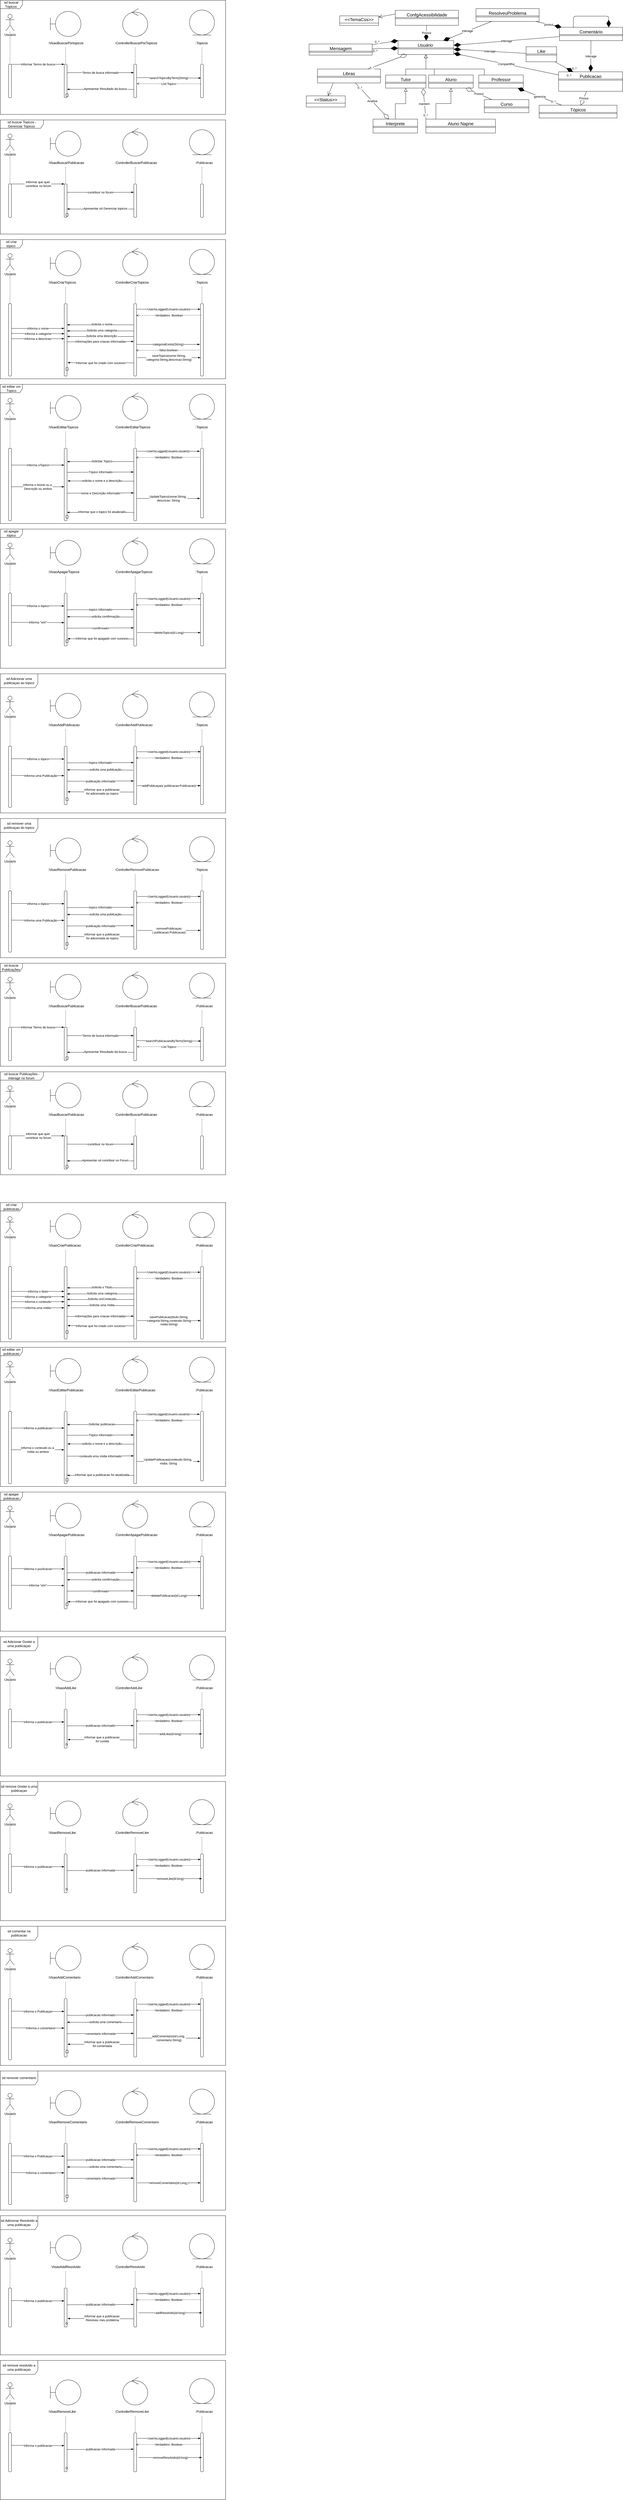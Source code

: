 <mxfile version="24.7.7">
  <diagram name="Page-1" id="2YBvvXClWsGukQMizWep">
    <mxGraphModel dx="3356" dy="2872" grid="1" gridSize="10" guides="1" tooltips="1" connect="1" arrows="1" fold="1" page="1" pageScale="1" pageWidth="850" pageHeight="1100" math="0" shadow="0">
      <root>
        <mxCell id="0" />
        <mxCell id="1" parent="0" />
        <mxCell id="v2YmFkQRssUCsDMjeEVq-478" value="" style="group" parent="1" vertex="1" connectable="0">
          <mxGeometry x="20" y="-1090" width="810" height="410" as="geometry" />
        </mxCell>
        <mxCell id="6QpkDJ1TD6LMfNOBawCc-2" value="Usuario" style="shape=umlActor;verticalLabelPosition=bottom;verticalAlign=top;html=1;" parent="v2YmFkQRssUCsDMjeEVq-478" vertex="1">
          <mxGeometry x="20" y="50" width="30" height="60" as="geometry" />
        </mxCell>
        <mxCell id="6QpkDJ1TD6LMfNOBawCc-11" value="" style="group" parent="v2YmFkQRssUCsDMjeEVq-478" vertex="1" connectable="0">
          <mxGeometry x="170" y="40" width="130" height="130" as="geometry" />
        </mxCell>
        <mxCell id="6QpkDJ1TD6LMfNOBawCc-3" value="" style="shape=umlBoundary;whiteSpace=wrap;html=1;" parent="6QpkDJ1TD6LMfNOBawCc-11" vertex="1">
          <mxGeometry x="10" width="110" height="90" as="geometry" />
        </mxCell>
        <mxCell id="6QpkDJ1TD6LMfNOBawCc-7" value="&lt;span style=&quot;color: rgb(0, 0, 0); font-family: Helvetica; font-size: 12px; font-style: normal; font-variant-ligatures: normal; font-variant-caps: normal; font-weight: 400; letter-spacing: normal; orphans: 2; text-align: center; text-indent: 0px; text-transform: none; widows: 2; word-spacing: 0px; -webkit-text-stroke-width: 0px; white-space: normal; background-color: rgb(251, 251, 251); text-decoration-thickness: initial; text-decoration-style: initial; text-decoration-color: initial; display: inline !important; float: none;&quot;&gt;:VisaoBuscarPortopicos&lt;/span&gt;" style="text;whiteSpace=wrap;html=1;" parent="6QpkDJ1TD6LMfNOBawCc-11" vertex="1">
          <mxGeometry y="100" width="130" height="30" as="geometry" />
        </mxCell>
        <mxCell id="6QpkDJ1TD6LMfNOBawCc-12" value="" style="group" parent="v2YmFkQRssUCsDMjeEVq-478" vertex="1" connectable="0">
          <mxGeometry x="410" y="30" width="150" height="140" as="geometry" />
        </mxCell>
        <mxCell id="6QpkDJ1TD6LMfNOBawCc-6" value="&lt;span style=&quot;color: rgb(0, 0, 0); font-family: Helvetica; font-size: 12px; font-style: normal; font-variant-ligatures: normal; font-variant-caps: normal; font-weight: 400; letter-spacing: normal; orphans: 2; text-align: center; text-indent: 0px; text-transform: none; widows: 2; word-spacing: 0px; -webkit-text-stroke-width: 0px; white-space: normal; background-color: rgb(251, 251, 251); text-decoration-thickness: initial; text-decoration-style: initial; text-decoration-color: initial; display: inline !important; float: none;&quot;&gt;:ControllerBuscarPorTopicos&lt;/span&gt;" style="text;whiteSpace=wrap;html=1;" parent="6QpkDJ1TD6LMfNOBawCc-12" vertex="1">
          <mxGeometry y="110" width="150" height="30" as="geometry" />
        </mxCell>
        <mxCell id="6QpkDJ1TD6LMfNOBawCc-4" value="" style="ellipse;shape=umlControl;whiteSpace=wrap;html=1;" parent="6QpkDJ1TD6LMfNOBawCc-12" vertex="1">
          <mxGeometry x="30" width="90" height="100" as="geometry" />
        </mxCell>
        <mxCell id="6QpkDJ1TD6LMfNOBawCc-13" value="" style="group" parent="v2YmFkQRssUCsDMjeEVq-478" vertex="1" connectable="0">
          <mxGeometry x="680" y="35" width="90" height="135" as="geometry" />
        </mxCell>
        <mxCell id="6QpkDJ1TD6LMfNOBawCc-10" value="&lt;span style=&quot;color: rgb(0, 0, 0); font-family: Helvetica; font-size: 12px; font-style: normal; font-variant-ligatures: normal; font-variant-caps: normal; font-weight: 400; letter-spacing: normal; orphans: 2; text-align: center; text-indent: 0px; text-transform: none; widows: 2; word-spacing: 0px; -webkit-text-stroke-width: 0px; white-space: normal; background-color: rgb(251, 251, 251); text-decoration-thickness: initial; text-decoration-style: initial; text-decoration-color: initial; display: inline !important; float: none;&quot;&gt;:Topicos&lt;/span&gt;" style="text;whiteSpace=wrap;html=1;" parent="6QpkDJ1TD6LMfNOBawCc-13" vertex="1">
          <mxGeometry x="20" y="105" width="50" height="30" as="geometry" />
        </mxCell>
        <mxCell id="6QpkDJ1TD6LMfNOBawCc-5" value="" style="ellipse;shape=umlEntity;whiteSpace=wrap;html=1;" parent="6QpkDJ1TD6LMfNOBawCc-13" vertex="1">
          <mxGeometry width="90" height="90" as="geometry" />
        </mxCell>
        <mxCell id="6QpkDJ1TD6LMfNOBawCc-16" style="rounded=0;orthogonalLoop=1;jettySize=auto;html=1;dashed=1;endArrow=none;endFill=0;" parent="v2YmFkQRssUCsDMjeEVq-478" source="6QpkDJ1TD6LMfNOBawCc-31" target="6QpkDJ1TD6LMfNOBawCc-2" edge="1">
          <mxGeometry relative="1" as="geometry">
            <mxPoint x="35" y="230" as="sourcePoint" />
          </mxGeometry>
        </mxCell>
        <mxCell id="6QpkDJ1TD6LMfNOBawCc-21" style="rounded=0;orthogonalLoop=1;jettySize=auto;html=1;dashed=1;endArrow=none;endFill=0;" parent="v2YmFkQRssUCsDMjeEVq-478" source="6QpkDJ1TD6LMfNOBawCc-7" target="6QpkDJ1TD6LMfNOBawCc-30" edge="1">
          <mxGeometry relative="1" as="geometry">
            <mxPoint x="235" y="230" as="targetPoint" />
          </mxGeometry>
        </mxCell>
        <mxCell id="6QpkDJ1TD6LMfNOBawCc-22" style="rounded=0;orthogonalLoop=1;jettySize=auto;html=1;endArrow=none;endFill=0;dashed=1;" parent="v2YmFkQRssUCsDMjeEVq-478" source="6QpkDJ1TD6LMfNOBawCc-6" target="6QpkDJ1TD6LMfNOBawCc-29" edge="1">
          <mxGeometry relative="1" as="geometry">
            <mxPoint x="485" y="230" as="targetPoint" />
          </mxGeometry>
        </mxCell>
        <mxCell id="6QpkDJ1TD6LMfNOBawCc-23" style="rounded=0;orthogonalLoop=1;jettySize=auto;html=1;endArrow=none;endFill=0;dashed=1;" parent="v2YmFkQRssUCsDMjeEVq-478" source="6QpkDJ1TD6LMfNOBawCc-10" target="6QpkDJ1TD6LMfNOBawCc-28" edge="1">
          <mxGeometry relative="1" as="geometry">
            <mxPoint x="724.83" y="170" as="sourcePoint" />
            <mxPoint x="725" y="230" as="targetPoint" />
          </mxGeometry>
        </mxCell>
        <mxCell id="6QpkDJ1TD6LMfNOBawCc-24" value="Informar Termo de busca" style="rounded=0;orthogonalLoop=1;jettySize=auto;html=1;exitX=0;exitY=0;exitDx=0;exitDy=0;entryX=0;entryY=1;entryDx=0;entryDy=0;endArrow=blockThin;endFill=1;" parent="v2YmFkQRssUCsDMjeEVq-478" source="6QpkDJ1TD6LMfNOBawCc-31" target="6QpkDJ1TD6LMfNOBawCc-30" edge="1">
          <mxGeometry relative="1" as="geometry">
            <mxPoint x="40" y="235" as="sourcePoint" />
            <mxPoint x="230" y="235" as="targetPoint" />
          </mxGeometry>
        </mxCell>
        <mxCell id="6QpkDJ1TD6LMfNOBawCc-26" value="Termo de busca informado" style="rounded=0;orthogonalLoop=1;jettySize=auto;html=1;endArrow=blockThin;endFill=1;entryX=0.25;entryY=1;entryDx=0;entryDy=0;exitX=0.25;exitY=0;exitDx=0;exitDy=0;" parent="v2YmFkQRssUCsDMjeEVq-478" source="6QpkDJ1TD6LMfNOBawCc-30" target="6QpkDJ1TD6LMfNOBawCc-29" edge="1">
          <mxGeometry relative="1" as="geometry">
            <mxPoint x="240" y="270" as="sourcePoint" />
            <mxPoint x="480" y="270" as="targetPoint" />
          </mxGeometry>
        </mxCell>
        <mxCell id="6QpkDJ1TD6LMfNOBawCc-27" value="searchTopicoByTerm(String)" style="rounded=0;orthogonalLoop=1;jettySize=auto;html=1;endArrow=blockThin;endFill=1;exitX=0.399;exitY=0.021;exitDx=0;exitDy=0;entryX=0.413;entryY=0.83;entryDx=0;entryDy=0;exitPerimeter=0;entryPerimeter=0;" parent="v2YmFkQRssUCsDMjeEVq-478" source="6QpkDJ1TD6LMfNOBawCc-29" target="6QpkDJ1TD6LMfNOBawCc-28" edge="1">
          <mxGeometry x="-0.001" relative="1" as="geometry">
            <mxPoint x="490" y="305" as="sourcePoint" />
            <mxPoint x="720" y="305" as="targetPoint" />
            <mxPoint as="offset" />
          </mxGeometry>
        </mxCell>
        <mxCell id="6QpkDJ1TD6LMfNOBawCc-32" value="List:Topico" style="rounded=0;orthogonalLoop=1;jettySize=auto;html=1;exitX=0.584;exitY=1.053;exitDx=0;exitDy=0;endArrow=open;endFill=0;dashed=1;exitPerimeter=0;entryX=0.581;entryY=-0.094;entryDx=0;entryDy=0;entryPerimeter=0;" parent="v2YmFkQRssUCsDMjeEVq-478" source="6QpkDJ1TD6LMfNOBawCc-28" target="6QpkDJ1TD6LMfNOBawCc-29" edge="1">
          <mxGeometry x="-0.001" relative="1" as="geometry">
            <mxPoint x="490" y="300" as="targetPoint" />
            <mxPoint as="offset" />
          </mxGeometry>
        </mxCell>
        <mxCell id="6QpkDJ1TD6LMfNOBawCc-28" value="" style="rounded=1;whiteSpace=wrap;html=1;direction=south;arcSize=30;" parent="v2YmFkQRssUCsDMjeEVq-478" vertex="1">
          <mxGeometry x="720" y="230" width="10" height="120" as="geometry" />
        </mxCell>
        <mxCell id="6QpkDJ1TD6LMfNOBawCc-34" style="rounded=0;orthogonalLoop=1;jettySize=auto;html=1;exitX=0.75;exitY=1;exitDx=0;exitDy=0;endArrow=blockThin;endFill=1;entryX=0.75;entryY=0;entryDx=0;entryDy=0;" parent="v2YmFkQRssUCsDMjeEVq-478" source="6QpkDJ1TD6LMfNOBawCc-29" target="6QpkDJ1TD6LMfNOBawCc-30" edge="1">
          <mxGeometry relative="1" as="geometry">
            <mxPoint x="240" y="329" as="targetPoint" />
          </mxGeometry>
        </mxCell>
        <mxCell id="6QpkDJ1TD6LMfNOBawCc-35" value="Apresentar Resultado da busca&amp;nbsp;" style="edgeLabel;html=1;align=center;verticalAlign=middle;resizable=0;points=[];" parent="6QpkDJ1TD6LMfNOBawCc-34" vertex="1" connectable="0">
          <mxGeometry x="-0.158" y="-2" relative="1" as="geometry">
            <mxPoint as="offset" />
          </mxGeometry>
        </mxCell>
        <mxCell id="6QpkDJ1TD6LMfNOBawCc-29" value="" style="rounded=1;whiteSpace=wrap;html=1;direction=south;arcSize=30;" parent="v2YmFkQRssUCsDMjeEVq-478" vertex="1">
          <mxGeometry x="480" y="230" width="10" height="120" as="geometry" />
        </mxCell>
        <mxCell id="6QpkDJ1TD6LMfNOBawCc-30" value="" style="rounded=1;whiteSpace=wrap;html=1;direction=south;arcSize=30;" parent="v2YmFkQRssUCsDMjeEVq-478" vertex="1">
          <mxGeometry x="230" y="230" width="10" height="120" as="geometry" />
        </mxCell>
        <mxCell id="6QpkDJ1TD6LMfNOBawCc-31" value="" style="rounded=1;whiteSpace=wrap;html=1;direction=south;arcSize=26;imageHeight=30;" parent="v2YmFkQRssUCsDMjeEVq-478" vertex="1">
          <mxGeometry x="30" y="230" width="10" height="120" as="geometry" />
        </mxCell>
        <mxCell id="6QpkDJ1TD6LMfNOBawCc-37" value="sd buscar Tópicos&amp;nbsp;" style="shape=umlFrame;whiteSpace=wrap;html=1;pointerEvents=0;width=80;height=30;" parent="v2YmFkQRssUCsDMjeEVq-478" vertex="1">
          <mxGeometry width="810" height="410" as="geometry" />
        </mxCell>
        <mxCell id="6QpkDJ1TD6LMfNOBawCc-39" value="" style="whiteSpace=wrap;html=1;aspect=fixed;arcSize=30;rounded=1;fillStyle=solid;fillColor=none;gradientColor=default;" parent="v2YmFkQRssUCsDMjeEVq-478" vertex="1">
          <mxGeometry x="235" y="336" width="10" height="10" as="geometry" />
        </mxCell>
        <mxCell id="v2YmFkQRssUCsDMjeEVq-479" value="" style="group" parent="1" vertex="1" connectable="0">
          <mxGeometry x="20" y="-660" width="810" height="410" as="geometry" />
        </mxCell>
        <mxCell id="v2YmFkQRssUCsDMjeEVq-454" value="Usuario" style="shape=umlActor;verticalLabelPosition=bottom;verticalAlign=top;html=1;" parent="v2YmFkQRssUCsDMjeEVq-479" vertex="1">
          <mxGeometry x="20" y="50" width="30" height="60" as="geometry" />
        </mxCell>
        <mxCell id="v2YmFkQRssUCsDMjeEVq-455" value="" style="group" parent="v2YmFkQRssUCsDMjeEVq-479" vertex="1" connectable="0">
          <mxGeometry x="170" y="40" width="130" height="130" as="geometry" />
        </mxCell>
        <mxCell id="v2YmFkQRssUCsDMjeEVq-456" value="" style="shape=umlBoundary;whiteSpace=wrap;html=1;" parent="v2YmFkQRssUCsDMjeEVq-455" vertex="1">
          <mxGeometry x="10" width="110" height="90" as="geometry" />
        </mxCell>
        <mxCell id="v2YmFkQRssUCsDMjeEVq-457" value="&lt;span style=&quot;color: rgb(0, 0, 0); font-family: Helvetica; font-size: 12px; font-style: normal; font-variant-ligatures: normal; font-variant-caps: normal; font-weight: 400; letter-spacing: normal; orphans: 2; text-align: center; text-indent: 0px; text-transform: none; widows: 2; word-spacing: 0px; -webkit-text-stroke-width: 0px; white-space: normal; background-color: rgb(251, 251, 251); text-decoration-thickness: initial; text-decoration-style: initial; text-decoration-color: initial; display: inline !important; float: none;&quot;&gt;:VisaoBuscarPublicacao&lt;/span&gt;" style="text;whiteSpace=wrap;html=1;" parent="v2YmFkQRssUCsDMjeEVq-455" vertex="1">
          <mxGeometry y="100" width="130" height="30" as="geometry" />
        </mxCell>
        <mxCell id="v2YmFkQRssUCsDMjeEVq-458" value="" style="group" parent="v2YmFkQRssUCsDMjeEVq-479" vertex="1" connectable="0">
          <mxGeometry x="410" y="30" width="150" height="140" as="geometry" />
        </mxCell>
        <mxCell id="v2YmFkQRssUCsDMjeEVq-459" value="&lt;span style=&quot;color: rgb(0, 0, 0); font-family: Helvetica; font-size: 12px; font-style: normal; font-variant-ligatures: normal; font-variant-caps: normal; font-weight: 400; letter-spacing: normal; orphans: 2; text-align: center; text-indent: 0px; text-transform: none; widows: 2; word-spacing: 0px; -webkit-text-stroke-width: 0px; white-space: normal; background-color: rgb(251, 251, 251); text-decoration-thickness: initial; text-decoration-style: initial; text-decoration-color: initial; display: inline !important; float: none;&quot;&gt;:ControllerBuscarPublicacao&lt;/span&gt;" style="text;whiteSpace=wrap;html=1;" parent="v2YmFkQRssUCsDMjeEVq-458" vertex="1">
          <mxGeometry y="110" width="150" height="30" as="geometry" />
        </mxCell>
        <mxCell id="v2YmFkQRssUCsDMjeEVq-460" value="" style="ellipse;shape=umlControl;whiteSpace=wrap;html=1;" parent="v2YmFkQRssUCsDMjeEVq-458" vertex="1">
          <mxGeometry x="30" width="90" height="100" as="geometry" />
        </mxCell>
        <mxCell id="v2YmFkQRssUCsDMjeEVq-461" value="" style="group" parent="v2YmFkQRssUCsDMjeEVq-479" vertex="1" connectable="0">
          <mxGeometry x="680" y="35" width="90" height="135" as="geometry" />
        </mxCell>
        <mxCell id="v2YmFkQRssUCsDMjeEVq-462" value="&lt;div style=&quot;text-align: center;&quot;&gt;&lt;span style=&quot;background-color: initial;&quot;&gt;:Publicacao&lt;/span&gt;&lt;/div&gt;" style="text;whiteSpace=wrap;html=1;" parent="v2YmFkQRssUCsDMjeEVq-461" vertex="1">
          <mxGeometry x="20" y="105" width="50" height="30" as="geometry" />
        </mxCell>
        <mxCell id="v2YmFkQRssUCsDMjeEVq-463" value="" style="ellipse;shape=umlEntity;whiteSpace=wrap;html=1;" parent="v2YmFkQRssUCsDMjeEVq-461" vertex="1">
          <mxGeometry width="90" height="90" as="geometry" />
        </mxCell>
        <mxCell id="v2YmFkQRssUCsDMjeEVq-464" style="rounded=0;orthogonalLoop=1;jettySize=auto;html=1;dashed=1;endArrow=none;endFill=0;" parent="v2YmFkQRssUCsDMjeEVq-479" source="v2YmFkQRssUCsDMjeEVq-475" target="v2YmFkQRssUCsDMjeEVq-454" edge="1">
          <mxGeometry relative="1" as="geometry">
            <mxPoint x="35" y="230" as="sourcePoint" />
          </mxGeometry>
        </mxCell>
        <mxCell id="v2YmFkQRssUCsDMjeEVq-465" style="rounded=0;orthogonalLoop=1;jettySize=auto;html=1;dashed=1;endArrow=none;endFill=0;" parent="v2YmFkQRssUCsDMjeEVq-479" source="v2YmFkQRssUCsDMjeEVq-457" target="v2YmFkQRssUCsDMjeEVq-474" edge="1">
          <mxGeometry relative="1" as="geometry">
            <mxPoint x="235" y="230" as="targetPoint" />
          </mxGeometry>
        </mxCell>
        <mxCell id="v2YmFkQRssUCsDMjeEVq-466" style="rounded=0;orthogonalLoop=1;jettySize=auto;html=1;endArrow=none;endFill=0;dashed=1;" parent="v2YmFkQRssUCsDMjeEVq-479" source="v2YmFkQRssUCsDMjeEVq-459" target="v2YmFkQRssUCsDMjeEVq-473" edge="1">
          <mxGeometry relative="1" as="geometry">
            <mxPoint x="485" y="230" as="targetPoint" />
          </mxGeometry>
        </mxCell>
        <mxCell id="v2YmFkQRssUCsDMjeEVq-467" style="rounded=0;orthogonalLoop=1;jettySize=auto;html=1;endArrow=none;endFill=0;dashed=1;" parent="v2YmFkQRssUCsDMjeEVq-479" source="v2YmFkQRssUCsDMjeEVq-462" target="v2YmFkQRssUCsDMjeEVq-470" edge="1">
          <mxGeometry relative="1" as="geometry">
            <mxPoint x="724.83" y="170" as="sourcePoint" />
            <mxPoint x="725" y="230" as="targetPoint" />
          </mxGeometry>
        </mxCell>
        <mxCell id="v2YmFkQRssUCsDMjeEVq-468" value="Informar que quer&lt;div&gt;&amp;nbsp;contribuir no forum&lt;/div&gt;" style="rounded=0;orthogonalLoop=1;jettySize=auto;html=1;exitX=0;exitY=0;exitDx=0;exitDy=0;entryX=0;entryY=1;entryDx=0;entryDy=0;endArrow=blockThin;endFill=1;" parent="v2YmFkQRssUCsDMjeEVq-479" source="v2YmFkQRssUCsDMjeEVq-475" target="v2YmFkQRssUCsDMjeEVq-474" edge="1">
          <mxGeometry relative="1" as="geometry">
            <mxPoint x="40" y="235" as="sourcePoint" />
            <mxPoint x="230" y="235" as="targetPoint" />
          </mxGeometry>
        </mxCell>
        <mxCell id="v2YmFkQRssUCsDMjeEVq-469" value="contribuir no forum" style="rounded=0;orthogonalLoop=1;jettySize=auto;html=1;endArrow=blockThin;endFill=1;entryX=0.25;entryY=1;entryDx=0;entryDy=0;exitX=0.25;exitY=0;exitDx=0;exitDy=0;" parent="v2YmFkQRssUCsDMjeEVq-479" source="v2YmFkQRssUCsDMjeEVq-474" target="v2YmFkQRssUCsDMjeEVq-473" edge="1">
          <mxGeometry relative="1" as="geometry">
            <mxPoint x="240" y="270" as="sourcePoint" />
            <mxPoint x="480" y="270" as="targetPoint" />
          </mxGeometry>
        </mxCell>
        <mxCell id="v2YmFkQRssUCsDMjeEVq-470" value="" style="rounded=1;whiteSpace=wrap;html=1;direction=south;arcSize=30;" parent="v2YmFkQRssUCsDMjeEVq-479" vertex="1">
          <mxGeometry x="720" y="230" width="10" height="120" as="geometry" />
        </mxCell>
        <mxCell id="v2YmFkQRssUCsDMjeEVq-471" style="rounded=0;orthogonalLoop=1;jettySize=auto;html=1;exitX=0.75;exitY=1;exitDx=0;exitDy=0;endArrow=blockThin;endFill=1;entryX=0.75;entryY=0;entryDx=0;entryDy=0;" parent="v2YmFkQRssUCsDMjeEVq-479" source="v2YmFkQRssUCsDMjeEVq-473" target="v2YmFkQRssUCsDMjeEVq-474" edge="1">
          <mxGeometry relative="1" as="geometry">
            <mxPoint x="240" y="329" as="targetPoint" />
          </mxGeometry>
        </mxCell>
        <mxCell id="v2YmFkQRssUCsDMjeEVq-472" value="Apresentar sd Gerenciar topicos&amp;nbsp;" style="edgeLabel;html=1;align=center;verticalAlign=middle;resizable=0;points=[];" parent="v2YmFkQRssUCsDMjeEVq-471" vertex="1" connectable="0">
          <mxGeometry x="-0.158" y="-2" relative="1" as="geometry">
            <mxPoint as="offset" />
          </mxGeometry>
        </mxCell>
        <mxCell id="v2YmFkQRssUCsDMjeEVq-473" value="" style="rounded=1;whiteSpace=wrap;html=1;direction=south;arcSize=30;" parent="v2YmFkQRssUCsDMjeEVq-479" vertex="1">
          <mxGeometry x="480" y="230" width="10" height="120" as="geometry" />
        </mxCell>
        <mxCell id="v2YmFkQRssUCsDMjeEVq-474" value="" style="rounded=1;whiteSpace=wrap;html=1;direction=south;arcSize=30;" parent="v2YmFkQRssUCsDMjeEVq-479" vertex="1">
          <mxGeometry x="230" y="230" width="10" height="120" as="geometry" />
        </mxCell>
        <mxCell id="v2YmFkQRssUCsDMjeEVq-475" value="" style="rounded=1;whiteSpace=wrap;html=1;direction=south;arcSize=26;imageHeight=30;" parent="v2YmFkQRssUCsDMjeEVq-479" vertex="1">
          <mxGeometry x="30" y="230" width="10" height="120" as="geometry" />
        </mxCell>
        <mxCell id="v2YmFkQRssUCsDMjeEVq-476" value="sd buscar Topicos - Gerenciar Topicos&amp;nbsp;" style="shape=umlFrame;whiteSpace=wrap;html=1;pointerEvents=0;width=155;height=30;" parent="v2YmFkQRssUCsDMjeEVq-479" vertex="1">
          <mxGeometry width="810" height="410" as="geometry" />
        </mxCell>
        <mxCell id="v2YmFkQRssUCsDMjeEVq-477" value="" style="whiteSpace=wrap;html=1;aspect=fixed;arcSize=30;rounded=1;fillStyle=solid;fillColor=none;gradientColor=default;" parent="v2YmFkQRssUCsDMjeEVq-479" vertex="1">
          <mxGeometry x="235" y="336" width="10" height="10" as="geometry" />
        </mxCell>
        <mxCell id="v2YmFkQRssUCsDMjeEVq-480" value="" style="group" parent="1" vertex="1" connectable="0">
          <mxGeometry x="20" y="-230" width="810" height="500" as="geometry" />
        </mxCell>
        <mxCell id="6QpkDJ1TD6LMfNOBawCc-41" value="Usuario" style="shape=umlActor;verticalLabelPosition=bottom;verticalAlign=top;html=1;" parent="v2YmFkQRssUCsDMjeEVq-480" vertex="1">
          <mxGeometry x="20" y="50" width="30" height="60" as="geometry" />
        </mxCell>
        <mxCell id="6QpkDJ1TD6LMfNOBawCc-42" value="" style="group" parent="v2YmFkQRssUCsDMjeEVq-480" vertex="1" connectable="0">
          <mxGeometry x="170" y="40" width="130" height="130" as="geometry" />
        </mxCell>
        <mxCell id="6QpkDJ1TD6LMfNOBawCc-43" value="" style="shape=umlBoundary;whiteSpace=wrap;html=1;" parent="6QpkDJ1TD6LMfNOBawCc-42" vertex="1">
          <mxGeometry x="10" width="110" height="90" as="geometry" />
        </mxCell>
        <mxCell id="6QpkDJ1TD6LMfNOBawCc-44" value="&lt;span style=&quot;color: rgb(0, 0, 0); font-family: Helvetica; font-size: 12px; font-style: normal; font-variant-ligatures: normal; font-variant-caps: normal; font-weight: 400; letter-spacing: normal; orphans: 2; text-align: center; text-indent: 0px; text-transform: none; widows: 2; word-spacing: 0px; -webkit-text-stroke-width: 0px; white-space: normal; background-color: rgb(251, 251, 251); text-decoration-thickness: initial; text-decoration-style: initial; text-decoration-color: initial; display: inline !important; float: none;&quot;&gt;:VisaoCriarTopicos&lt;/span&gt;" style="text;whiteSpace=wrap;html=1;" parent="6QpkDJ1TD6LMfNOBawCc-42" vertex="1">
          <mxGeometry y="100" width="130" height="30" as="geometry" />
        </mxCell>
        <mxCell id="6QpkDJ1TD6LMfNOBawCc-45" value="" style="group" parent="v2YmFkQRssUCsDMjeEVq-480" vertex="1" connectable="0">
          <mxGeometry x="410" y="30" width="150" height="140" as="geometry" />
        </mxCell>
        <mxCell id="6QpkDJ1TD6LMfNOBawCc-46" value="&lt;span style=&quot;color: rgb(0, 0, 0); font-family: Helvetica; font-size: 12px; font-style: normal; font-variant-ligatures: normal; font-variant-caps: normal; font-weight: 400; letter-spacing: normal; orphans: 2; text-align: center; text-indent: 0px; text-transform: none; widows: 2; word-spacing: 0px; -webkit-text-stroke-width: 0px; white-space: normal; background-color: rgb(251, 251, 251); text-decoration-thickness: initial; text-decoration-style: initial; text-decoration-color: initial; display: inline !important; float: none;&quot;&gt;:ControllerCriarTopicos&lt;/span&gt;" style="text;whiteSpace=wrap;html=1;" parent="6QpkDJ1TD6LMfNOBawCc-45" vertex="1">
          <mxGeometry y="110" width="150" height="30" as="geometry" />
        </mxCell>
        <mxCell id="6QpkDJ1TD6LMfNOBawCc-47" value="" style="ellipse;shape=umlControl;whiteSpace=wrap;html=1;" parent="6QpkDJ1TD6LMfNOBawCc-45" vertex="1">
          <mxGeometry x="30" width="90" height="100" as="geometry" />
        </mxCell>
        <mxCell id="6QpkDJ1TD6LMfNOBawCc-48" value="" style="group" parent="v2YmFkQRssUCsDMjeEVq-480" vertex="1" connectable="0">
          <mxGeometry x="680" y="35" width="90" height="135" as="geometry" />
        </mxCell>
        <mxCell id="6QpkDJ1TD6LMfNOBawCc-49" value="&lt;span style=&quot;color: rgb(0, 0, 0); font-family: Helvetica; font-size: 12px; font-style: normal; font-variant-ligatures: normal; font-variant-caps: normal; font-weight: 400; letter-spacing: normal; orphans: 2; text-align: center; text-indent: 0px; text-transform: none; widows: 2; word-spacing: 0px; -webkit-text-stroke-width: 0px; white-space: normal; background-color: rgb(251, 251, 251); text-decoration-thickness: initial; text-decoration-style: initial; text-decoration-color: initial; display: inline !important; float: none;&quot;&gt;:Topicos&lt;/span&gt;" style="text;whiteSpace=wrap;html=1;" parent="6QpkDJ1TD6LMfNOBawCc-48" vertex="1">
          <mxGeometry x="20" y="105" width="50" height="30" as="geometry" />
        </mxCell>
        <mxCell id="6QpkDJ1TD6LMfNOBawCc-50" value="" style="ellipse;shape=umlEntity;whiteSpace=wrap;html=1;" parent="6QpkDJ1TD6LMfNOBawCc-48" vertex="1">
          <mxGeometry width="90" height="90" as="geometry" />
        </mxCell>
        <mxCell id="6QpkDJ1TD6LMfNOBawCc-51" style="rounded=0;orthogonalLoop=1;jettySize=auto;html=1;dashed=1;endArrow=none;endFill=0;" parent="v2YmFkQRssUCsDMjeEVq-480" source="6QpkDJ1TD6LMfNOBawCc-64" target="6QpkDJ1TD6LMfNOBawCc-41" edge="1">
          <mxGeometry relative="1" as="geometry">
            <mxPoint x="35" y="230" as="sourcePoint" />
          </mxGeometry>
        </mxCell>
        <mxCell id="6QpkDJ1TD6LMfNOBawCc-52" style="rounded=0;orthogonalLoop=1;jettySize=auto;html=1;dashed=1;endArrow=none;endFill=0;" parent="v2YmFkQRssUCsDMjeEVq-480" source="6QpkDJ1TD6LMfNOBawCc-44" target="6QpkDJ1TD6LMfNOBawCc-63" edge="1">
          <mxGeometry relative="1" as="geometry">
            <mxPoint x="235" y="230" as="targetPoint" />
          </mxGeometry>
        </mxCell>
        <mxCell id="6QpkDJ1TD6LMfNOBawCc-53" style="rounded=0;orthogonalLoop=1;jettySize=auto;html=1;endArrow=none;endFill=0;dashed=1;" parent="v2YmFkQRssUCsDMjeEVq-480" source="6QpkDJ1TD6LMfNOBawCc-46" target="6QpkDJ1TD6LMfNOBawCc-62" edge="1">
          <mxGeometry relative="1" as="geometry">
            <mxPoint x="485" y="230" as="targetPoint" />
          </mxGeometry>
        </mxCell>
        <mxCell id="6QpkDJ1TD6LMfNOBawCc-54" style="rounded=0;orthogonalLoop=1;jettySize=auto;html=1;endArrow=none;endFill=0;dashed=1;" parent="v2YmFkQRssUCsDMjeEVq-480" source="6QpkDJ1TD6LMfNOBawCc-49" target="6QpkDJ1TD6LMfNOBawCc-59" edge="1">
          <mxGeometry relative="1" as="geometry">
            <mxPoint x="724.83" y="170" as="sourcePoint" />
            <mxPoint x="725" y="230" as="targetPoint" />
          </mxGeometry>
        </mxCell>
        <mxCell id="6QpkDJ1TD6LMfNOBawCc-55" value="informa o nome" style="rounded=0;orthogonalLoop=1;jettySize=auto;html=1;exitX=0;exitY=0;exitDx=0;exitDy=0;entryX=0;entryY=1;entryDx=0;entryDy=0;endArrow=blockThin;endFill=1;" parent="v2YmFkQRssUCsDMjeEVq-480" edge="1">
          <mxGeometry relative="1" as="geometry">
            <mxPoint x="40" y="319" as="sourcePoint" />
            <mxPoint x="230" y="319.0" as="targetPoint" />
            <mxPoint as="offset" />
          </mxGeometry>
        </mxCell>
        <mxCell id="6QpkDJ1TD6LMfNOBawCc-56" value="informações para criacao informadas" style="rounded=0;orthogonalLoop=1;jettySize=auto;html=1;endArrow=blockThin;endFill=1;entryX=0.363;entryY=1.014;entryDx=0;entryDy=0;entryPerimeter=0;" parent="v2YmFkQRssUCsDMjeEVq-480" edge="1">
          <mxGeometry relative="1" as="geometry">
            <mxPoint x="240" y="367" as="sourcePoint" />
            <mxPoint x="479.86" y="365.97" as="targetPoint" />
          </mxGeometry>
        </mxCell>
        <mxCell id="6QpkDJ1TD6LMfNOBawCc-57" value="categoriaExists(String)" style="rounded=0;orthogonalLoop=1;jettySize=auto;html=1;endArrow=blockThin;endFill=1;exitX=0.418;exitY=0.062;exitDx=0;exitDy=0;entryX=0.418;entryY=1.252;entryDx=0;entryDy=0;exitPerimeter=0;entryPerimeter=0;" parent="v2YmFkQRssUCsDMjeEVq-480" edge="1">
          <mxGeometry x="-0.001" relative="1" as="geometry">
            <mxPoint x="489.38" y="376.42" as="sourcePoint" />
            <mxPoint x="717.48" y="376.42" as="targetPoint" />
            <mxPoint as="offset" />
          </mxGeometry>
        </mxCell>
        <mxCell id="6QpkDJ1TD6LMfNOBawCc-58" value="falso:boolean" style="rounded=0;orthogonalLoop=1;jettySize=auto;html=1;exitX=0.526;exitY=0.824;exitDx=0;exitDy=0;endArrow=open;endFill=0;dashed=1;exitPerimeter=0;entryX=0.531;entryY=0.205;entryDx=0;entryDy=0;entryPerimeter=0;" parent="v2YmFkQRssUCsDMjeEVq-480" edge="1">
          <mxGeometry x="-0.001" relative="1" as="geometry">
            <mxPoint x="487.95" y="397.89" as="targetPoint" />
            <mxPoint as="offset" />
            <mxPoint x="721.76" y="396.94" as="sourcePoint" />
          </mxGeometry>
        </mxCell>
        <mxCell id="6QpkDJ1TD6LMfNOBawCc-59" value="" style="rounded=1;whiteSpace=wrap;html=1;direction=south;arcSize=30;" parent="v2YmFkQRssUCsDMjeEVq-480" vertex="1">
          <mxGeometry x="720" y="230" width="10" height="260" as="geometry" />
        </mxCell>
        <mxCell id="6QpkDJ1TD6LMfNOBawCc-60" style="rounded=0;orthogonalLoop=1;jettySize=auto;html=1;exitX=0.789;exitY=1.014;exitDx=0;exitDy=0;endArrow=blockThin;endFill=1;entryX=0.784;entryY=-0.176;entryDx=0;entryDy=0;exitPerimeter=0;entryPerimeter=0;" parent="v2YmFkQRssUCsDMjeEVq-480" edge="1">
          <mxGeometry relative="1" as="geometry">
            <mxPoint x="241.76" y="441.96" as="targetPoint" />
            <mxPoint x="479.86" y="442.91" as="sourcePoint" />
          </mxGeometry>
        </mxCell>
        <mxCell id="6QpkDJ1TD6LMfNOBawCc-61" value="Informar que foi criado com sucesso" style="edgeLabel;html=1;align=center;verticalAlign=middle;resizable=0;points=[];" parent="6QpkDJ1TD6LMfNOBawCc-60" vertex="1" connectable="0">
          <mxGeometry x="-0.158" y="-2" relative="1" as="geometry">
            <mxPoint x="-20" y="2" as="offset" />
          </mxGeometry>
        </mxCell>
        <mxCell id="6QpkDJ1TD6LMfNOBawCc-62" value="" style="rounded=1;whiteSpace=wrap;html=1;direction=south;arcSize=30;" parent="v2YmFkQRssUCsDMjeEVq-480" vertex="1">
          <mxGeometry x="480" y="230" width="10" height="260" as="geometry" />
        </mxCell>
        <mxCell id="6QpkDJ1TD6LMfNOBawCc-64" value="" style="rounded=1;whiteSpace=wrap;html=1;direction=south;arcSize=26;imageHeight=30;" parent="v2YmFkQRssUCsDMjeEVq-480" vertex="1">
          <mxGeometry x="30" y="230" width="10" height="260" as="geometry" />
        </mxCell>
        <mxCell id="6QpkDJ1TD6LMfNOBawCc-65" value="sd criar tópico&amp;nbsp;" style="shape=umlFrame;whiteSpace=wrap;html=1;pointerEvents=0;width=80;height=30;" parent="v2YmFkQRssUCsDMjeEVq-480" vertex="1">
          <mxGeometry width="810" height="500" as="geometry" />
        </mxCell>
        <mxCell id="6QpkDJ1TD6LMfNOBawCc-67" value="informa a categoria" style="rounded=0;orthogonalLoop=1;jettySize=auto;html=1;entryX=0.164;entryY=0.967;entryDx=0;entryDy=0;endArrow=blockThin;endFill=1;entryPerimeter=0;" parent="v2YmFkQRssUCsDMjeEVq-480" edge="1">
          <mxGeometry x="-0.002" relative="1" as="geometry">
            <mxPoint x="40" y="337" as="sourcePoint" />
            <mxPoint x="230.33" y="338.16" as="targetPoint" />
            <mxPoint as="offset" />
          </mxGeometry>
        </mxCell>
        <mxCell id="6QpkDJ1TD6LMfNOBawCc-68" value="informa a descricao" style="rounded=0;orthogonalLoop=1;jettySize=auto;html=1;entryX=0.164;entryY=0.967;entryDx=0;entryDy=0;endArrow=blockThin;endFill=1;exitX=0.164;exitY=0;exitDx=0;exitDy=0;exitPerimeter=0;entryPerimeter=0;" parent="v2YmFkQRssUCsDMjeEVq-480" edge="1">
          <mxGeometry x="-0.002" relative="1" as="geometry">
            <mxPoint x="40" y="356" as="sourcePoint" />
            <mxPoint x="230" y="356" as="targetPoint" />
            <mxPoint as="offset" />
          </mxGeometry>
        </mxCell>
        <mxCell id="6QpkDJ1TD6LMfNOBawCc-69" value="" style="group" parent="v2YmFkQRssUCsDMjeEVq-480" vertex="1" connectable="0">
          <mxGeometry x="230" y="230" width="15" height="260" as="geometry" />
        </mxCell>
        <mxCell id="6QpkDJ1TD6LMfNOBawCc-63" value="" style="rounded=1;whiteSpace=wrap;html=1;direction=south;arcSize=30;" parent="6QpkDJ1TD6LMfNOBawCc-69" vertex="1">
          <mxGeometry width="10" height="260" as="geometry" />
        </mxCell>
        <mxCell id="6QpkDJ1TD6LMfNOBawCc-66" value="" style="whiteSpace=wrap;html=1;aspect=fixed;arcSize=30;rounded=1;fillStyle=solid;fillColor=none;gradientColor=default;" parent="6QpkDJ1TD6LMfNOBawCc-69" vertex="1">
          <mxGeometry x="5" y="229.667" width="10" height="10" as="geometry" />
        </mxCell>
        <mxCell id="6QpkDJ1TD6LMfNOBawCc-70" value="saveTopico(nome:String,&lt;div&gt;categoria:String,descricao:String)&lt;/div&gt;" style="rounded=0;orthogonalLoop=1;jettySize=auto;html=1;endArrow=blockThin;endFill=1;exitX=0.418;exitY=0.062;exitDx=0;exitDy=0;entryX=0.418;entryY=1.252;entryDx=0;entryDy=0;exitPerimeter=0;entryPerimeter=0;" parent="v2YmFkQRssUCsDMjeEVq-480" edge="1">
          <mxGeometry x="-0.001" relative="1" as="geometry">
            <mxPoint x="492" y="424" as="sourcePoint" />
            <mxPoint x="720" y="424" as="targetPoint" />
            <mxPoint as="offset" />
          </mxGeometry>
        </mxCell>
        <mxCell id="v2YmFkQRssUCsDMjeEVq-31" value="UserIsLogged(Usuario:usuário)" style="rounded=0;orthogonalLoop=1;jettySize=auto;html=1;endArrow=blockThin;endFill=1;exitX=0.418;exitY=0.062;exitDx=0;exitDy=0;entryX=0.418;entryY=1.252;entryDx=0;entryDy=0;exitPerimeter=0;entryPerimeter=0;" parent="v2YmFkQRssUCsDMjeEVq-480" edge="1">
          <mxGeometry x="-0.0" relative="1" as="geometry">
            <mxPoint x="491.38" y="250" as="sourcePoint" />
            <mxPoint x="719.48" y="250" as="targetPoint" />
            <mxPoint as="offset" />
          </mxGeometry>
        </mxCell>
        <mxCell id="v2YmFkQRssUCsDMjeEVq-32" value="Verdadeiro: Boolean" style="rounded=0;orthogonalLoop=1;jettySize=auto;html=1;exitX=0.526;exitY=0.824;exitDx=0;exitDy=0;endArrow=open;endFill=0;dashed=1;exitPerimeter=0;entryX=0.531;entryY=0.205;entryDx=0;entryDy=0;entryPerimeter=0;" parent="v2YmFkQRssUCsDMjeEVq-480" edge="1">
          <mxGeometry x="-0.001" relative="1" as="geometry">
            <mxPoint x="488.95" y="272.47" as="targetPoint" />
            <mxPoint as="offset" />
            <mxPoint x="722.76" y="271.52" as="sourcePoint" />
          </mxGeometry>
        </mxCell>
        <mxCell id="v2YmFkQRssUCsDMjeEVq-33" style="rounded=0;orthogonalLoop=1;jettySize=auto;html=1;exitX=0.25;exitY=1;exitDx=0;exitDy=0;endArrow=blockThin;endFill=1;entryX=0.25;entryY=0;entryDx=0;entryDy=0;" parent="v2YmFkQRssUCsDMjeEVq-480" edge="1">
          <mxGeometry relative="1" as="geometry">
            <mxPoint x="240" y="306.08" as="targetPoint" />
            <mxPoint x="480" y="306.08" as="sourcePoint" />
          </mxGeometry>
        </mxCell>
        <mxCell id="v2YmFkQRssUCsDMjeEVq-34" value="Solicita o nome" style="edgeLabel;html=1;align=center;verticalAlign=middle;resizable=0;points=[];" parent="v2YmFkQRssUCsDMjeEVq-33" vertex="1" connectable="0">
          <mxGeometry x="-0.158" y="-2" relative="1" as="geometry">
            <mxPoint x="-14" as="offset" />
          </mxGeometry>
        </mxCell>
        <mxCell id="v2YmFkQRssUCsDMjeEVq-35" style="rounded=0;orthogonalLoop=1;jettySize=auto;html=1;exitX=0.25;exitY=1;exitDx=0;exitDy=0;endArrow=blockThin;endFill=1;entryX=0.25;entryY=0;entryDx=0;entryDy=0;" parent="v2YmFkQRssUCsDMjeEVq-480" edge="1">
          <mxGeometry relative="1" as="geometry">
            <mxPoint x="240" y="328" as="targetPoint" />
            <mxPoint x="480" y="328" as="sourcePoint" />
          </mxGeometry>
        </mxCell>
        <mxCell id="v2YmFkQRssUCsDMjeEVq-36" value="Solicita uma categoria" style="edgeLabel;html=1;align=center;verticalAlign=middle;resizable=0;points=[];" parent="v2YmFkQRssUCsDMjeEVq-35" vertex="1" connectable="0">
          <mxGeometry x="-0.158" y="-2" relative="1" as="geometry">
            <mxPoint x="-14" as="offset" />
          </mxGeometry>
        </mxCell>
        <mxCell id="v2YmFkQRssUCsDMjeEVq-37" style="rounded=0;orthogonalLoop=1;jettySize=auto;html=1;exitX=0.25;exitY=1;exitDx=0;exitDy=0;endArrow=blockThin;endFill=1;entryX=0.25;entryY=0;entryDx=0;entryDy=0;" parent="v2YmFkQRssUCsDMjeEVq-480" edge="1">
          <mxGeometry relative="1" as="geometry">
            <mxPoint x="240" y="348" as="targetPoint" />
            <mxPoint x="480" y="348" as="sourcePoint" />
          </mxGeometry>
        </mxCell>
        <mxCell id="v2YmFkQRssUCsDMjeEVq-38" value="Solicita uma descrição&amp;nbsp;" style="edgeLabel;html=1;align=center;verticalAlign=middle;resizable=0;points=[];" parent="v2YmFkQRssUCsDMjeEVq-37" vertex="1" connectable="0">
          <mxGeometry x="-0.158" y="-2" relative="1" as="geometry">
            <mxPoint x="-14" as="offset" />
          </mxGeometry>
        </mxCell>
        <mxCell id="v2YmFkQRssUCsDMjeEVq-481" value="" style="group" parent="1" vertex="1" connectable="0">
          <mxGeometry x="20" y="290" width="810" height="500" as="geometry" />
        </mxCell>
        <mxCell id="puH3U478Rp981y1vIM4F-2" value="Usuario" style="shape=umlActor;verticalLabelPosition=bottom;verticalAlign=top;html=1;" parent="v2YmFkQRssUCsDMjeEVq-481" vertex="1">
          <mxGeometry x="20" y="50" width="30" height="60" as="geometry" />
        </mxCell>
        <mxCell id="puH3U478Rp981y1vIM4F-3" value="" style="group" parent="v2YmFkQRssUCsDMjeEVq-481" vertex="1" connectable="0">
          <mxGeometry x="170" y="40" width="130" height="130" as="geometry" />
        </mxCell>
        <mxCell id="puH3U478Rp981y1vIM4F-4" value="" style="shape=umlBoundary;whiteSpace=wrap;html=1;" parent="puH3U478Rp981y1vIM4F-3" vertex="1">
          <mxGeometry x="10" width="110" height="90" as="geometry" />
        </mxCell>
        <mxCell id="puH3U478Rp981y1vIM4F-5" value="&lt;span style=&quot;color: rgb(0, 0, 0); font-family: Helvetica; font-size: 12px; font-style: normal; font-variant-ligatures: normal; font-variant-caps: normal; font-weight: 400; letter-spacing: normal; orphans: 2; text-align: center; text-indent: 0px; text-transform: none; widows: 2; word-spacing: 0px; -webkit-text-stroke-width: 0px; white-space: normal; background-color: rgb(251, 251, 251); text-decoration-thickness: initial; text-decoration-style: initial; text-decoration-color: initial; display: inline !important; float: none;&quot;&gt;:VisaoEdtitarTopicos&lt;/span&gt;" style="text;whiteSpace=wrap;html=1;" parent="puH3U478Rp981y1vIM4F-3" vertex="1">
          <mxGeometry y="100" width="130" height="30" as="geometry" />
        </mxCell>
        <mxCell id="puH3U478Rp981y1vIM4F-6" value="" style="group" parent="v2YmFkQRssUCsDMjeEVq-481" vertex="1" connectable="0">
          <mxGeometry x="410" y="30" width="150" height="140" as="geometry" />
        </mxCell>
        <mxCell id="puH3U478Rp981y1vIM4F-7" value="&lt;span style=&quot;color: rgb(0, 0, 0); font-family: Helvetica; font-size: 12px; font-style: normal; font-variant-ligatures: normal; font-variant-caps: normal; font-weight: 400; letter-spacing: normal; orphans: 2; text-align: center; text-indent: 0px; text-transform: none; widows: 2; word-spacing: 0px; -webkit-text-stroke-width: 0px; white-space: normal; background-color: rgb(251, 251, 251); text-decoration-thickness: initial; text-decoration-style: initial; text-decoration-color: initial; display: inline !important; float: none;&quot;&gt;:ControllerEditarTopicos&lt;/span&gt;" style="text;whiteSpace=wrap;html=1;" parent="puH3U478Rp981y1vIM4F-6" vertex="1">
          <mxGeometry y="110" width="150" height="30" as="geometry" />
        </mxCell>
        <mxCell id="puH3U478Rp981y1vIM4F-8" value="" style="ellipse;shape=umlControl;whiteSpace=wrap;html=1;" parent="puH3U478Rp981y1vIM4F-6" vertex="1">
          <mxGeometry x="30" width="90" height="100" as="geometry" />
        </mxCell>
        <mxCell id="puH3U478Rp981y1vIM4F-9" value="" style="group" parent="v2YmFkQRssUCsDMjeEVq-481" vertex="1" connectable="0">
          <mxGeometry x="680" y="35" width="90" height="135" as="geometry" />
        </mxCell>
        <mxCell id="puH3U478Rp981y1vIM4F-10" value="&lt;span style=&quot;color: rgb(0, 0, 0); font-family: Helvetica; font-size: 12px; font-style: normal; font-variant-ligatures: normal; font-variant-caps: normal; font-weight: 400; letter-spacing: normal; orphans: 2; text-align: center; text-indent: 0px; text-transform: none; widows: 2; word-spacing: 0px; -webkit-text-stroke-width: 0px; white-space: normal; background-color: rgb(251, 251, 251); text-decoration-thickness: initial; text-decoration-style: initial; text-decoration-color: initial; display: inline !important; float: none;&quot;&gt;:Topicos&lt;/span&gt;" style="text;whiteSpace=wrap;html=1;" parent="puH3U478Rp981y1vIM4F-9" vertex="1">
          <mxGeometry x="20" y="105" width="50" height="30" as="geometry" />
        </mxCell>
        <mxCell id="puH3U478Rp981y1vIM4F-11" value="" style="ellipse;shape=umlEntity;whiteSpace=wrap;html=1;" parent="puH3U478Rp981y1vIM4F-9" vertex="1">
          <mxGeometry width="90" height="90" as="geometry" />
        </mxCell>
        <mxCell id="puH3U478Rp981y1vIM4F-12" style="rounded=0;orthogonalLoop=1;jettySize=auto;html=1;dashed=1;endArrow=none;endFill=0;" parent="v2YmFkQRssUCsDMjeEVq-481" source="puH3U478Rp981y1vIM4F-24" target="puH3U478Rp981y1vIM4F-2" edge="1">
          <mxGeometry relative="1" as="geometry">
            <mxPoint x="35" y="230" as="sourcePoint" />
          </mxGeometry>
        </mxCell>
        <mxCell id="puH3U478Rp981y1vIM4F-13" style="rounded=0;orthogonalLoop=1;jettySize=auto;html=1;dashed=1;endArrow=none;endFill=0;" parent="v2YmFkQRssUCsDMjeEVq-481" source="puH3U478Rp981y1vIM4F-5" target="puH3U478Rp981y1vIM4F-29" edge="1">
          <mxGeometry relative="1" as="geometry">
            <mxPoint x="235" y="230" as="targetPoint" />
          </mxGeometry>
        </mxCell>
        <mxCell id="puH3U478Rp981y1vIM4F-14" style="rounded=0;orthogonalLoop=1;jettySize=auto;html=1;endArrow=none;endFill=0;dashed=1;" parent="v2YmFkQRssUCsDMjeEVq-481" source="puH3U478Rp981y1vIM4F-7" target="puH3U478Rp981y1vIM4F-23" edge="1">
          <mxGeometry relative="1" as="geometry">
            <mxPoint x="485" y="230" as="targetPoint" />
          </mxGeometry>
        </mxCell>
        <mxCell id="puH3U478Rp981y1vIM4F-15" style="rounded=0;orthogonalLoop=1;jettySize=auto;html=1;endArrow=none;endFill=0;dashed=1;" parent="v2YmFkQRssUCsDMjeEVq-481" source="puH3U478Rp981y1vIM4F-10" target="puH3U478Rp981y1vIM4F-20" edge="1">
          <mxGeometry relative="1" as="geometry">
            <mxPoint x="724.83" y="170" as="sourcePoint" />
            <mxPoint x="725" y="230" as="targetPoint" />
          </mxGeometry>
        </mxCell>
        <mxCell id="puH3U478Rp981y1vIM4F-17" value="Tópico informado" style="rounded=0;orthogonalLoop=1;jettySize=auto;html=1;endArrow=blockThin;endFill=1;entryX=0.363;entryY=1.014;entryDx=0;entryDy=0;entryPerimeter=0;" parent="v2YmFkQRssUCsDMjeEVq-481" edge="1">
          <mxGeometry relative="1" as="geometry">
            <mxPoint x="240" y="316" as="sourcePoint" />
            <mxPoint x="479.86" y="314.97" as="targetPoint" />
          </mxGeometry>
        </mxCell>
        <mxCell id="puH3U478Rp981y1vIM4F-18" value="UserIsLogged(Usuario:usuário)" style="rounded=0;orthogonalLoop=1;jettySize=auto;html=1;endArrow=blockThin;endFill=1;exitX=0.418;exitY=0.062;exitDx=0;exitDy=0;entryX=0.418;entryY=1.252;entryDx=0;entryDy=0;exitPerimeter=0;entryPerimeter=0;" parent="v2YmFkQRssUCsDMjeEVq-481" edge="1">
          <mxGeometry x="-0.0" relative="1" as="geometry">
            <mxPoint x="489.38" y="240.42" as="sourcePoint" />
            <mxPoint x="717.48" y="240.42" as="targetPoint" />
            <mxPoint as="offset" />
          </mxGeometry>
        </mxCell>
        <mxCell id="puH3U478Rp981y1vIM4F-19" value="Verdadeiro: Boolean" style="rounded=0;orthogonalLoop=1;jettySize=auto;html=1;exitX=0.526;exitY=0.824;exitDx=0;exitDy=0;endArrow=open;endFill=0;dashed=1;exitPerimeter=0;entryX=0.531;entryY=0.205;entryDx=0;entryDy=0;entryPerimeter=0;" parent="v2YmFkQRssUCsDMjeEVq-481" edge="1">
          <mxGeometry x="-0.001" relative="1" as="geometry">
            <mxPoint x="487.95" y="262.89" as="targetPoint" />
            <mxPoint as="offset" />
            <mxPoint x="721.76" y="261.94" as="sourcePoint" />
          </mxGeometry>
        </mxCell>
        <mxCell id="puH3U478Rp981y1vIM4F-20" value="" style="rounded=1;whiteSpace=wrap;html=1;direction=south;arcSize=30;" parent="v2YmFkQRssUCsDMjeEVq-481" vertex="1">
          <mxGeometry x="720" y="230" width="10" height="250" as="geometry" />
        </mxCell>
        <mxCell id="puH3U478Rp981y1vIM4F-21" style="rounded=0;orthogonalLoop=1;jettySize=auto;html=1;exitX=0.789;exitY=1.014;exitDx=0;exitDy=0;endArrow=blockThin;endFill=1;entryX=0.784;entryY=-0.176;entryDx=0;entryDy=0;exitPerimeter=0;entryPerimeter=0;" parent="v2YmFkQRssUCsDMjeEVq-481" edge="1">
          <mxGeometry relative="1" as="geometry">
            <mxPoint x="241.76" y="346.96" as="targetPoint" />
            <mxPoint x="479.86" y="347.91" as="sourcePoint" />
          </mxGeometry>
        </mxCell>
        <mxCell id="puH3U478Rp981y1vIM4F-22" value="solicita o nome e a descrição" style="edgeLabel;html=1;align=center;verticalAlign=middle;resizable=0;points=[];" parent="puH3U478Rp981y1vIM4F-21" vertex="1" connectable="0">
          <mxGeometry x="-0.158" y="-2" relative="1" as="geometry">
            <mxPoint x="-15" as="offset" />
          </mxGeometry>
        </mxCell>
        <mxCell id="puH3U478Rp981y1vIM4F-23" value="" style="rounded=1;whiteSpace=wrap;html=1;direction=south;arcSize=30;" parent="v2YmFkQRssUCsDMjeEVq-481" vertex="1">
          <mxGeometry x="480" y="230" width="10" height="260" as="geometry" />
        </mxCell>
        <mxCell id="puH3U478Rp981y1vIM4F-24" value="" style="rounded=1;whiteSpace=wrap;html=1;direction=south;arcSize=26;imageHeight=30;" parent="v2YmFkQRssUCsDMjeEVq-481" vertex="1">
          <mxGeometry x="30" y="230" width="10" height="260" as="geometry" />
        </mxCell>
        <mxCell id="puH3U478Rp981y1vIM4F-25" value="sd editar um Tópico" style="shape=umlFrame;whiteSpace=wrap;html=1;pointerEvents=0;width=80;height=30;" parent="v2YmFkQRssUCsDMjeEVq-481" vertex="1">
          <mxGeometry width="810" height="500" as="geometry" />
        </mxCell>
        <mxCell id="puH3U478Rp981y1vIM4F-27" value="informa oTopico" style="rounded=0;orthogonalLoop=1;jettySize=auto;html=1;entryX=0.164;entryY=0.967;entryDx=0;entryDy=0;endArrow=blockThin;endFill=1;exitX=0.164;exitY=0;exitDx=0;exitDy=0;exitPerimeter=0;entryPerimeter=0;" parent="v2YmFkQRssUCsDMjeEVq-481" edge="1">
          <mxGeometry x="-0.002" relative="1" as="geometry">
            <mxPoint x="40" y="290" as="sourcePoint" />
            <mxPoint x="230" y="290" as="targetPoint" />
            <mxPoint as="offset" />
          </mxGeometry>
        </mxCell>
        <mxCell id="puH3U478Rp981y1vIM4F-28" value="" style="group" parent="v2YmFkQRssUCsDMjeEVq-481" vertex="1" connectable="0">
          <mxGeometry x="230" y="230" width="15" height="260" as="geometry" />
        </mxCell>
        <mxCell id="puH3U478Rp981y1vIM4F-29" value="" style="rounded=1;whiteSpace=wrap;html=1;direction=south;arcSize=30;" parent="puH3U478Rp981y1vIM4F-28" vertex="1">
          <mxGeometry width="10" height="260" as="geometry" />
        </mxCell>
        <mxCell id="puH3U478Rp981y1vIM4F-30" value="" style="whiteSpace=wrap;html=1;aspect=fixed;arcSize=28;rounded=1;fillStyle=solid;fillColor=none;gradientColor=default;" parent="puH3U478Rp981y1vIM4F-28" vertex="1">
          <mxGeometry x="5" y="241.0" width="10" height="10" as="geometry" />
        </mxCell>
        <mxCell id="puH3U478Rp981y1vIM4F-32" style="rounded=0;orthogonalLoop=1;jettySize=auto;html=1;exitX=0.25;exitY=1;exitDx=0;exitDy=0;endArrow=blockThin;endFill=1;entryX=0.25;entryY=0;entryDx=0;entryDy=0;" parent="v2YmFkQRssUCsDMjeEVq-481" edge="1">
          <mxGeometry relative="1" as="geometry">
            <mxPoint x="240" y="277.5" as="targetPoint" />
            <mxPoint x="480" y="277.5" as="sourcePoint" />
          </mxGeometry>
        </mxCell>
        <mxCell id="puH3U478Rp981y1vIM4F-33" value="Solicitar Topico" style="edgeLabel;html=1;align=center;verticalAlign=middle;resizable=0;points=[];" parent="puH3U478Rp981y1vIM4F-32" vertex="1" connectable="0">
          <mxGeometry x="-0.158" y="-2" relative="1" as="geometry">
            <mxPoint x="-14" as="offset" />
          </mxGeometry>
        </mxCell>
        <mxCell id="puH3U478Rp981y1vIM4F-35" value="&lt;font style=&quot;font-size: 11px;&quot;&gt;informa o Nome ou a&amp;nbsp;&lt;/font&gt;&lt;div&gt;&lt;font style=&quot;font-size: 11px;&quot;&gt;Descrição ou ambos&lt;/font&gt;&lt;/div&gt;" style="rounded=0;orthogonalLoop=1;jettySize=auto;html=1;entryX=0.164;entryY=0.967;entryDx=0;entryDy=0;endArrow=blockThin;endFill=1;exitX=0.164;exitY=0;exitDx=0;exitDy=0;exitPerimeter=0;entryPerimeter=0;" parent="v2YmFkQRssUCsDMjeEVq-481" edge="1">
          <mxGeometry x="-0.002" relative="1" as="geometry">
            <mxPoint x="40" y="368" as="sourcePoint" />
            <mxPoint x="230" y="368" as="targetPoint" />
            <mxPoint as="offset" />
          </mxGeometry>
        </mxCell>
        <mxCell id="puH3U478Rp981y1vIM4F-36" value="nome e Descrição informado" style="rounded=0;orthogonalLoop=1;jettySize=auto;html=1;endArrow=blockThin;endFill=1;entryX=0.363;entryY=1.014;entryDx=0;entryDy=0;entryPerimeter=0;" parent="v2YmFkQRssUCsDMjeEVq-481" edge="1">
          <mxGeometry relative="1" as="geometry">
            <mxPoint x="240.14" y="391.03" as="sourcePoint" />
            <mxPoint x="480.0" y="390" as="targetPoint" />
          </mxGeometry>
        </mxCell>
        <mxCell id="puH3U478Rp981y1vIM4F-37" value="UpdateTopico(nome:String,&amp;nbsp;&lt;div&gt;descricao: String&lt;/div&gt;" style="rounded=0;orthogonalLoop=1;jettySize=auto;html=1;endArrow=blockThin;endFill=1;exitX=0.418;exitY=0.062;exitDx=0;exitDy=0;entryX=0.418;entryY=1.252;entryDx=0;entryDy=0;exitPerimeter=0;entryPerimeter=0;" parent="v2YmFkQRssUCsDMjeEVq-481" edge="1">
          <mxGeometry x="-0.001" relative="1" as="geometry">
            <mxPoint x="490.0" y="410" as="sourcePoint" />
            <mxPoint x="718.1" y="410" as="targetPoint" />
            <mxPoint as="offset" />
          </mxGeometry>
        </mxCell>
        <mxCell id="puH3U478Rp981y1vIM4F-42" style="rounded=0;orthogonalLoop=1;jettySize=auto;html=1;exitX=0.25;exitY=1;exitDx=0;exitDy=0;endArrow=blockThin;endFill=1;entryX=0.25;entryY=0;entryDx=0;entryDy=0;" parent="v2YmFkQRssUCsDMjeEVq-481" edge="1">
          <mxGeometry relative="1" as="geometry">
            <mxPoint x="240" y="460" as="targetPoint" />
            <mxPoint x="480" y="460" as="sourcePoint" />
          </mxGeometry>
        </mxCell>
        <mxCell id="puH3U478Rp981y1vIM4F-43" value="Informar que o topico foi atualizado" style="edgeLabel;html=1;align=center;verticalAlign=middle;resizable=0;points=[];" parent="puH3U478Rp981y1vIM4F-42" vertex="1" connectable="0">
          <mxGeometry x="-0.158" y="-2" relative="1" as="geometry">
            <mxPoint x="-14" as="offset" />
          </mxGeometry>
        </mxCell>
        <mxCell id="v2YmFkQRssUCsDMjeEVq-482" value="" style="group" parent="1" vertex="1" connectable="0">
          <mxGeometry x="20" y="810" width="810" height="500" as="geometry" />
        </mxCell>
        <mxCell id="v2YmFkQRssUCsDMjeEVq-1" value="Usuario" style="shape=umlActor;verticalLabelPosition=bottom;verticalAlign=top;html=1;" parent="v2YmFkQRssUCsDMjeEVq-482" vertex="1">
          <mxGeometry x="20" y="50" width="30" height="60" as="geometry" />
        </mxCell>
        <mxCell id="v2YmFkQRssUCsDMjeEVq-2" value="" style="group" parent="v2YmFkQRssUCsDMjeEVq-482" vertex="1" connectable="0">
          <mxGeometry x="170" y="40" width="130" height="130" as="geometry" />
        </mxCell>
        <mxCell id="v2YmFkQRssUCsDMjeEVq-3" value="" style="shape=umlBoundary;whiteSpace=wrap;html=1;" parent="v2YmFkQRssUCsDMjeEVq-2" vertex="1">
          <mxGeometry x="10" width="110" height="90" as="geometry" />
        </mxCell>
        <mxCell id="v2YmFkQRssUCsDMjeEVq-4" value="&lt;span style=&quot;color: rgb(0, 0, 0); font-family: Helvetica; font-size: 12px; font-style: normal; font-variant-ligatures: normal; font-variant-caps: normal; font-weight: 400; letter-spacing: normal; orphans: 2; text-align: center; text-indent: 0px; text-transform: none; widows: 2; word-spacing: 0px; -webkit-text-stroke-width: 0px; white-space: normal; background-color: rgb(251, 251, 251); text-decoration-thickness: initial; text-decoration-style: initial; text-decoration-color: initial; display: inline !important; float: none;&quot;&gt;:VisaoApagarTopicos&lt;/span&gt;" style="text;whiteSpace=wrap;html=1;" parent="v2YmFkQRssUCsDMjeEVq-2" vertex="1">
          <mxGeometry y="100" width="130" height="30" as="geometry" />
        </mxCell>
        <mxCell id="v2YmFkQRssUCsDMjeEVq-5" value="" style="group" parent="v2YmFkQRssUCsDMjeEVq-482" vertex="1" connectable="0">
          <mxGeometry x="410" y="30" width="150" height="140" as="geometry" />
        </mxCell>
        <mxCell id="v2YmFkQRssUCsDMjeEVq-6" value="&lt;span style=&quot;color: rgb(0, 0, 0); font-family: Helvetica; font-size: 12px; font-style: normal; font-variant-ligatures: normal; font-variant-caps: normal; font-weight: 400; letter-spacing: normal; orphans: 2; text-align: center; text-indent: 0px; text-transform: none; widows: 2; word-spacing: 0px; -webkit-text-stroke-width: 0px; white-space: normal; background-color: rgb(251, 251, 251); text-decoration-thickness: initial; text-decoration-style: initial; text-decoration-color: initial; display: inline !important; float: none;&quot;&gt;:ControllerApagarTopicos&lt;/span&gt;" style="text;whiteSpace=wrap;html=1;" parent="v2YmFkQRssUCsDMjeEVq-5" vertex="1">
          <mxGeometry y="110" width="150" height="30" as="geometry" />
        </mxCell>
        <mxCell id="v2YmFkQRssUCsDMjeEVq-7" value="" style="ellipse;shape=umlControl;whiteSpace=wrap;html=1;" parent="v2YmFkQRssUCsDMjeEVq-5" vertex="1">
          <mxGeometry x="30" width="90" height="100" as="geometry" />
        </mxCell>
        <mxCell id="v2YmFkQRssUCsDMjeEVq-8" value="" style="group" parent="v2YmFkQRssUCsDMjeEVq-482" vertex="1" connectable="0">
          <mxGeometry x="680" y="35" width="90" height="135" as="geometry" />
        </mxCell>
        <mxCell id="v2YmFkQRssUCsDMjeEVq-9" value="&lt;span style=&quot;color: rgb(0, 0, 0); font-family: Helvetica; font-size: 12px; font-style: normal; font-variant-ligatures: normal; font-variant-caps: normal; font-weight: 400; letter-spacing: normal; orphans: 2; text-align: center; text-indent: 0px; text-transform: none; widows: 2; word-spacing: 0px; -webkit-text-stroke-width: 0px; white-space: normal; background-color: rgb(251, 251, 251); text-decoration-thickness: initial; text-decoration-style: initial; text-decoration-color: initial; display: inline !important; float: none;&quot;&gt;:Topicos&lt;/span&gt;" style="text;whiteSpace=wrap;html=1;" parent="v2YmFkQRssUCsDMjeEVq-8" vertex="1">
          <mxGeometry x="20" y="105" width="50" height="30" as="geometry" />
        </mxCell>
        <mxCell id="v2YmFkQRssUCsDMjeEVq-10" value="" style="ellipse;shape=umlEntity;whiteSpace=wrap;html=1;" parent="v2YmFkQRssUCsDMjeEVq-8" vertex="1">
          <mxGeometry width="90" height="90" as="geometry" />
        </mxCell>
        <mxCell id="v2YmFkQRssUCsDMjeEVq-11" style="rounded=0;orthogonalLoop=1;jettySize=auto;html=1;dashed=1;endArrow=none;endFill=0;" parent="v2YmFkQRssUCsDMjeEVq-482" source="v2YmFkQRssUCsDMjeEVq-23" target="v2YmFkQRssUCsDMjeEVq-1" edge="1">
          <mxGeometry relative="1" as="geometry">
            <mxPoint x="35" y="230" as="sourcePoint" />
          </mxGeometry>
        </mxCell>
        <mxCell id="v2YmFkQRssUCsDMjeEVq-12" style="rounded=0;orthogonalLoop=1;jettySize=auto;html=1;dashed=1;endArrow=none;endFill=0;" parent="v2YmFkQRssUCsDMjeEVq-482" source="v2YmFkQRssUCsDMjeEVq-4" target="v2YmFkQRssUCsDMjeEVq-28" edge="1">
          <mxGeometry relative="1" as="geometry">
            <mxPoint x="235" y="230" as="targetPoint" />
          </mxGeometry>
        </mxCell>
        <mxCell id="v2YmFkQRssUCsDMjeEVq-13" style="rounded=0;orthogonalLoop=1;jettySize=auto;html=1;endArrow=none;endFill=0;dashed=1;" parent="v2YmFkQRssUCsDMjeEVq-482" source="v2YmFkQRssUCsDMjeEVq-6" target="v2YmFkQRssUCsDMjeEVq-22" edge="1">
          <mxGeometry relative="1" as="geometry">
            <mxPoint x="485" y="230" as="targetPoint" />
          </mxGeometry>
        </mxCell>
        <mxCell id="v2YmFkQRssUCsDMjeEVq-14" style="rounded=0;orthogonalLoop=1;jettySize=auto;html=1;endArrow=none;endFill=0;dashed=1;" parent="v2YmFkQRssUCsDMjeEVq-482" source="v2YmFkQRssUCsDMjeEVq-9" target="v2YmFkQRssUCsDMjeEVq-19" edge="1">
          <mxGeometry relative="1" as="geometry">
            <mxPoint x="724.83" y="170" as="sourcePoint" />
            <mxPoint x="725" y="230" as="targetPoint" />
          </mxGeometry>
        </mxCell>
        <mxCell id="v2YmFkQRssUCsDMjeEVq-16" value="topico informado" style="rounded=0;orthogonalLoop=1;jettySize=auto;html=1;endArrow=blockThin;endFill=1;entryX=0.363;entryY=1.014;entryDx=0;entryDy=0;entryPerimeter=0;" parent="v2YmFkQRssUCsDMjeEVq-482" edge="1">
          <mxGeometry relative="1" as="geometry">
            <mxPoint x="240" y="290" as="sourcePoint" />
            <mxPoint x="479.86" y="288.97" as="targetPoint" />
          </mxGeometry>
        </mxCell>
        <mxCell id="v2YmFkQRssUCsDMjeEVq-19" value="" style="rounded=1;whiteSpace=wrap;html=1;direction=south;arcSize=30;" parent="v2YmFkQRssUCsDMjeEVq-482" vertex="1">
          <mxGeometry x="720" y="230" width="10" height="190" as="geometry" />
        </mxCell>
        <mxCell id="v2YmFkQRssUCsDMjeEVq-20" style="rounded=0;orthogonalLoop=1;jettySize=auto;html=1;exitX=0.789;exitY=1.014;exitDx=0;exitDy=0;endArrow=blockThin;endFill=1;entryX=0.784;entryY=-0.176;entryDx=0;entryDy=0;exitPerimeter=0;entryPerimeter=0;" parent="v2YmFkQRssUCsDMjeEVq-482" edge="1">
          <mxGeometry relative="1" as="geometry">
            <mxPoint x="241.76" y="393.96" as="targetPoint" />
            <mxPoint x="479.86" y="394.91" as="sourcePoint" />
          </mxGeometry>
        </mxCell>
        <mxCell id="v2YmFkQRssUCsDMjeEVq-21" value="Informar que foi apagado com sucesso" style="edgeLabel;html=1;align=center;verticalAlign=middle;resizable=0;points=[];" parent="v2YmFkQRssUCsDMjeEVq-20" vertex="1" connectable="0">
          <mxGeometry x="-0.158" y="-2" relative="1" as="geometry">
            <mxPoint x="-15" as="offset" />
          </mxGeometry>
        </mxCell>
        <mxCell id="v2YmFkQRssUCsDMjeEVq-22" value="" style="rounded=1;whiteSpace=wrap;html=1;direction=south;arcSize=30;" parent="v2YmFkQRssUCsDMjeEVq-482" vertex="1">
          <mxGeometry x="480" y="230" width="10" height="190" as="geometry" />
        </mxCell>
        <mxCell id="v2YmFkQRssUCsDMjeEVq-23" value="" style="rounded=1;whiteSpace=wrap;html=1;direction=south;arcSize=26;imageHeight=30;" parent="v2YmFkQRssUCsDMjeEVq-482" vertex="1">
          <mxGeometry x="30" y="230" width="10" height="190" as="geometry" />
        </mxCell>
        <mxCell id="v2YmFkQRssUCsDMjeEVq-24" value="sd apagar tópico" style="shape=umlFrame;whiteSpace=wrap;html=1;pointerEvents=0;width=80;height=30;" parent="v2YmFkQRssUCsDMjeEVq-482" vertex="1">
          <mxGeometry width="810" height="500" as="geometry" />
        </mxCell>
        <mxCell id="v2YmFkQRssUCsDMjeEVq-25" value="informa o tópico" style="rounded=0;orthogonalLoop=1;jettySize=auto;html=1;entryX=0.164;entryY=0.967;entryDx=0;entryDy=0;endArrow=blockThin;endFill=1;entryPerimeter=0;" parent="v2YmFkQRssUCsDMjeEVq-482" edge="1">
          <mxGeometry x="-0.002" relative="1" as="geometry">
            <mxPoint x="40" y="275" as="sourcePoint" />
            <mxPoint x="230.33" y="276.16" as="targetPoint" />
            <mxPoint as="offset" />
          </mxGeometry>
        </mxCell>
        <mxCell id="v2YmFkQRssUCsDMjeEVq-27" value="" style="group" parent="v2YmFkQRssUCsDMjeEVq-482" vertex="1" connectable="0">
          <mxGeometry x="230" y="230" width="15" height="190" as="geometry" />
        </mxCell>
        <mxCell id="v2YmFkQRssUCsDMjeEVq-28" value="" style="rounded=1;whiteSpace=wrap;html=1;direction=south;arcSize=30;" parent="v2YmFkQRssUCsDMjeEVq-27" vertex="1">
          <mxGeometry width="10" height="190" as="geometry" />
        </mxCell>
        <mxCell id="v2YmFkQRssUCsDMjeEVq-29" value="" style="whiteSpace=wrap;html=1;aspect=fixed;arcSize=30;rounded=1;fillStyle=solid;fillColor=none;gradientColor=default;" parent="v2YmFkQRssUCsDMjeEVq-27" vertex="1">
          <mxGeometry x="5" y="167.833" width="10" height="10" as="geometry" />
        </mxCell>
        <mxCell id="v2YmFkQRssUCsDMjeEVq-30" value="deleteTopico(id:Long)" style="rounded=0;orthogonalLoop=1;jettySize=auto;html=1;endArrow=blockThin;endFill=1;exitX=0.418;exitY=0.062;exitDx=0;exitDy=0;entryX=0.418;entryY=1.252;entryDx=0;entryDy=0;exitPerimeter=0;entryPerimeter=0;" parent="v2YmFkQRssUCsDMjeEVq-482" edge="1">
          <mxGeometry x="-0.001" relative="1" as="geometry">
            <mxPoint x="492" y="372" as="sourcePoint" />
            <mxPoint x="720" y="372" as="targetPoint" />
            <mxPoint as="offset" />
          </mxGeometry>
        </mxCell>
        <mxCell id="v2YmFkQRssUCsDMjeEVq-39" value="UserIsLogged(Usuario:usuário)" style="rounded=0;orthogonalLoop=1;jettySize=auto;html=1;endArrow=blockThin;endFill=1;exitX=0.418;exitY=0.062;exitDx=0;exitDy=0;entryX=0.418;entryY=1.252;entryDx=0;entryDy=0;exitPerimeter=0;entryPerimeter=0;" parent="v2YmFkQRssUCsDMjeEVq-482" edge="1">
          <mxGeometry x="-0.0" relative="1" as="geometry">
            <mxPoint x="492.43" y="250" as="sourcePoint" />
            <mxPoint x="720.53" y="250" as="targetPoint" />
            <mxPoint as="offset" />
          </mxGeometry>
        </mxCell>
        <mxCell id="v2YmFkQRssUCsDMjeEVq-40" value="Verdadeiro: Boolean" style="rounded=0;orthogonalLoop=1;jettySize=auto;html=1;exitX=0.526;exitY=0.824;exitDx=0;exitDy=0;endArrow=open;endFill=0;dashed=1;exitPerimeter=0;entryX=0.531;entryY=0.205;entryDx=0;entryDy=0;entryPerimeter=0;" parent="v2YmFkQRssUCsDMjeEVq-482" edge="1">
          <mxGeometry x="-0.001" relative="1" as="geometry">
            <mxPoint x="488.0" y="272.47" as="targetPoint" />
            <mxPoint as="offset" />
            <mxPoint x="721.81" y="271.52" as="sourcePoint" />
          </mxGeometry>
        </mxCell>
        <mxCell id="v2YmFkQRssUCsDMjeEVq-41" style="rounded=0;orthogonalLoop=1;jettySize=auto;html=1;exitX=0.789;exitY=1.014;exitDx=0;exitDy=0;endArrow=blockThin;endFill=1;entryX=0.784;entryY=-0.176;entryDx=0;entryDy=0;exitPerimeter=0;entryPerimeter=0;" parent="v2YmFkQRssUCsDMjeEVq-482" edge="1">
          <mxGeometry relative="1" as="geometry">
            <mxPoint x="240" y="315" as="targetPoint" />
            <mxPoint x="478" y="316" as="sourcePoint" />
          </mxGeometry>
        </mxCell>
        <mxCell id="v2YmFkQRssUCsDMjeEVq-42" value="solicita comfirmação" style="edgeLabel;html=1;align=center;verticalAlign=middle;resizable=0;points=[];" parent="v2YmFkQRssUCsDMjeEVq-41" vertex="1" connectable="0">
          <mxGeometry x="-0.158" y="-2" relative="1" as="geometry">
            <mxPoint as="offset" />
          </mxGeometry>
        </mxCell>
        <mxCell id="v2YmFkQRssUCsDMjeEVq-43" value="informa &quot;sim&quot;" style="rounded=0;orthogonalLoop=1;jettySize=auto;html=1;entryX=0.164;entryY=0.967;entryDx=0;entryDy=0;endArrow=blockThin;endFill=1;entryPerimeter=0;" parent="v2YmFkQRssUCsDMjeEVq-482" edge="1">
          <mxGeometry x="-0.002" relative="1" as="geometry">
            <mxPoint x="40" y="335" as="sourcePoint" />
            <mxPoint x="230" y="336" as="targetPoint" />
            <mxPoint as="offset" />
          </mxGeometry>
        </mxCell>
        <mxCell id="v2YmFkQRssUCsDMjeEVq-44" value="comfirmado" style="rounded=0;orthogonalLoop=1;jettySize=auto;html=1;endArrow=blockThin;endFill=1;entryX=0.363;entryY=1.014;entryDx=0;entryDy=0;entryPerimeter=0;" parent="v2YmFkQRssUCsDMjeEVq-482" edge="1">
          <mxGeometry x="0.001" relative="1" as="geometry">
            <mxPoint x="240" y="356.03" as="sourcePoint" />
            <mxPoint x="479.86" y="355" as="targetPoint" />
            <mxPoint as="offset" />
          </mxGeometry>
        </mxCell>
        <mxCell id="v2YmFkQRssUCsDMjeEVq-483" value="" style="group" parent="1" vertex="1" connectable="0">
          <mxGeometry x="20" y="1330" width="810" height="500" as="geometry" />
        </mxCell>
        <mxCell id="v2YmFkQRssUCsDMjeEVq-45" value="Usuario" style="shape=umlActor;verticalLabelPosition=bottom;verticalAlign=top;html=1;" parent="v2YmFkQRssUCsDMjeEVq-483" vertex="1">
          <mxGeometry x="20" y="80" width="30" height="60" as="geometry" />
        </mxCell>
        <mxCell id="v2YmFkQRssUCsDMjeEVq-46" value="" style="group" parent="v2YmFkQRssUCsDMjeEVq-483" vertex="1" connectable="0">
          <mxGeometry x="170" y="70" width="130" height="130" as="geometry" />
        </mxCell>
        <mxCell id="v2YmFkQRssUCsDMjeEVq-47" value="" style="shape=umlBoundary;whiteSpace=wrap;html=1;" parent="v2YmFkQRssUCsDMjeEVq-46" vertex="1">
          <mxGeometry x="10" width="110" height="90" as="geometry" />
        </mxCell>
        <mxCell id="v2YmFkQRssUCsDMjeEVq-48" value="&lt;span style=&quot;color: rgb(0, 0, 0); font-family: Helvetica; font-size: 12px; font-style: normal; font-variant-ligatures: normal; font-variant-caps: normal; font-weight: 400; letter-spacing: normal; orphans: 2; text-align: center; text-indent: 0px; text-transform: none; widows: 2; word-spacing: 0px; -webkit-text-stroke-width: 0px; white-space: normal; background-color: rgb(251, 251, 251); text-decoration-thickness: initial; text-decoration-style: initial; text-decoration-color: initial; display: inline !important; float: none;&quot;&gt;:VisaoAddPublicacao&lt;/span&gt;" style="text;whiteSpace=wrap;html=1;" parent="v2YmFkQRssUCsDMjeEVq-46" vertex="1">
          <mxGeometry y="100" width="130" height="30" as="geometry" />
        </mxCell>
        <mxCell id="v2YmFkQRssUCsDMjeEVq-49" value="" style="group" parent="v2YmFkQRssUCsDMjeEVq-483" vertex="1" connectable="0">
          <mxGeometry x="410" y="60" width="150" height="140" as="geometry" />
        </mxCell>
        <mxCell id="v2YmFkQRssUCsDMjeEVq-50" value="&lt;span style=&quot;color: rgb(0, 0, 0); font-family: Helvetica; font-size: 12px; font-style: normal; font-variant-ligatures: normal; font-variant-caps: normal; font-weight: 400; letter-spacing: normal; orphans: 2; text-align: center; text-indent: 0px; text-transform: none; widows: 2; word-spacing: 0px; -webkit-text-stroke-width: 0px; white-space: normal; background-color: rgb(251, 251, 251); text-decoration-thickness: initial; text-decoration-style: initial; text-decoration-color: initial; display: inline !important; float: none;&quot;&gt;:Controller&lt;/span&gt;&lt;span style=&quot;text-align: center;&quot;&gt;AddPublicacao&lt;/span&gt;" style="text;whiteSpace=wrap;html=1;" parent="v2YmFkQRssUCsDMjeEVq-49" vertex="1">
          <mxGeometry y="110" width="150" height="30" as="geometry" />
        </mxCell>
        <mxCell id="v2YmFkQRssUCsDMjeEVq-51" value="" style="ellipse;shape=umlControl;whiteSpace=wrap;html=1;" parent="v2YmFkQRssUCsDMjeEVq-49" vertex="1">
          <mxGeometry x="30" width="90" height="100" as="geometry" />
        </mxCell>
        <mxCell id="v2YmFkQRssUCsDMjeEVq-52" value="" style="group" parent="v2YmFkQRssUCsDMjeEVq-483" vertex="1" connectable="0">
          <mxGeometry x="680" y="65" width="90" height="135" as="geometry" />
        </mxCell>
        <mxCell id="v2YmFkQRssUCsDMjeEVq-53" value="&lt;span style=&quot;color: rgb(0, 0, 0); font-family: Helvetica; font-size: 12px; font-style: normal; font-variant-ligatures: normal; font-variant-caps: normal; font-weight: 400; letter-spacing: normal; orphans: 2; text-align: center; text-indent: 0px; text-transform: none; widows: 2; word-spacing: 0px; -webkit-text-stroke-width: 0px; white-space: normal; background-color: rgb(251, 251, 251); text-decoration-thickness: initial; text-decoration-style: initial; text-decoration-color: initial; display: inline !important; float: none;&quot;&gt;:Topicos&lt;/span&gt;" style="text;whiteSpace=wrap;html=1;" parent="v2YmFkQRssUCsDMjeEVq-52" vertex="1">
          <mxGeometry x="20" y="105" width="50" height="30" as="geometry" />
        </mxCell>
        <mxCell id="v2YmFkQRssUCsDMjeEVq-54" value="" style="ellipse;shape=umlEntity;whiteSpace=wrap;html=1;" parent="v2YmFkQRssUCsDMjeEVq-52" vertex="1">
          <mxGeometry width="90" height="90" as="geometry" />
        </mxCell>
        <mxCell id="v2YmFkQRssUCsDMjeEVq-55" style="rounded=0;orthogonalLoop=1;jettySize=auto;html=1;dashed=1;endArrow=none;endFill=0;" parent="v2YmFkQRssUCsDMjeEVq-483" source="v2YmFkQRssUCsDMjeEVq-64" target="v2YmFkQRssUCsDMjeEVq-45" edge="1">
          <mxGeometry relative="1" as="geometry">
            <mxPoint x="35" y="260" as="sourcePoint" />
          </mxGeometry>
        </mxCell>
        <mxCell id="v2YmFkQRssUCsDMjeEVq-56" style="rounded=0;orthogonalLoop=1;jettySize=auto;html=1;dashed=1;endArrow=none;endFill=0;" parent="v2YmFkQRssUCsDMjeEVq-483" source="v2YmFkQRssUCsDMjeEVq-48" target="v2YmFkQRssUCsDMjeEVq-68" edge="1">
          <mxGeometry relative="1" as="geometry">
            <mxPoint x="235" y="260" as="targetPoint" />
          </mxGeometry>
        </mxCell>
        <mxCell id="v2YmFkQRssUCsDMjeEVq-57" style="rounded=0;orthogonalLoop=1;jettySize=auto;html=1;endArrow=none;endFill=0;dashed=1;" parent="v2YmFkQRssUCsDMjeEVq-483" source="v2YmFkQRssUCsDMjeEVq-50" target="v2YmFkQRssUCsDMjeEVq-63" edge="1">
          <mxGeometry relative="1" as="geometry">
            <mxPoint x="485" y="260" as="targetPoint" />
          </mxGeometry>
        </mxCell>
        <mxCell id="v2YmFkQRssUCsDMjeEVq-58" style="rounded=0;orthogonalLoop=1;jettySize=auto;html=1;endArrow=none;endFill=0;dashed=1;" parent="v2YmFkQRssUCsDMjeEVq-483" source="v2YmFkQRssUCsDMjeEVq-53" target="v2YmFkQRssUCsDMjeEVq-60" edge="1">
          <mxGeometry relative="1" as="geometry">
            <mxPoint x="724.83" y="200" as="sourcePoint" />
            <mxPoint x="725" y="260" as="targetPoint" />
          </mxGeometry>
        </mxCell>
        <mxCell id="v2YmFkQRssUCsDMjeEVq-59" value="topico informado" style="rounded=0;orthogonalLoop=1;jettySize=auto;html=1;endArrow=blockThin;endFill=1;entryX=0.363;entryY=1.014;entryDx=0;entryDy=0;entryPerimeter=0;" parent="v2YmFkQRssUCsDMjeEVq-483" edge="1">
          <mxGeometry relative="1" as="geometry">
            <mxPoint x="240" y="320" as="sourcePoint" />
            <mxPoint x="479.86" y="318.97" as="targetPoint" />
          </mxGeometry>
        </mxCell>
        <mxCell id="v2YmFkQRssUCsDMjeEVq-60" value="" style="rounded=1;whiteSpace=wrap;html=1;direction=south;arcSize=30;" parent="v2YmFkQRssUCsDMjeEVq-483" vertex="1">
          <mxGeometry x="720" y="260" width="10" height="210" as="geometry" />
        </mxCell>
        <mxCell id="v2YmFkQRssUCsDMjeEVq-61" style="rounded=0;orthogonalLoop=1;jettySize=auto;html=1;exitX=0.789;exitY=1.014;exitDx=0;exitDy=0;endArrow=blockThin;endFill=1;entryX=0.784;entryY=-0.176;entryDx=0;entryDy=0;exitPerimeter=0;entryPerimeter=0;" parent="v2YmFkQRssUCsDMjeEVq-483" edge="1">
          <mxGeometry relative="1" as="geometry">
            <mxPoint x="241.76" y="423.96" as="targetPoint" />
            <mxPoint x="479.86" y="424.91" as="sourcePoint" />
          </mxGeometry>
        </mxCell>
        <mxCell id="v2YmFkQRssUCsDMjeEVq-62" value="informar que a publicacao&lt;div&gt;&amp;nbsp;foi adicionada ao topico&lt;/div&gt;" style="edgeLabel;html=1;align=center;verticalAlign=middle;resizable=0;points=[];" parent="v2YmFkQRssUCsDMjeEVq-61" vertex="1" connectable="0">
          <mxGeometry x="-0.158" y="-2" relative="1" as="geometry">
            <mxPoint x="-15" as="offset" />
          </mxGeometry>
        </mxCell>
        <mxCell id="v2YmFkQRssUCsDMjeEVq-63" value="" style="rounded=1;whiteSpace=wrap;html=1;direction=south;arcSize=30;" parent="v2YmFkQRssUCsDMjeEVq-483" vertex="1">
          <mxGeometry x="480" y="260" width="10" height="210" as="geometry" />
        </mxCell>
        <mxCell id="v2YmFkQRssUCsDMjeEVq-64" value="" style="rounded=1;whiteSpace=wrap;html=1;direction=south;arcSize=26;imageHeight=30;" parent="v2YmFkQRssUCsDMjeEVq-483" vertex="1">
          <mxGeometry x="30" y="260" width="10" height="220" as="geometry" />
        </mxCell>
        <mxCell id="v2YmFkQRssUCsDMjeEVq-65" value="sd Adicionar uma publicaçao ao topico" style="shape=umlFrame;whiteSpace=wrap;html=1;pointerEvents=0;width=135;height=50;" parent="v2YmFkQRssUCsDMjeEVq-483" vertex="1">
          <mxGeometry width="810" height="500" as="geometry" />
        </mxCell>
        <mxCell id="v2YmFkQRssUCsDMjeEVq-66" value="informa o tópico" style="rounded=0;orthogonalLoop=1;jettySize=auto;html=1;entryX=0.164;entryY=0.967;entryDx=0;entryDy=0;endArrow=blockThin;endFill=1;entryPerimeter=0;" parent="v2YmFkQRssUCsDMjeEVq-483" edge="1">
          <mxGeometry x="-0.002" relative="1" as="geometry">
            <mxPoint x="40" y="305" as="sourcePoint" />
            <mxPoint x="230.33" y="306.16" as="targetPoint" />
            <mxPoint as="offset" />
          </mxGeometry>
        </mxCell>
        <mxCell id="v2YmFkQRssUCsDMjeEVq-67" value="" style="group" parent="v2YmFkQRssUCsDMjeEVq-483" vertex="1" connectable="0">
          <mxGeometry x="230" y="260" width="15" height="210" as="geometry" />
        </mxCell>
        <mxCell id="v2YmFkQRssUCsDMjeEVq-68" value="" style="rounded=1;whiteSpace=wrap;html=1;direction=south;arcSize=30;" parent="v2YmFkQRssUCsDMjeEVq-67" vertex="1">
          <mxGeometry width="10" height="210.0" as="geometry" />
        </mxCell>
        <mxCell id="v2YmFkQRssUCsDMjeEVq-69" value="" style="whiteSpace=wrap;html=1;aspect=fixed;arcSize=30;rounded=1;fillStyle=solid;fillColor=none;gradientColor=default;" parent="v2YmFkQRssUCsDMjeEVq-67" vertex="1">
          <mxGeometry x="5" y="185.5" width="10" height="10" as="geometry" />
        </mxCell>
        <mxCell id="v2YmFkQRssUCsDMjeEVq-70" value="addPublicaçao( publicacao:Publicacao)" style="rounded=0;orthogonalLoop=1;jettySize=auto;html=1;endArrow=blockThin;endFill=1;exitX=0.418;exitY=0.062;exitDx=0;exitDy=0;entryX=0.418;entryY=1.252;entryDx=0;entryDy=0;exitPerimeter=0;entryPerimeter=0;" parent="v2YmFkQRssUCsDMjeEVq-483" edge="1">
          <mxGeometry x="-0.001" relative="1" as="geometry">
            <mxPoint x="492" y="402" as="sourcePoint" />
            <mxPoint x="720" y="402" as="targetPoint" />
            <mxPoint as="offset" />
          </mxGeometry>
        </mxCell>
        <mxCell id="v2YmFkQRssUCsDMjeEVq-71" value="UserIsLogged(Usuario:usuário)" style="rounded=0;orthogonalLoop=1;jettySize=auto;html=1;endArrow=blockThin;endFill=1;exitX=0.418;exitY=0.062;exitDx=0;exitDy=0;entryX=0.418;entryY=1.252;entryDx=0;entryDy=0;exitPerimeter=0;entryPerimeter=0;" parent="v2YmFkQRssUCsDMjeEVq-483" edge="1">
          <mxGeometry x="-0.0" relative="1" as="geometry">
            <mxPoint x="492.43" y="280" as="sourcePoint" />
            <mxPoint x="720.53" y="280" as="targetPoint" />
            <mxPoint as="offset" />
          </mxGeometry>
        </mxCell>
        <mxCell id="v2YmFkQRssUCsDMjeEVq-72" value="Verdadeiro: Boolean" style="rounded=0;orthogonalLoop=1;jettySize=auto;html=1;exitX=0.526;exitY=0.824;exitDx=0;exitDy=0;endArrow=open;endFill=0;dashed=1;exitPerimeter=0;entryX=0.531;entryY=0.205;entryDx=0;entryDy=0;entryPerimeter=0;" parent="v2YmFkQRssUCsDMjeEVq-483" edge="1">
          <mxGeometry x="-0.001" relative="1" as="geometry">
            <mxPoint x="488.0" y="302.47" as="targetPoint" />
            <mxPoint as="offset" />
            <mxPoint x="721.81" y="301.52" as="sourcePoint" />
          </mxGeometry>
        </mxCell>
        <mxCell id="v2YmFkQRssUCsDMjeEVq-73" style="rounded=0;orthogonalLoop=1;jettySize=auto;html=1;exitX=0.789;exitY=1.014;exitDx=0;exitDy=0;endArrow=blockThin;endFill=1;entryX=0.784;entryY=-0.176;entryDx=0;entryDy=0;exitPerimeter=0;entryPerimeter=0;" parent="v2YmFkQRssUCsDMjeEVq-483" edge="1">
          <mxGeometry relative="1" as="geometry">
            <mxPoint x="240" y="345" as="targetPoint" />
            <mxPoint x="478" y="346" as="sourcePoint" />
          </mxGeometry>
        </mxCell>
        <mxCell id="v2YmFkQRssUCsDMjeEVq-74" value="solicita uma publicação" style="edgeLabel;html=1;align=center;verticalAlign=middle;resizable=0;points=[];" parent="v2YmFkQRssUCsDMjeEVq-73" vertex="1" connectable="0">
          <mxGeometry x="-0.158" y="-2" relative="1" as="geometry">
            <mxPoint as="offset" />
          </mxGeometry>
        </mxCell>
        <mxCell id="v2YmFkQRssUCsDMjeEVq-75" value="Informa uma Publicação" style="rounded=0;orthogonalLoop=1;jettySize=auto;html=1;entryX=0.164;entryY=0.967;entryDx=0;entryDy=0;endArrow=blockThin;endFill=1;entryPerimeter=0;" parent="v2YmFkQRssUCsDMjeEVq-483" edge="1">
          <mxGeometry x="0.105" relative="1" as="geometry">
            <mxPoint x="40" y="365" as="sourcePoint" />
            <mxPoint x="230" y="366" as="targetPoint" />
            <mxPoint as="offset" />
          </mxGeometry>
        </mxCell>
        <mxCell id="v2YmFkQRssUCsDMjeEVq-76" value="publicação informada" style="rounded=0;orthogonalLoop=1;jettySize=auto;html=1;endArrow=blockThin;endFill=1;entryX=0.363;entryY=1.014;entryDx=0;entryDy=0;entryPerimeter=0;" parent="v2YmFkQRssUCsDMjeEVq-483" edge="1">
          <mxGeometry x="0.001" relative="1" as="geometry">
            <mxPoint x="240" y="386.03" as="sourcePoint" />
            <mxPoint x="479.86" y="385" as="targetPoint" />
            <mxPoint as="offset" />
          </mxGeometry>
        </mxCell>
        <mxCell id="v2YmFkQRssUCsDMjeEVq-484" value="" style="group" parent="1" vertex="1" connectable="0">
          <mxGeometry x="20" y="1850" width="810" height="500" as="geometry" />
        </mxCell>
        <mxCell id="v2YmFkQRssUCsDMjeEVq-77" value="Usuario" style="shape=umlActor;verticalLabelPosition=bottom;verticalAlign=top;html=1;" parent="v2YmFkQRssUCsDMjeEVq-484" vertex="1">
          <mxGeometry x="20" y="80" width="30" height="60" as="geometry" />
        </mxCell>
        <mxCell id="v2YmFkQRssUCsDMjeEVq-78" value="" style="group" parent="v2YmFkQRssUCsDMjeEVq-484" vertex="1" connectable="0">
          <mxGeometry x="170" y="70" width="130" height="130" as="geometry" />
        </mxCell>
        <mxCell id="v2YmFkQRssUCsDMjeEVq-79" value="" style="shape=umlBoundary;whiteSpace=wrap;html=1;" parent="v2YmFkQRssUCsDMjeEVq-78" vertex="1">
          <mxGeometry x="10" width="110" height="90" as="geometry" />
        </mxCell>
        <mxCell id="v2YmFkQRssUCsDMjeEVq-80" value="&lt;span style=&quot;color: rgb(0, 0, 0); font-family: Helvetica; font-size: 12px; font-style: normal; font-variant-ligatures: normal; font-variant-caps: normal; font-weight: 400; letter-spacing: normal; orphans: 2; text-align: center; text-indent: 0px; text-transform: none; widows: 2; word-spacing: 0px; -webkit-text-stroke-width: 0px; white-space: normal; background-color: rgb(251, 251, 251); text-decoration-thickness: initial; text-decoration-style: initial; text-decoration-color: initial; display: inline !important; float: none;&quot;&gt;:VisaoRemovePublicacao&lt;/span&gt;" style="text;whiteSpace=wrap;html=1;" parent="v2YmFkQRssUCsDMjeEVq-78" vertex="1">
          <mxGeometry y="100" width="130" height="30" as="geometry" />
        </mxCell>
        <mxCell id="v2YmFkQRssUCsDMjeEVq-81" value="" style="group" parent="v2YmFkQRssUCsDMjeEVq-484" vertex="1" connectable="0">
          <mxGeometry x="410" y="60" width="150" height="140" as="geometry" />
        </mxCell>
        <mxCell id="v2YmFkQRssUCsDMjeEVq-82" value="&lt;span style=&quot;color: rgb(0, 0, 0); font-family: Helvetica; font-size: 12px; font-style: normal; font-variant-ligatures: normal; font-variant-caps: normal; font-weight: 400; letter-spacing: normal; orphans: 2; text-align: center; text-indent: 0px; text-transform: none; widows: 2; word-spacing: 0px; -webkit-text-stroke-width: 0px; white-space: normal; background-color: rgb(251, 251, 251); text-decoration-thickness: initial; text-decoration-style: initial; text-decoration-color: initial; display: inline !important; float: none;&quot;&gt;:Controller&lt;/span&gt;&lt;span style=&quot;text-align: center;&quot;&gt;RemovePublicacao&lt;/span&gt;" style="text;whiteSpace=wrap;html=1;" parent="v2YmFkQRssUCsDMjeEVq-81" vertex="1">
          <mxGeometry y="110" width="150" height="30" as="geometry" />
        </mxCell>
        <mxCell id="v2YmFkQRssUCsDMjeEVq-83" value="" style="ellipse;shape=umlControl;whiteSpace=wrap;html=1;" parent="v2YmFkQRssUCsDMjeEVq-81" vertex="1">
          <mxGeometry x="30" width="90" height="100" as="geometry" />
        </mxCell>
        <mxCell id="v2YmFkQRssUCsDMjeEVq-84" value="" style="group" parent="v2YmFkQRssUCsDMjeEVq-484" vertex="1" connectable="0">
          <mxGeometry x="680" y="65" width="90" height="135" as="geometry" />
        </mxCell>
        <mxCell id="v2YmFkQRssUCsDMjeEVq-85" value="&lt;span style=&quot;color: rgb(0, 0, 0); font-family: Helvetica; font-size: 12px; font-style: normal; font-variant-ligatures: normal; font-variant-caps: normal; font-weight: 400; letter-spacing: normal; orphans: 2; text-align: center; text-indent: 0px; text-transform: none; widows: 2; word-spacing: 0px; -webkit-text-stroke-width: 0px; white-space: normal; background-color: rgb(251, 251, 251); text-decoration-thickness: initial; text-decoration-style: initial; text-decoration-color: initial; display: inline !important; float: none;&quot;&gt;:Topicos&lt;/span&gt;" style="text;whiteSpace=wrap;html=1;" parent="v2YmFkQRssUCsDMjeEVq-84" vertex="1">
          <mxGeometry x="20" y="105" width="50" height="30" as="geometry" />
        </mxCell>
        <mxCell id="v2YmFkQRssUCsDMjeEVq-86" value="" style="ellipse;shape=umlEntity;whiteSpace=wrap;html=1;" parent="v2YmFkQRssUCsDMjeEVq-84" vertex="1">
          <mxGeometry width="90" height="90" as="geometry" />
        </mxCell>
        <mxCell id="v2YmFkQRssUCsDMjeEVq-87" style="rounded=0;orthogonalLoop=1;jettySize=auto;html=1;dashed=1;endArrow=none;endFill=0;" parent="v2YmFkQRssUCsDMjeEVq-484" source="v2YmFkQRssUCsDMjeEVq-96" target="v2YmFkQRssUCsDMjeEVq-77" edge="1">
          <mxGeometry relative="1" as="geometry">
            <mxPoint x="35" y="260" as="sourcePoint" />
          </mxGeometry>
        </mxCell>
        <mxCell id="v2YmFkQRssUCsDMjeEVq-88" style="rounded=0;orthogonalLoop=1;jettySize=auto;html=1;dashed=1;endArrow=none;endFill=0;" parent="v2YmFkQRssUCsDMjeEVq-484" source="v2YmFkQRssUCsDMjeEVq-80" target="v2YmFkQRssUCsDMjeEVq-100" edge="1">
          <mxGeometry relative="1" as="geometry">
            <mxPoint x="235" y="260" as="targetPoint" />
          </mxGeometry>
        </mxCell>
        <mxCell id="v2YmFkQRssUCsDMjeEVq-89" style="rounded=0;orthogonalLoop=1;jettySize=auto;html=1;endArrow=none;endFill=0;dashed=1;" parent="v2YmFkQRssUCsDMjeEVq-484" source="v2YmFkQRssUCsDMjeEVq-82" target="v2YmFkQRssUCsDMjeEVq-95" edge="1">
          <mxGeometry relative="1" as="geometry">
            <mxPoint x="485" y="260" as="targetPoint" />
          </mxGeometry>
        </mxCell>
        <mxCell id="v2YmFkQRssUCsDMjeEVq-90" style="rounded=0;orthogonalLoop=1;jettySize=auto;html=1;endArrow=none;endFill=0;dashed=1;" parent="v2YmFkQRssUCsDMjeEVq-484" source="v2YmFkQRssUCsDMjeEVq-85" target="v2YmFkQRssUCsDMjeEVq-92" edge="1">
          <mxGeometry relative="1" as="geometry">
            <mxPoint x="724.83" y="200" as="sourcePoint" />
            <mxPoint x="725" y="260" as="targetPoint" />
          </mxGeometry>
        </mxCell>
        <mxCell id="v2YmFkQRssUCsDMjeEVq-91" value="topico informado" style="rounded=0;orthogonalLoop=1;jettySize=auto;html=1;endArrow=blockThin;endFill=1;entryX=0.363;entryY=1.014;entryDx=0;entryDy=0;entryPerimeter=0;" parent="v2YmFkQRssUCsDMjeEVq-484" edge="1">
          <mxGeometry relative="1" as="geometry">
            <mxPoint x="240" y="320" as="sourcePoint" />
            <mxPoint x="479.86" y="318.97" as="targetPoint" />
          </mxGeometry>
        </mxCell>
        <mxCell id="v2YmFkQRssUCsDMjeEVq-92" value="" style="rounded=1;whiteSpace=wrap;html=1;direction=south;arcSize=30;" parent="v2YmFkQRssUCsDMjeEVq-484" vertex="1">
          <mxGeometry x="720" y="260" width="10" height="210" as="geometry" />
        </mxCell>
        <mxCell id="v2YmFkQRssUCsDMjeEVq-93" style="rounded=0;orthogonalLoop=1;jettySize=auto;html=1;exitX=0.789;exitY=1.014;exitDx=0;exitDy=0;endArrow=blockThin;endFill=1;entryX=0.784;entryY=-0.176;entryDx=0;entryDy=0;exitPerimeter=0;entryPerimeter=0;" parent="v2YmFkQRssUCsDMjeEVq-484" edge="1">
          <mxGeometry relative="1" as="geometry">
            <mxPoint x="241.76" y="423.96" as="targetPoint" />
            <mxPoint x="479.86" y="424.91" as="sourcePoint" />
          </mxGeometry>
        </mxCell>
        <mxCell id="v2YmFkQRssUCsDMjeEVq-94" value="informar que a publicacao&lt;div&gt;&amp;nbsp;foi adicionada ao topico&lt;/div&gt;" style="edgeLabel;html=1;align=center;verticalAlign=middle;resizable=0;points=[];" parent="v2YmFkQRssUCsDMjeEVq-93" vertex="1" connectable="0">
          <mxGeometry x="-0.158" y="-2" relative="1" as="geometry">
            <mxPoint x="-15" as="offset" />
          </mxGeometry>
        </mxCell>
        <mxCell id="v2YmFkQRssUCsDMjeEVq-95" value="" style="rounded=1;whiteSpace=wrap;html=1;direction=south;arcSize=30;" parent="v2YmFkQRssUCsDMjeEVq-484" vertex="1">
          <mxGeometry x="480" y="260" width="10" height="210" as="geometry" />
        </mxCell>
        <mxCell id="v2YmFkQRssUCsDMjeEVq-96" value="" style="rounded=1;whiteSpace=wrap;html=1;direction=south;arcSize=26;imageHeight=30;" parent="v2YmFkQRssUCsDMjeEVq-484" vertex="1">
          <mxGeometry x="30" y="260" width="10" height="220" as="geometry" />
        </mxCell>
        <mxCell id="v2YmFkQRssUCsDMjeEVq-97" value="sd remover uma publicaçao do topico" style="shape=umlFrame;whiteSpace=wrap;html=1;pointerEvents=0;width=135;height=50;" parent="v2YmFkQRssUCsDMjeEVq-484" vertex="1">
          <mxGeometry width="810" height="500" as="geometry" />
        </mxCell>
        <mxCell id="v2YmFkQRssUCsDMjeEVq-98" value="informa o tópico" style="rounded=0;orthogonalLoop=1;jettySize=auto;html=1;entryX=0.164;entryY=0.967;entryDx=0;entryDy=0;endArrow=blockThin;endFill=1;entryPerimeter=0;" parent="v2YmFkQRssUCsDMjeEVq-484" edge="1">
          <mxGeometry x="-0.002" relative="1" as="geometry">
            <mxPoint x="40" y="305" as="sourcePoint" />
            <mxPoint x="230.33" y="306.16" as="targetPoint" />
            <mxPoint as="offset" />
          </mxGeometry>
        </mxCell>
        <mxCell id="v2YmFkQRssUCsDMjeEVq-99" value="" style="group" parent="v2YmFkQRssUCsDMjeEVq-484" vertex="1" connectable="0">
          <mxGeometry x="230" y="260" width="15" height="210" as="geometry" />
        </mxCell>
        <mxCell id="v2YmFkQRssUCsDMjeEVq-100" value="" style="rounded=1;whiteSpace=wrap;html=1;direction=south;arcSize=30;" parent="v2YmFkQRssUCsDMjeEVq-99" vertex="1">
          <mxGeometry width="10" height="210.0" as="geometry" />
        </mxCell>
        <mxCell id="v2YmFkQRssUCsDMjeEVq-101" value="" style="whiteSpace=wrap;html=1;aspect=fixed;arcSize=30;rounded=1;fillStyle=solid;fillColor=none;gradientColor=default;" parent="v2YmFkQRssUCsDMjeEVq-99" vertex="1">
          <mxGeometry x="5" y="185.5" width="10" height="10" as="geometry" />
        </mxCell>
        <mxCell id="v2YmFkQRssUCsDMjeEVq-102" value="removePublicaçao&lt;div&gt;( publicacao:Publicacao)&lt;/div&gt;" style="rounded=0;orthogonalLoop=1;jettySize=auto;html=1;endArrow=blockThin;endFill=1;exitX=0.418;exitY=0.062;exitDx=0;exitDy=0;entryX=0.418;entryY=1.252;entryDx=0;entryDy=0;exitPerimeter=0;entryPerimeter=0;" parent="v2YmFkQRssUCsDMjeEVq-484" edge="1">
          <mxGeometry x="-0.001" relative="1" as="geometry">
            <mxPoint x="492" y="402" as="sourcePoint" />
            <mxPoint x="720" y="402" as="targetPoint" />
            <mxPoint as="offset" />
          </mxGeometry>
        </mxCell>
        <mxCell id="v2YmFkQRssUCsDMjeEVq-103" value="UserIsLogged(Usuario:usuário)" style="rounded=0;orthogonalLoop=1;jettySize=auto;html=1;endArrow=blockThin;endFill=1;exitX=0.418;exitY=0.062;exitDx=0;exitDy=0;entryX=0.418;entryY=1.252;entryDx=0;entryDy=0;exitPerimeter=0;entryPerimeter=0;" parent="v2YmFkQRssUCsDMjeEVq-484" edge="1">
          <mxGeometry x="-0.0" relative="1" as="geometry">
            <mxPoint x="492.43" y="280" as="sourcePoint" />
            <mxPoint x="720.53" y="280" as="targetPoint" />
            <mxPoint as="offset" />
          </mxGeometry>
        </mxCell>
        <mxCell id="v2YmFkQRssUCsDMjeEVq-104" value="Verdadeiro: Boolean" style="rounded=0;orthogonalLoop=1;jettySize=auto;html=1;exitX=0.526;exitY=0.824;exitDx=0;exitDy=0;endArrow=open;endFill=0;dashed=1;exitPerimeter=0;entryX=0.531;entryY=0.205;entryDx=0;entryDy=0;entryPerimeter=0;" parent="v2YmFkQRssUCsDMjeEVq-484" edge="1">
          <mxGeometry x="-0.001" relative="1" as="geometry">
            <mxPoint x="488.0" y="302.47" as="targetPoint" />
            <mxPoint as="offset" />
            <mxPoint x="721.81" y="301.52" as="sourcePoint" />
          </mxGeometry>
        </mxCell>
        <mxCell id="v2YmFkQRssUCsDMjeEVq-105" style="rounded=0;orthogonalLoop=1;jettySize=auto;html=1;exitX=0.789;exitY=1.014;exitDx=0;exitDy=0;endArrow=blockThin;endFill=1;entryX=0.784;entryY=-0.176;entryDx=0;entryDy=0;exitPerimeter=0;entryPerimeter=0;" parent="v2YmFkQRssUCsDMjeEVq-484" edge="1">
          <mxGeometry relative="1" as="geometry">
            <mxPoint x="240" y="345" as="targetPoint" />
            <mxPoint x="478" y="346" as="sourcePoint" />
          </mxGeometry>
        </mxCell>
        <mxCell id="v2YmFkQRssUCsDMjeEVq-106" value="solicita uma publicação" style="edgeLabel;html=1;align=center;verticalAlign=middle;resizable=0;points=[];" parent="v2YmFkQRssUCsDMjeEVq-105" vertex="1" connectable="0">
          <mxGeometry x="-0.158" y="-2" relative="1" as="geometry">
            <mxPoint as="offset" />
          </mxGeometry>
        </mxCell>
        <mxCell id="v2YmFkQRssUCsDMjeEVq-107" value="Informa uma Publicação" style="rounded=0;orthogonalLoop=1;jettySize=auto;html=1;entryX=0.164;entryY=0.967;entryDx=0;entryDy=0;endArrow=blockThin;endFill=1;entryPerimeter=0;" parent="v2YmFkQRssUCsDMjeEVq-484" edge="1">
          <mxGeometry x="0.105" relative="1" as="geometry">
            <mxPoint x="40" y="365" as="sourcePoint" />
            <mxPoint x="230" y="366" as="targetPoint" />
            <mxPoint as="offset" />
          </mxGeometry>
        </mxCell>
        <mxCell id="v2YmFkQRssUCsDMjeEVq-108" value="publicação informada" style="rounded=0;orthogonalLoop=1;jettySize=auto;html=1;endArrow=blockThin;endFill=1;entryX=0.363;entryY=1.014;entryDx=0;entryDy=0;entryPerimeter=0;" parent="v2YmFkQRssUCsDMjeEVq-484" edge="1">
          <mxGeometry x="0.001" relative="1" as="geometry">
            <mxPoint x="240" y="386.03" as="sourcePoint" />
            <mxPoint x="479.86" y="385" as="targetPoint" />
            <mxPoint as="offset" />
          </mxGeometry>
        </mxCell>
        <mxCell id="v2YmFkQRssUCsDMjeEVq-485" value="" style="group" parent="1" vertex="1" connectable="0">
          <mxGeometry x="20" y="2370" width="810" height="800" as="geometry" />
        </mxCell>
        <mxCell id="v2YmFkQRssUCsDMjeEVq-109" value="Usuario" style="shape=umlActor;verticalLabelPosition=bottom;verticalAlign=top;html=1;" parent="v2YmFkQRssUCsDMjeEVq-485" vertex="1">
          <mxGeometry x="20" y="50" width="30" height="60" as="geometry" />
        </mxCell>
        <mxCell id="v2YmFkQRssUCsDMjeEVq-110" value="" style="group" parent="v2YmFkQRssUCsDMjeEVq-485" vertex="1" connectable="0">
          <mxGeometry x="170" y="40" width="130" height="130" as="geometry" />
        </mxCell>
        <mxCell id="v2YmFkQRssUCsDMjeEVq-111" value="" style="shape=umlBoundary;whiteSpace=wrap;html=1;" parent="v2YmFkQRssUCsDMjeEVq-110" vertex="1">
          <mxGeometry x="10" width="110" height="90" as="geometry" />
        </mxCell>
        <mxCell id="v2YmFkQRssUCsDMjeEVq-112" value="&lt;span style=&quot;color: rgb(0, 0, 0); font-family: Helvetica; font-size: 12px; font-style: normal; font-variant-ligatures: normal; font-variant-caps: normal; font-weight: 400; letter-spacing: normal; orphans: 2; text-align: center; text-indent: 0px; text-transform: none; widows: 2; word-spacing: 0px; -webkit-text-stroke-width: 0px; white-space: normal; background-color: rgb(251, 251, 251); text-decoration-thickness: initial; text-decoration-style: initial; text-decoration-color: initial; display: inline !important; float: none;&quot;&gt;:VisaoBuscarPublicacao&lt;/span&gt;" style="text;whiteSpace=wrap;html=1;" parent="v2YmFkQRssUCsDMjeEVq-110" vertex="1">
          <mxGeometry y="100" width="130" height="30" as="geometry" />
        </mxCell>
        <mxCell id="v2YmFkQRssUCsDMjeEVq-113" value="" style="group" parent="v2YmFkQRssUCsDMjeEVq-485" vertex="1" connectable="0">
          <mxGeometry x="410" y="30" width="150" height="140" as="geometry" />
        </mxCell>
        <mxCell id="v2YmFkQRssUCsDMjeEVq-114" value="&lt;span style=&quot;color: rgb(0, 0, 0); font-family: Helvetica; font-size: 12px; font-style: normal; font-variant-ligatures: normal; font-variant-caps: normal; font-weight: 400; letter-spacing: normal; orphans: 2; text-align: center; text-indent: 0px; text-transform: none; widows: 2; word-spacing: 0px; -webkit-text-stroke-width: 0px; white-space: normal; background-color: rgb(251, 251, 251); text-decoration-thickness: initial; text-decoration-style: initial; text-decoration-color: initial; display: inline !important; float: none;&quot;&gt;:ControllerBuscarPublicacao&lt;/span&gt;" style="text;whiteSpace=wrap;html=1;" parent="v2YmFkQRssUCsDMjeEVq-113" vertex="1">
          <mxGeometry y="110" width="150" height="30" as="geometry" />
        </mxCell>
        <mxCell id="v2YmFkQRssUCsDMjeEVq-115" value="" style="ellipse;shape=umlControl;whiteSpace=wrap;html=1;" parent="v2YmFkQRssUCsDMjeEVq-113" vertex="1">
          <mxGeometry x="30" width="90" height="100" as="geometry" />
        </mxCell>
        <mxCell id="v2YmFkQRssUCsDMjeEVq-116" value="" style="group" parent="v2YmFkQRssUCsDMjeEVq-485" vertex="1" connectable="0">
          <mxGeometry x="680" y="35" width="90" height="135" as="geometry" />
        </mxCell>
        <mxCell id="v2YmFkQRssUCsDMjeEVq-117" value="&lt;div style=&quot;text-align: center;&quot;&gt;&lt;span style=&quot;background-color: initial;&quot;&gt;:Publicacao&lt;/span&gt;&lt;/div&gt;" style="text;whiteSpace=wrap;html=1;" parent="v2YmFkQRssUCsDMjeEVq-116" vertex="1">
          <mxGeometry x="20" y="105" width="50" height="30" as="geometry" />
        </mxCell>
        <mxCell id="v2YmFkQRssUCsDMjeEVq-118" value="" style="ellipse;shape=umlEntity;whiteSpace=wrap;html=1;" parent="v2YmFkQRssUCsDMjeEVq-116" vertex="1">
          <mxGeometry width="90" height="90" as="geometry" />
        </mxCell>
        <mxCell id="v2YmFkQRssUCsDMjeEVq-119" style="rounded=0;orthogonalLoop=1;jettySize=auto;html=1;dashed=1;endArrow=none;endFill=0;" parent="v2YmFkQRssUCsDMjeEVq-485" source="v2YmFkQRssUCsDMjeEVq-132" target="v2YmFkQRssUCsDMjeEVq-109" edge="1">
          <mxGeometry relative="1" as="geometry">
            <mxPoint x="35" y="230" as="sourcePoint" />
          </mxGeometry>
        </mxCell>
        <mxCell id="v2YmFkQRssUCsDMjeEVq-120" style="rounded=0;orthogonalLoop=1;jettySize=auto;html=1;dashed=1;endArrow=none;endFill=0;" parent="v2YmFkQRssUCsDMjeEVq-485" source="v2YmFkQRssUCsDMjeEVq-112" target="v2YmFkQRssUCsDMjeEVq-131" edge="1">
          <mxGeometry relative="1" as="geometry">
            <mxPoint x="235" y="230" as="targetPoint" />
          </mxGeometry>
        </mxCell>
        <mxCell id="v2YmFkQRssUCsDMjeEVq-121" style="rounded=0;orthogonalLoop=1;jettySize=auto;html=1;endArrow=none;endFill=0;dashed=1;" parent="v2YmFkQRssUCsDMjeEVq-485" source="v2YmFkQRssUCsDMjeEVq-114" target="v2YmFkQRssUCsDMjeEVq-130" edge="1">
          <mxGeometry relative="1" as="geometry">
            <mxPoint x="485" y="230" as="targetPoint" />
          </mxGeometry>
        </mxCell>
        <mxCell id="v2YmFkQRssUCsDMjeEVq-122" style="rounded=0;orthogonalLoop=1;jettySize=auto;html=1;endArrow=none;endFill=0;dashed=1;" parent="v2YmFkQRssUCsDMjeEVq-485" source="v2YmFkQRssUCsDMjeEVq-117" target="v2YmFkQRssUCsDMjeEVq-127" edge="1">
          <mxGeometry relative="1" as="geometry">
            <mxPoint x="724.83" y="170" as="sourcePoint" />
            <mxPoint x="725" y="230" as="targetPoint" />
          </mxGeometry>
        </mxCell>
        <mxCell id="v2YmFkQRssUCsDMjeEVq-123" value="Informar Termo de busca" style="rounded=0;orthogonalLoop=1;jettySize=auto;html=1;exitX=0;exitY=0;exitDx=0;exitDy=0;entryX=0;entryY=1;entryDx=0;entryDy=0;endArrow=blockThin;endFill=1;" parent="v2YmFkQRssUCsDMjeEVq-485" source="v2YmFkQRssUCsDMjeEVq-132" target="v2YmFkQRssUCsDMjeEVq-131" edge="1">
          <mxGeometry relative="1" as="geometry">
            <mxPoint x="40" y="235" as="sourcePoint" />
            <mxPoint x="230" y="235" as="targetPoint" />
          </mxGeometry>
        </mxCell>
        <mxCell id="v2YmFkQRssUCsDMjeEVq-124" value="Termo de busca informado" style="rounded=0;orthogonalLoop=1;jettySize=auto;html=1;endArrow=blockThin;endFill=1;entryX=0.25;entryY=1;entryDx=0;entryDy=0;exitX=0.25;exitY=0;exitDx=0;exitDy=0;" parent="v2YmFkQRssUCsDMjeEVq-485" source="v2YmFkQRssUCsDMjeEVq-131" target="v2YmFkQRssUCsDMjeEVq-130" edge="1">
          <mxGeometry relative="1" as="geometry">
            <mxPoint x="240" y="270" as="sourcePoint" />
            <mxPoint x="480" y="270" as="targetPoint" />
          </mxGeometry>
        </mxCell>
        <mxCell id="v2YmFkQRssUCsDMjeEVq-125" value="searchPublicacoesByTerm(String)" style="rounded=0;orthogonalLoop=1;jettySize=auto;html=1;endArrow=blockThin;endFill=1;exitX=0.399;exitY=0.021;exitDx=0;exitDy=0;entryX=0.413;entryY=0.83;entryDx=0;entryDy=0;exitPerimeter=0;entryPerimeter=0;" parent="v2YmFkQRssUCsDMjeEVq-485" source="v2YmFkQRssUCsDMjeEVq-130" target="v2YmFkQRssUCsDMjeEVq-127" edge="1">
          <mxGeometry x="0.0" relative="1" as="geometry">
            <mxPoint x="490" y="305" as="sourcePoint" />
            <mxPoint x="720" y="305" as="targetPoint" />
            <mxPoint as="offset" />
          </mxGeometry>
        </mxCell>
        <mxCell id="v2YmFkQRssUCsDMjeEVq-126" value="List:Topico" style="rounded=0;orthogonalLoop=1;jettySize=auto;html=1;exitX=0.584;exitY=1.053;exitDx=0;exitDy=0;endArrow=open;endFill=0;dashed=1;exitPerimeter=0;entryX=0.581;entryY=-0.094;entryDx=0;entryDy=0;entryPerimeter=0;" parent="v2YmFkQRssUCsDMjeEVq-485" source="v2YmFkQRssUCsDMjeEVq-127" target="v2YmFkQRssUCsDMjeEVq-130" edge="1">
          <mxGeometry x="-0.001" relative="1" as="geometry">
            <mxPoint x="490" y="300" as="targetPoint" />
            <mxPoint as="offset" />
          </mxGeometry>
        </mxCell>
        <mxCell id="v2YmFkQRssUCsDMjeEVq-127" value="" style="rounded=1;whiteSpace=wrap;html=1;direction=south;arcSize=30;" parent="v2YmFkQRssUCsDMjeEVq-485" vertex="1">
          <mxGeometry x="720" y="230" width="10" height="120" as="geometry" />
        </mxCell>
        <mxCell id="v2YmFkQRssUCsDMjeEVq-128" style="rounded=0;orthogonalLoop=1;jettySize=auto;html=1;exitX=0.75;exitY=1;exitDx=0;exitDy=0;endArrow=blockThin;endFill=1;entryX=0.75;entryY=0;entryDx=0;entryDy=0;" parent="v2YmFkQRssUCsDMjeEVq-485" source="v2YmFkQRssUCsDMjeEVq-130" target="v2YmFkQRssUCsDMjeEVq-131" edge="1">
          <mxGeometry relative="1" as="geometry">
            <mxPoint x="240" y="329" as="targetPoint" />
          </mxGeometry>
        </mxCell>
        <mxCell id="v2YmFkQRssUCsDMjeEVq-129" value="Apresentar Resultado da busca&amp;nbsp;" style="edgeLabel;html=1;align=center;verticalAlign=middle;resizable=0;points=[];" parent="v2YmFkQRssUCsDMjeEVq-128" vertex="1" connectable="0">
          <mxGeometry x="-0.158" y="-2" relative="1" as="geometry">
            <mxPoint as="offset" />
          </mxGeometry>
        </mxCell>
        <mxCell id="v2YmFkQRssUCsDMjeEVq-130" value="" style="rounded=1;whiteSpace=wrap;html=1;direction=south;arcSize=30;" parent="v2YmFkQRssUCsDMjeEVq-485" vertex="1">
          <mxGeometry x="480" y="230" width="10" height="120" as="geometry" />
        </mxCell>
        <mxCell id="v2YmFkQRssUCsDMjeEVq-131" value="" style="rounded=1;whiteSpace=wrap;html=1;direction=south;arcSize=30;" parent="v2YmFkQRssUCsDMjeEVq-485" vertex="1">
          <mxGeometry x="230" y="230" width="10" height="120" as="geometry" />
        </mxCell>
        <mxCell id="v2YmFkQRssUCsDMjeEVq-132" value="" style="rounded=1;whiteSpace=wrap;html=1;direction=south;arcSize=26;imageHeight=30;" parent="v2YmFkQRssUCsDMjeEVq-485" vertex="1">
          <mxGeometry x="30" y="230" width="10" height="120" as="geometry" />
        </mxCell>
        <mxCell id="v2YmFkQRssUCsDMjeEVq-133" value="sd buscar Publicações&amp;nbsp;" style="shape=umlFrame;whiteSpace=wrap;html=1;pointerEvents=0;width=80;height=30;" parent="v2YmFkQRssUCsDMjeEVq-485" vertex="1">
          <mxGeometry width="810" height="370" as="geometry" />
        </mxCell>
        <mxCell id="v2YmFkQRssUCsDMjeEVq-134" value="" style="whiteSpace=wrap;html=1;aspect=fixed;arcSize=30;rounded=1;fillStyle=solid;fillColor=none;gradientColor=default;" parent="v2YmFkQRssUCsDMjeEVq-485" vertex="1">
          <mxGeometry x="235" y="336" width="10" height="10" as="geometry" />
        </mxCell>
        <mxCell id="v2YmFkQRssUCsDMjeEVq-486" value="" style="group" parent="v2YmFkQRssUCsDMjeEVq-485" vertex="1" connectable="0">
          <mxGeometry y="390" width="810" height="410" as="geometry" />
        </mxCell>
        <mxCell id="v2YmFkQRssUCsDMjeEVq-135" value="Usuario" style="shape=umlActor;verticalLabelPosition=bottom;verticalAlign=top;html=1;" parent="v2YmFkQRssUCsDMjeEVq-486" vertex="1">
          <mxGeometry x="20" y="50" width="30" height="60" as="geometry" />
        </mxCell>
        <mxCell id="v2YmFkQRssUCsDMjeEVq-136" value="" style="group" parent="v2YmFkQRssUCsDMjeEVq-486" vertex="1" connectable="0">
          <mxGeometry x="170" y="40" width="130" height="130" as="geometry" />
        </mxCell>
        <mxCell id="v2YmFkQRssUCsDMjeEVq-137" value="" style="shape=umlBoundary;whiteSpace=wrap;html=1;" parent="v2YmFkQRssUCsDMjeEVq-136" vertex="1">
          <mxGeometry x="10" width="110" height="90" as="geometry" />
        </mxCell>
        <mxCell id="v2YmFkQRssUCsDMjeEVq-138" value="&lt;span style=&quot;color: rgb(0, 0, 0); font-family: Helvetica; font-size: 12px; font-style: normal; font-variant-ligatures: normal; font-variant-caps: normal; font-weight: 400; letter-spacing: normal; orphans: 2; text-align: center; text-indent: 0px; text-transform: none; widows: 2; word-spacing: 0px; -webkit-text-stroke-width: 0px; white-space: normal; background-color: rgb(251, 251, 251); text-decoration-thickness: initial; text-decoration-style: initial; text-decoration-color: initial; display: inline !important; float: none;&quot;&gt;:VisaoBuscarPublicacao&lt;/span&gt;" style="text;whiteSpace=wrap;html=1;" parent="v2YmFkQRssUCsDMjeEVq-136" vertex="1">
          <mxGeometry y="100" width="130" height="30" as="geometry" />
        </mxCell>
        <mxCell id="v2YmFkQRssUCsDMjeEVq-139" value="" style="group" parent="v2YmFkQRssUCsDMjeEVq-486" vertex="1" connectable="0">
          <mxGeometry x="410" y="30" width="150" height="140" as="geometry" />
        </mxCell>
        <mxCell id="v2YmFkQRssUCsDMjeEVq-140" value="&lt;span style=&quot;color: rgb(0, 0, 0); font-family: Helvetica; font-size: 12px; font-style: normal; font-variant-ligatures: normal; font-variant-caps: normal; font-weight: 400; letter-spacing: normal; orphans: 2; text-align: center; text-indent: 0px; text-transform: none; widows: 2; word-spacing: 0px; -webkit-text-stroke-width: 0px; white-space: normal; background-color: rgb(251, 251, 251); text-decoration-thickness: initial; text-decoration-style: initial; text-decoration-color: initial; display: inline !important; float: none;&quot;&gt;:ControllerBuscarPublicacao&lt;/span&gt;" style="text;whiteSpace=wrap;html=1;" parent="v2YmFkQRssUCsDMjeEVq-139" vertex="1">
          <mxGeometry y="110" width="150" height="30" as="geometry" />
        </mxCell>
        <mxCell id="v2YmFkQRssUCsDMjeEVq-141" value="" style="ellipse;shape=umlControl;whiteSpace=wrap;html=1;" parent="v2YmFkQRssUCsDMjeEVq-139" vertex="1">
          <mxGeometry x="30" width="90" height="100" as="geometry" />
        </mxCell>
        <mxCell id="v2YmFkQRssUCsDMjeEVq-142" value="" style="group" parent="v2YmFkQRssUCsDMjeEVq-486" vertex="1" connectable="0">
          <mxGeometry x="680" y="35" width="90" height="135" as="geometry" />
        </mxCell>
        <mxCell id="v2YmFkQRssUCsDMjeEVq-143" value="&lt;div style=&quot;text-align: center;&quot;&gt;&lt;span style=&quot;background-color: initial;&quot;&gt;:Publicacao&lt;/span&gt;&lt;/div&gt;" style="text;whiteSpace=wrap;html=1;" parent="v2YmFkQRssUCsDMjeEVq-142" vertex="1">
          <mxGeometry x="20" y="105" width="50" height="30" as="geometry" />
        </mxCell>
        <mxCell id="v2YmFkQRssUCsDMjeEVq-144" value="" style="ellipse;shape=umlEntity;whiteSpace=wrap;html=1;" parent="v2YmFkQRssUCsDMjeEVq-142" vertex="1">
          <mxGeometry width="90" height="90" as="geometry" />
        </mxCell>
        <mxCell id="v2YmFkQRssUCsDMjeEVq-145" style="rounded=0;orthogonalLoop=1;jettySize=auto;html=1;dashed=1;endArrow=none;endFill=0;" parent="v2YmFkQRssUCsDMjeEVq-486" source="v2YmFkQRssUCsDMjeEVq-158" target="v2YmFkQRssUCsDMjeEVq-135" edge="1">
          <mxGeometry relative="1" as="geometry">
            <mxPoint x="35" y="230" as="sourcePoint" />
          </mxGeometry>
        </mxCell>
        <mxCell id="v2YmFkQRssUCsDMjeEVq-146" style="rounded=0;orthogonalLoop=1;jettySize=auto;html=1;dashed=1;endArrow=none;endFill=0;" parent="v2YmFkQRssUCsDMjeEVq-486" source="v2YmFkQRssUCsDMjeEVq-138" target="v2YmFkQRssUCsDMjeEVq-157" edge="1">
          <mxGeometry relative="1" as="geometry">
            <mxPoint x="235" y="230" as="targetPoint" />
          </mxGeometry>
        </mxCell>
        <mxCell id="v2YmFkQRssUCsDMjeEVq-147" style="rounded=0;orthogonalLoop=1;jettySize=auto;html=1;endArrow=none;endFill=0;dashed=1;" parent="v2YmFkQRssUCsDMjeEVq-486" source="v2YmFkQRssUCsDMjeEVq-140" target="v2YmFkQRssUCsDMjeEVq-156" edge="1">
          <mxGeometry relative="1" as="geometry">
            <mxPoint x="485" y="230" as="targetPoint" />
          </mxGeometry>
        </mxCell>
        <mxCell id="v2YmFkQRssUCsDMjeEVq-148" style="rounded=0;orthogonalLoop=1;jettySize=auto;html=1;endArrow=none;endFill=0;dashed=1;" parent="v2YmFkQRssUCsDMjeEVq-486" source="v2YmFkQRssUCsDMjeEVq-143" target="v2YmFkQRssUCsDMjeEVq-153" edge="1">
          <mxGeometry relative="1" as="geometry">
            <mxPoint x="724.83" y="170" as="sourcePoint" />
            <mxPoint x="725" y="230" as="targetPoint" />
          </mxGeometry>
        </mxCell>
        <mxCell id="v2YmFkQRssUCsDMjeEVq-149" value="Informar que quer&lt;div&gt;&amp;nbsp;contribuir no forum&lt;/div&gt;" style="rounded=0;orthogonalLoop=1;jettySize=auto;html=1;exitX=0;exitY=0;exitDx=0;exitDy=0;entryX=0;entryY=1;entryDx=0;entryDy=0;endArrow=blockThin;endFill=1;" parent="v2YmFkQRssUCsDMjeEVq-486" source="v2YmFkQRssUCsDMjeEVq-158" target="v2YmFkQRssUCsDMjeEVq-157" edge="1">
          <mxGeometry relative="1" as="geometry">
            <mxPoint x="40" y="235" as="sourcePoint" />
            <mxPoint x="230" y="235" as="targetPoint" />
          </mxGeometry>
        </mxCell>
        <mxCell id="v2YmFkQRssUCsDMjeEVq-150" value="contribuir no forum" style="rounded=0;orthogonalLoop=1;jettySize=auto;html=1;endArrow=blockThin;endFill=1;entryX=0.25;entryY=1;entryDx=0;entryDy=0;exitX=0.25;exitY=0;exitDx=0;exitDy=0;" parent="v2YmFkQRssUCsDMjeEVq-486" source="v2YmFkQRssUCsDMjeEVq-157" target="v2YmFkQRssUCsDMjeEVq-156" edge="1">
          <mxGeometry relative="1" as="geometry">
            <mxPoint x="240" y="270" as="sourcePoint" />
            <mxPoint x="480" y="270" as="targetPoint" />
          </mxGeometry>
        </mxCell>
        <mxCell id="v2YmFkQRssUCsDMjeEVq-153" value="" style="rounded=1;whiteSpace=wrap;html=1;direction=south;arcSize=30;" parent="v2YmFkQRssUCsDMjeEVq-486" vertex="1">
          <mxGeometry x="720" y="230" width="10" height="120" as="geometry" />
        </mxCell>
        <mxCell id="v2YmFkQRssUCsDMjeEVq-154" style="rounded=0;orthogonalLoop=1;jettySize=auto;html=1;exitX=0.75;exitY=1;exitDx=0;exitDy=0;endArrow=blockThin;endFill=1;entryX=0.75;entryY=0;entryDx=0;entryDy=0;" parent="v2YmFkQRssUCsDMjeEVq-486" source="v2YmFkQRssUCsDMjeEVq-156" target="v2YmFkQRssUCsDMjeEVq-157" edge="1">
          <mxGeometry relative="1" as="geometry">
            <mxPoint x="240" y="329" as="targetPoint" />
          </mxGeometry>
        </mxCell>
        <mxCell id="v2YmFkQRssUCsDMjeEVq-155" value="Apresentar sd contribuir no Forum&amp;nbsp;" style="edgeLabel;html=1;align=center;verticalAlign=middle;resizable=0;points=[];" parent="v2YmFkQRssUCsDMjeEVq-154" vertex="1" connectable="0">
          <mxGeometry x="-0.158" y="-2" relative="1" as="geometry">
            <mxPoint as="offset" />
          </mxGeometry>
        </mxCell>
        <mxCell id="v2YmFkQRssUCsDMjeEVq-156" value="" style="rounded=1;whiteSpace=wrap;html=1;direction=south;arcSize=30;" parent="v2YmFkQRssUCsDMjeEVq-486" vertex="1">
          <mxGeometry x="480" y="230" width="10" height="120" as="geometry" />
        </mxCell>
        <mxCell id="v2YmFkQRssUCsDMjeEVq-157" value="" style="rounded=1;whiteSpace=wrap;html=1;direction=south;arcSize=30;" parent="v2YmFkQRssUCsDMjeEVq-486" vertex="1">
          <mxGeometry x="230" y="230" width="10" height="120" as="geometry" />
        </mxCell>
        <mxCell id="v2YmFkQRssUCsDMjeEVq-158" value="" style="rounded=1;whiteSpace=wrap;html=1;direction=south;arcSize=26;imageHeight=30;" parent="v2YmFkQRssUCsDMjeEVq-486" vertex="1">
          <mxGeometry x="30" y="230" width="10" height="120" as="geometry" />
        </mxCell>
        <mxCell id="v2YmFkQRssUCsDMjeEVq-159" value="sd buscar Publicações - interagir no forum&amp;nbsp;" style="shape=umlFrame;whiteSpace=wrap;html=1;pointerEvents=0;width=155;height=30;" parent="v2YmFkQRssUCsDMjeEVq-486" vertex="1">
          <mxGeometry width="810" height="370" as="geometry" />
        </mxCell>
        <mxCell id="v2YmFkQRssUCsDMjeEVq-160" value="" style="whiteSpace=wrap;html=1;aspect=fixed;arcSize=30;rounded=1;fillStyle=solid;fillColor=none;gradientColor=default;" parent="v2YmFkQRssUCsDMjeEVq-486" vertex="1">
          <mxGeometry x="235" y="336" width="10" height="10" as="geometry" />
        </mxCell>
        <mxCell id="v2YmFkQRssUCsDMjeEVq-487" value="" style="group" parent="1" vertex="1" connectable="0">
          <mxGeometry x="20" y="3230" width="810" height="500" as="geometry" />
        </mxCell>
        <mxCell id="v2YmFkQRssUCsDMjeEVq-161" value="Usuario" style="shape=umlActor;verticalLabelPosition=bottom;verticalAlign=top;html=1;" parent="v2YmFkQRssUCsDMjeEVq-487" vertex="1">
          <mxGeometry x="20" y="50" width="30" height="60" as="geometry" />
        </mxCell>
        <mxCell id="v2YmFkQRssUCsDMjeEVq-162" value="" style="group" parent="v2YmFkQRssUCsDMjeEVq-487" vertex="1" connectable="0">
          <mxGeometry x="170" y="40" width="130" height="130" as="geometry" />
        </mxCell>
        <mxCell id="v2YmFkQRssUCsDMjeEVq-163" value="" style="shape=umlBoundary;whiteSpace=wrap;html=1;" parent="v2YmFkQRssUCsDMjeEVq-162" vertex="1">
          <mxGeometry x="10" width="110" height="90" as="geometry" />
        </mxCell>
        <mxCell id="v2YmFkQRssUCsDMjeEVq-164" value="&lt;span style=&quot;color: rgb(0, 0, 0); font-family: Helvetica; font-size: 12px; font-style: normal; font-variant-ligatures: normal; font-variant-caps: normal; font-weight: 400; letter-spacing: normal; orphans: 2; text-align: center; text-indent: 0px; text-transform: none; widows: 2; word-spacing: 0px; -webkit-text-stroke-width: 0px; white-space: normal; background-color: rgb(251, 251, 251); text-decoration-thickness: initial; text-decoration-style: initial; text-decoration-color: initial; display: inline !important; float: none;&quot;&gt;:VisaoCriarPublicacao&lt;/span&gt;" style="text;whiteSpace=wrap;html=1;" parent="v2YmFkQRssUCsDMjeEVq-162" vertex="1">
          <mxGeometry y="100" width="130" height="30" as="geometry" />
        </mxCell>
        <mxCell id="v2YmFkQRssUCsDMjeEVq-165" value="" style="group" parent="v2YmFkQRssUCsDMjeEVq-487" vertex="1" connectable="0">
          <mxGeometry x="410" y="30" width="150" height="140" as="geometry" />
        </mxCell>
        <mxCell id="v2YmFkQRssUCsDMjeEVq-166" value="&lt;span style=&quot;color: rgb(0, 0, 0); font-family: Helvetica; font-size: 12px; font-style: normal; font-variant-ligatures: normal; font-variant-caps: normal; font-weight: 400; letter-spacing: normal; orphans: 2; text-align: center; text-indent: 0px; text-transform: none; widows: 2; word-spacing: 0px; -webkit-text-stroke-width: 0px; white-space: normal; background-color: rgb(251, 251, 251); text-decoration-thickness: initial; text-decoration-style: initial; text-decoration-color: initial; display: inline !important; float: none;&quot;&gt;:ControllerCriarPublicacao&lt;/span&gt;" style="text;whiteSpace=wrap;html=1;" parent="v2YmFkQRssUCsDMjeEVq-165" vertex="1">
          <mxGeometry y="110" width="150" height="30" as="geometry" />
        </mxCell>
        <mxCell id="v2YmFkQRssUCsDMjeEVq-167" value="" style="ellipse;shape=umlControl;whiteSpace=wrap;html=1;" parent="v2YmFkQRssUCsDMjeEVq-165" vertex="1">
          <mxGeometry x="30" width="90" height="100" as="geometry" />
        </mxCell>
        <mxCell id="v2YmFkQRssUCsDMjeEVq-168" value="" style="group" parent="v2YmFkQRssUCsDMjeEVq-487" vertex="1" connectable="0">
          <mxGeometry x="680" y="35" width="90" height="135" as="geometry" />
        </mxCell>
        <mxCell id="v2YmFkQRssUCsDMjeEVq-169" value="&lt;span style=&quot;color: rgb(0, 0, 0); font-family: Helvetica; font-size: 12px; font-style: normal; font-variant-ligatures: normal; font-variant-caps: normal; font-weight: 400; letter-spacing: normal; orphans: 2; text-align: center; text-indent: 0px; text-transform: none; widows: 2; word-spacing: 0px; -webkit-text-stroke-width: 0px; white-space: normal; background-color: rgb(251, 251, 251); text-decoration-thickness: initial; text-decoration-style: initial; text-decoration-color: initial; display: inline !important; float: none;&quot;&gt;:Publicacao&lt;/span&gt;" style="text;whiteSpace=wrap;html=1;" parent="v2YmFkQRssUCsDMjeEVq-168" vertex="1">
          <mxGeometry x="20" y="105" width="50" height="30" as="geometry" />
        </mxCell>
        <mxCell id="v2YmFkQRssUCsDMjeEVq-170" value="" style="ellipse;shape=umlEntity;whiteSpace=wrap;html=1;" parent="v2YmFkQRssUCsDMjeEVq-168" vertex="1">
          <mxGeometry width="90" height="90" as="geometry" />
        </mxCell>
        <mxCell id="v2YmFkQRssUCsDMjeEVq-171" style="rounded=0;orthogonalLoop=1;jettySize=auto;html=1;dashed=1;endArrow=none;endFill=0;" parent="v2YmFkQRssUCsDMjeEVq-487" source="v2YmFkQRssUCsDMjeEVq-183" target="v2YmFkQRssUCsDMjeEVq-161" edge="1">
          <mxGeometry relative="1" as="geometry">
            <mxPoint x="35" y="230" as="sourcePoint" />
          </mxGeometry>
        </mxCell>
        <mxCell id="v2YmFkQRssUCsDMjeEVq-172" style="rounded=0;orthogonalLoop=1;jettySize=auto;html=1;dashed=1;endArrow=none;endFill=0;" parent="v2YmFkQRssUCsDMjeEVq-487" source="v2YmFkQRssUCsDMjeEVq-164" target="v2YmFkQRssUCsDMjeEVq-188" edge="1">
          <mxGeometry relative="1" as="geometry">
            <mxPoint x="235" y="230" as="targetPoint" />
          </mxGeometry>
        </mxCell>
        <mxCell id="v2YmFkQRssUCsDMjeEVq-173" style="rounded=0;orthogonalLoop=1;jettySize=auto;html=1;endArrow=none;endFill=0;dashed=1;" parent="v2YmFkQRssUCsDMjeEVq-487" source="v2YmFkQRssUCsDMjeEVq-166" target="v2YmFkQRssUCsDMjeEVq-182" edge="1">
          <mxGeometry relative="1" as="geometry">
            <mxPoint x="485" y="230" as="targetPoint" />
          </mxGeometry>
        </mxCell>
        <mxCell id="v2YmFkQRssUCsDMjeEVq-174" style="rounded=0;orthogonalLoop=1;jettySize=auto;html=1;endArrow=none;endFill=0;dashed=1;" parent="v2YmFkQRssUCsDMjeEVq-487" source="v2YmFkQRssUCsDMjeEVq-169" target="v2YmFkQRssUCsDMjeEVq-179" edge="1">
          <mxGeometry relative="1" as="geometry">
            <mxPoint x="724.83" y="170" as="sourcePoint" />
            <mxPoint x="725" y="230" as="targetPoint" />
          </mxGeometry>
        </mxCell>
        <mxCell id="v2YmFkQRssUCsDMjeEVq-175" value="informa o titulo" style="rounded=0;orthogonalLoop=1;jettySize=auto;html=1;exitX=0;exitY=0;exitDx=0;exitDy=0;entryX=0;entryY=1;entryDx=0;entryDy=0;endArrow=blockThin;endFill=1;" parent="v2YmFkQRssUCsDMjeEVq-487" edge="1">
          <mxGeometry relative="1" as="geometry">
            <mxPoint x="40" y="319" as="sourcePoint" />
            <mxPoint x="230" y="319" as="targetPoint" />
            <mxPoint as="offset" />
          </mxGeometry>
        </mxCell>
        <mxCell id="v2YmFkQRssUCsDMjeEVq-176" value="informações para criacao informadas" style="rounded=0;orthogonalLoop=1;jettySize=auto;html=1;endArrow=blockThin;endFill=1;entryX=0.363;entryY=1.014;entryDx=0;entryDy=0;entryPerimeter=0;" parent="v2YmFkQRssUCsDMjeEVq-487" edge="1">
          <mxGeometry relative="1" as="geometry">
            <mxPoint x="240" y="409" as="sourcePoint" />
            <mxPoint x="479.86" y="407.97" as="targetPoint" />
          </mxGeometry>
        </mxCell>
        <mxCell id="v2YmFkQRssUCsDMjeEVq-179" value="" style="rounded=1;whiteSpace=wrap;html=1;direction=south;arcSize=30;" parent="v2YmFkQRssUCsDMjeEVq-487" vertex="1">
          <mxGeometry x="720" y="230" width="10" height="260" as="geometry" />
        </mxCell>
        <mxCell id="v2YmFkQRssUCsDMjeEVq-180" style="rounded=0;orthogonalLoop=1;jettySize=auto;html=1;exitX=0.789;exitY=1.014;exitDx=0;exitDy=0;endArrow=blockThin;endFill=1;entryX=0.784;entryY=-0.176;entryDx=0;entryDy=0;exitPerimeter=0;entryPerimeter=0;" parent="v2YmFkQRssUCsDMjeEVq-487" edge="1">
          <mxGeometry relative="1" as="geometry">
            <mxPoint x="241.76" y="441.96" as="targetPoint" />
            <mxPoint x="479.86" y="442.91" as="sourcePoint" />
          </mxGeometry>
        </mxCell>
        <mxCell id="v2YmFkQRssUCsDMjeEVq-181" value="Informar que foi criado com sucesso" style="edgeLabel;html=1;align=center;verticalAlign=middle;resizable=0;points=[];" parent="v2YmFkQRssUCsDMjeEVq-180" vertex="1" connectable="0">
          <mxGeometry x="-0.158" y="-2" relative="1" as="geometry">
            <mxPoint x="-20" y="2" as="offset" />
          </mxGeometry>
        </mxCell>
        <mxCell id="v2YmFkQRssUCsDMjeEVq-182" value="" style="rounded=1;whiteSpace=wrap;html=1;direction=south;arcSize=30;" parent="v2YmFkQRssUCsDMjeEVq-487" vertex="1">
          <mxGeometry x="480" y="230" width="10" height="260" as="geometry" />
        </mxCell>
        <mxCell id="v2YmFkQRssUCsDMjeEVq-183" value="" style="rounded=1;whiteSpace=wrap;html=1;direction=south;arcSize=26;imageHeight=30;" parent="v2YmFkQRssUCsDMjeEVq-487" vertex="1">
          <mxGeometry x="30" y="230" width="10" height="260" as="geometry" />
        </mxCell>
        <mxCell id="v2YmFkQRssUCsDMjeEVq-184" value="sd criar publicacao" style="shape=umlFrame;whiteSpace=wrap;html=1;pointerEvents=0;width=80;height=30;" parent="v2YmFkQRssUCsDMjeEVq-487" vertex="1">
          <mxGeometry width="810" height="500" as="geometry" />
        </mxCell>
        <mxCell id="v2YmFkQRssUCsDMjeEVq-185" value="informa a categoria" style="rounded=0;orthogonalLoop=1;jettySize=auto;html=1;entryX=0.164;entryY=0.967;entryDx=0;entryDy=0;endArrow=blockThin;endFill=1;entryPerimeter=0;" parent="v2YmFkQRssUCsDMjeEVq-487" edge="1">
          <mxGeometry x="-0.002" relative="1" as="geometry">
            <mxPoint x="40" y="337" as="sourcePoint" />
            <mxPoint x="230.33" y="338.16" as="targetPoint" />
            <mxPoint as="offset" />
          </mxGeometry>
        </mxCell>
        <mxCell id="v2YmFkQRssUCsDMjeEVq-186" value="informa o conteudo" style="rounded=0;orthogonalLoop=1;jettySize=auto;html=1;entryX=0.164;entryY=0.967;entryDx=0;entryDy=0;endArrow=blockThin;endFill=1;exitX=0.164;exitY=0;exitDx=0;exitDy=0;exitPerimeter=0;entryPerimeter=0;" parent="v2YmFkQRssUCsDMjeEVq-487" edge="1">
          <mxGeometry x="-0.002" relative="1" as="geometry">
            <mxPoint x="40" y="356" as="sourcePoint" />
            <mxPoint x="230" y="356" as="targetPoint" />
            <mxPoint as="offset" />
          </mxGeometry>
        </mxCell>
        <mxCell id="v2YmFkQRssUCsDMjeEVq-187" value="" style="group" parent="v2YmFkQRssUCsDMjeEVq-487" vertex="1" connectable="0">
          <mxGeometry x="230" y="230" width="15" height="260" as="geometry" />
        </mxCell>
        <mxCell id="v2YmFkQRssUCsDMjeEVq-188" value="" style="rounded=1;whiteSpace=wrap;html=1;direction=south;arcSize=30;" parent="v2YmFkQRssUCsDMjeEVq-187" vertex="1">
          <mxGeometry width="10" height="260" as="geometry" />
        </mxCell>
        <mxCell id="v2YmFkQRssUCsDMjeEVq-189" value="" style="whiteSpace=wrap;html=1;aspect=fixed;arcSize=30;rounded=1;fillStyle=solid;fillColor=none;gradientColor=default;" parent="v2YmFkQRssUCsDMjeEVq-187" vertex="1">
          <mxGeometry x="5" y="229.667" width="10" height="10" as="geometry" />
        </mxCell>
        <mxCell id="v2YmFkQRssUCsDMjeEVq-190" value="savePublicacao(titulo:String,&lt;div&gt;categoria:String,conteudo:String&lt;/div&gt;&lt;div&gt;midia:String)&lt;/div&gt;" style="rounded=0;orthogonalLoop=1;jettySize=auto;html=1;endArrow=blockThin;endFill=1;exitX=0.418;exitY=0.062;exitDx=0;exitDy=0;entryX=0.418;entryY=1.252;entryDx=0;entryDy=0;exitPerimeter=0;entryPerimeter=0;" parent="v2YmFkQRssUCsDMjeEVq-487" edge="1">
          <mxGeometry x="-0.001" relative="1" as="geometry">
            <mxPoint x="492" y="424" as="sourcePoint" />
            <mxPoint x="720" y="424" as="targetPoint" />
            <mxPoint as="offset" />
          </mxGeometry>
        </mxCell>
        <mxCell id="v2YmFkQRssUCsDMjeEVq-191" value="UserIsLogged(Usuario:usuário)" style="rounded=0;orthogonalLoop=1;jettySize=auto;html=1;endArrow=blockThin;endFill=1;exitX=0.418;exitY=0.062;exitDx=0;exitDy=0;entryX=0.418;entryY=1.252;entryDx=0;entryDy=0;exitPerimeter=0;entryPerimeter=0;" parent="v2YmFkQRssUCsDMjeEVq-487" edge="1">
          <mxGeometry x="-0.0" relative="1" as="geometry">
            <mxPoint x="491.38" y="250" as="sourcePoint" />
            <mxPoint x="719.48" y="250" as="targetPoint" />
            <mxPoint as="offset" />
          </mxGeometry>
        </mxCell>
        <mxCell id="v2YmFkQRssUCsDMjeEVq-192" value="Verdadeiro: Boolean" style="rounded=0;orthogonalLoop=1;jettySize=auto;html=1;exitX=0.526;exitY=0.824;exitDx=0;exitDy=0;endArrow=open;endFill=0;dashed=1;exitPerimeter=0;entryX=0.531;entryY=0.205;entryDx=0;entryDy=0;entryPerimeter=0;" parent="v2YmFkQRssUCsDMjeEVq-487" edge="1">
          <mxGeometry x="-0.001" relative="1" as="geometry">
            <mxPoint x="488.95" y="272.47" as="targetPoint" />
            <mxPoint as="offset" />
            <mxPoint x="722.76" y="271.52" as="sourcePoint" />
          </mxGeometry>
        </mxCell>
        <mxCell id="v2YmFkQRssUCsDMjeEVq-193" style="rounded=0;orthogonalLoop=1;jettySize=auto;html=1;exitX=0.25;exitY=1;exitDx=0;exitDy=0;endArrow=blockThin;endFill=1;entryX=0.25;entryY=0;entryDx=0;entryDy=0;" parent="v2YmFkQRssUCsDMjeEVq-487" edge="1">
          <mxGeometry relative="1" as="geometry">
            <mxPoint x="240" y="306.08" as="targetPoint" />
            <mxPoint x="480" y="306.08" as="sourcePoint" />
          </mxGeometry>
        </mxCell>
        <mxCell id="v2YmFkQRssUCsDMjeEVq-194" value="Solicita o Titulo" style="edgeLabel;html=1;align=center;verticalAlign=middle;resizable=0;points=[];" parent="v2YmFkQRssUCsDMjeEVq-193" vertex="1" connectable="0">
          <mxGeometry x="-0.158" y="-2" relative="1" as="geometry">
            <mxPoint x="-14" as="offset" />
          </mxGeometry>
        </mxCell>
        <mxCell id="v2YmFkQRssUCsDMjeEVq-195" style="rounded=0;orthogonalLoop=1;jettySize=auto;html=1;exitX=0.25;exitY=1;exitDx=0;exitDy=0;endArrow=blockThin;endFill=1;entryX=0.25;entryY=0;entryDx=0;entryDy=0;" parent="v2YmFkQRssUCsDMjeEVq-487" edge="1">
          <mxGeometry relative="1" as="geometry">
            <mxPoint x="240" y="328" as="targetPoint" />
            <mxPoint x="480" y="328" as="sourcePoint" />
          </mxGeometry>
        </mxCell>
        <mxCell id="v2YmFkQRssUCsDMjeEVq-196" value="Solicita uma categoria" style="edgeLabel;html=1;align=center;verticalAlign=middle;resizable=0;points=[];" parent="v2YmFkQRssUCsDMjeEVq-195" vertex="1" connectable="0">
          <mxGeometry x="-0.158" y="-2" relative="1" as="geometry">
            <mxPoint x="-14" as="offset" />
          </mxGeometry>
        </mxCell>
        <mxCell id="v2YmFkQRssUCsDMjeEVq-197" style="rounded=0;orthogonalLoop=1;jettySize=auto;html=1;exitX=0.25;exitY=1;exitDx=0;exitDy=0;endArrow=blockThin;endFill=1;entryX=0.25;entryY=0;entryDx=0;entryDy=0;" parent="v2YmFkQRssUCsDMjeEVq-487" edge="1">
          <mxGeometry relative="1" as="geometry">
            <mxPoint x="240" y="348" as="targetPoint" />
            <mxPoint x="480" y="348" as="sourcePoint" />
          </mxGeometry>
        </mxCell>
        <mxCell id="v2YmFkQRssUCsDMjeEVq-198" value="Solicita umConteudo" style="edgeLabel;html=1;align=center;verticalAlign=middle;resizable=0;points=[];" parent="v2YmFkQRssUCsDMjeEVq-197" vertex="1" connectable="0">
          <mxGeometry x="-0.158" y="-2" relative="1" as="geometry">
            <mxPoint x="-14" as="offset" />
          </mxGeometry>
        </mxCell>
        <mxCell id="v2YmFkQRssUCsDMjeEVq-200" value="informa uma midia" style="rounded=0;orthogonalLoop=1;jettySize=auto;html=1;entryX=0.164;entryY=0.967;entryDx=0;entryDy=0;endArrow=blockThin;endFill=1;exitX=0.164;exitY=0;exitDx=0;exitDy=0;exitPerimeter=0;entryPerimeter=0;" parent="v2YmFkQRssUCsDMjeEVq-487" edge="1">
          <mxGeometry x="-0.002" relative="1" as="geometry">
            <mxPoint x="40" y="378" as="sourcePoint" />
            <mxPoint x="230" y="378" as="targetPoint" />
            <mxPoint as="offset" />
          </mxGeometry>
        </mxCell>
        <mxCell id="v2YmFkQRssUCsDMjeEVq-201" style="rounded=0;orthogonalLoop=1;jettySize=auto;html=1;exitX=0.25;exitY=1;exitDx=0;exitDy=0;endArrow=blockThin;endFill=1;entryX=0.25;entryY=0;entryDx=0;entryDy=0;" parent="v2YmFkQRssUCsDMjeEVq-487" edge="1">
          <mxGeometry relative="1" as="geometry">
            <mxPoint x="240" y="370" as="targetPoint" />
            <mxPoint x="480" y="370" as="sourcePoint" />
          </mxGeometry>
        </mxCell>
        <mxCell id="v2YmFkQRssUCsDMjeEVq-202" value="Solicita uma midia" style="edgeLabel;html=1;align=center;verticalAlign=middle;resizable=0;points=[];" parent="v2YmFkQRssUCsDMjeEVq-201" vertex="1" connectable="0">
          <mxGeometry x="-0.158" y="-2" relative="1" as="geometry">
            <mxPoint x="-14" as="offset" />
          </mxGeometry>
        </mxCell>
        <mxCell id="v2YmFkQRssUCsDMjeEVq-488" value="" style="group" parent="1" vertex="1" connectable="0">
          <mxGeometry x="20" y="3750" width="810" height="500" as="geometry" />
        </mxCell>
        <mxCell id="v2YmFkQRssUCsDMjeEVq-204" value="Usuario" style="shape=umlActor;verticalLabelPosition=bottom;verticalAlign=top;html=1;" parent="v2YmFkQRssUCsDMjeEVq-488" vertex="1">
          <mxGeometry x="20" y="50" width="30" height="60" as="geometry" />
        </mxCell>
        <mxCell id="v2YmFkQRssUCsDMjeEVq-205" value="" style="group" parent="v2YmFkQRssUCsDMjeEVq-488" vertex="1" connectable="0">
          <mxGeometry x="170" y="40" width="130" height="130" as="geometry" />
        </mxCell>
        <mxCell id="v2YmFkQRssUCsDMjeEVq-206" value="" style="shape=umlBoundary;whiteSpace=wrap;html=1;" parent="v2YmFkQRssUCsDMjeEVq-205" vertex="1">
          <mxGeometry x="10" width="110" height="90" as="geometry" />
        </mxCell>
        <mxCell id="v2YmFkQRssUCsDMjeEVq-207" value="&lt;span style=&quot;color: rgb(0, 0, 0); font-family: Helvetica; font-size: 12px; font-style: normal; font-variant-ligatures: normal; font-variant-caps: normal; font-weight: 400; letter-spacing: normal; orphans: 2; text-align: center; text-indent: 0px; text-transform: none; widows: 2; word-spacing: 0px; -webkit-text-stroke-width: 0px; white-space: normal; background-color: rgb(251, 251, 251); text-decoration-thickness: initial; text-decoration-style: initial; text-decoration-color: initial; display: inline !important; float: none;&quot;&gt;:VisaoEdtitarPublicacao&lt;/span&gt;" style="text;whiteSpace=wrap;html=1;" parent="v2YmFkQRssUCsDMjeEVq-205" vertex="1">
          <mxGeometry y="100" width="130" height="30" as="geometry" />
        </mxCell>
        <mxCell id="v2YmFkQRssUCsDMjeEVq-208" value="" style="group" parent="v2YmFkQRssUCsDMjeEVq-488" vertex="1" connectable="0">
          <mxGeometry x="410" y="30" width="150" height="140" as="geometry" />
        </mxCell>
        <mxCell id="v2YmFkQRssUCsDMjeEVq-209" value="&lt;span style=&quot;color: rgb(0, 0, 0); font-family: Helvetica; font-size: 12px; font-style: normal; font-variant-ligatures: normal; font-variant-caps: normal; font-weight: 400; letter-spacing: normal; orphans: 2; text-align: center; text-indent: 0px; text-transform: none; widows: 2; word-spacing: 0px; -webkit-text-stroke-width: 0px; white-space: normal; background-color: rgb(251, 251, 251); text-decoration-thickness: initial; text-decoration-style: initial; text-decoration-color: initial; display: inline !important; float: none;&quot;&gt;:ControllerEditarPublicacao&lt;/span&gt;" style="text;whiteSpace=wrap;html=1;" parent="v2YmFkQRssUCsDMjeEVq-208" vertex="1">
          <mxGeometry y="110" width="150" height="30" as="geometry" />
        </mxCell>
        <mxCell id="v2YmFkQRssUCsDMjeEVq-210" value="" style="ellipse;shape=umlControl;whiteSpace=wrap;html=1;" parent="v2YmFkQRssUCsDMjeEVq-208" vertex="1">
          <mxGeometry x="30" width="90" height="100" as="geometry" />
        </mxCell>
        <mxCell id="v2YmFkQRssUCsDMjeEVq-211" value="" style="group" parent="v2YmFkQRssUCsDMjeEVq-488" vertex="1" connectable="0">
          <mxGeometry x="680" y="35" width="90" height="135" as="geometry" />
        </mxCell>
        <mxCell id="v2YmFkQRssUCsDMjeEVq-212" value="&lt;span style=&quot;color: rgb(0, 0, 0); font-family: Helvetica; font-size: 12px; font-style: normal; font-variant-ligatures: normal; font-variant-caps: normal; font-weight: 400; letter-spacing: normal; orphans: 2; text-align: center; text-indent: 0px; text-transform: none; widows: 2; word-spacing: 0px; -webkit-text-stroke-width: 0px; white-space: normal; background-color: rgb(251, 251, 251); text-decoration-thickness: initial; text-decoration-style: initial; text-decoration-color: initial; display: inline !important; float: none;&quot;&gt;:Publicacao&lt;/span&gt;" style="text;whiteSpace=wrap;html=1;" parent="v2YmFkQRssUCsDMjeEVq-211" vertex="1">
          <mxGeometry x="20" y="105" width="50" height="30" as="geometry" />
        </mxCell>
        <mxCell id="v2YmFkQRssUCsDMjeEVq-213" value="" style="ellipse;shape=umlEntity;whiteSpace=wrap;html=1;" parent="v2YmFkQRssUCsDMjeEVq-211" vertex="1">
          <mxGeometry width="90" height="90" as="geometry" />
        </mxCell>
        <mxCell id="v2YmFkQRssUCsDMjeEVq-214" style="rounded=0;orthogonalLoop=1;jettySize=auto;html=1;dashed=1;endArrow=none;endFill=0;" parent="v2YmFkQRssUCsDMjeEVq-488" source="v2YmFkQRssUCsDMjeEVq-225" target="v2YmFkQRssUCsDMjeEVq-204" edge="1">
          <mxGeometry relative="1" as="geometry">
            <mxPoint x="35" y="230" as="sourcePoint" />
          </mxGeometry>
        </mxCell>
        <mxCell id="v2YmFkQRssUCsDMjeEVq-215" style="rounded=0;orthogonalLoop=1;jettySize=auto;html=1;dashed=1;endArrow=none;endFill=0;" parent="v2YmFkQRssUCsDMjeEVq-488" source="v2YmFkQRssUCsDMjeEVq-207" target="v2YmFkQRssUCsDMjeEVq-229" edge="1">
          <mxGeometry relative="1" as="geometry">
            <mxPoint x="235" y="230" as="targetPoint" />
          </mxGeometry>
        </mxCell>
        <mxCell id="v2YmFkQRssUCsDMjeEVq-216" style="rounded=0;orthogonalLoop=1;jettySize=auto;html=1;endArrow=none;endFill=0;dashed=1;" parent="v2YmFkQRssUCsDMjeEVq-488" source="v2YmFkQRssUCsDMjeEVq-209" target="v2YmFkQRssUCsDMjeEVq-224" edge="1">
          <mxGeometry relative="1" as="geometry">
            <mxPoint x="485" y="230" as="targetPoint" />
          </mxGeometry>
        </mxCell>
        <mxCell id="v2YmFkQRssUCsDMjeEVq-217" style="rounded=0;orthogonalLoop=1;jettySize=auto;html=1;endArrow=none;endFill=0;dashed=1;" parent="v2YmFkQRssUCsDMjeEVq-488" source="v2YmFkQRssUCsDMjeEVq-212" target="v2YmFkQRssUCsDMjeEVq-221" edge="1">
          <mxGeometry relative="1" as="geometry">
            <mxPoint x="724.83" y="170" as="sourcePoint" />
            <mxPoint x="725" y="230" as="targetPoint" />
          </mxGeometry>
        </mxCell>
        <mxCell id="v2YmFkQRssUCsDMjeEVq-218" value="Tópico informado" style="rounded=0;orthogonalLoop=1;jettySize=auto;html=1;endArrow=blockThin;endFill=1;entryX=0.363;entryY=1.014;entryDx=0;entryDy=0;entryPerimeter=0;" parent="v2YmFkQRssUCsDMjeEVq-488" edge="1">
          <mxGeometry relative="1" as="geometry">
            <mxPoint x="240" y="316" as="sourcePoint" />
            <mxPoint x="479.86" y="314.97" as="targetPoint" />
          </mxGeometry>
        </mxCell>
        <mxCell id="v2YmFkQRssUCsDMjeEVq-219" value="UserIsLogged(Usuario:usuário)" style="rounded=0;orthogonalLoop=1;jettySize=auto;html=1;endArrow=blockThin;endFill=1;exitX=0.418;exitY=0.062;exitDx=0;exitDy=0;entryX=0.418;entryY=1.252;entryDx=0;entryDy=0;exitPerimeter=0;entryPerimeter=0;" parent="v2YmFkQRssUCsDMjeEVq-488" edge="1">
          <mxGeometry x="-0.0" relative="1" as="geometry">
            <mxPoint x="489.38" y="240.42" as="sourcePoint" />
            <mxPoint x="717.48" y="240.42" as="targetPoint" />
            <mxPoint as="offset" />
          </mxGeometry>
        </mxCell>
        <mxCell id="v2YmFkQRssUCsDMjeEVq-220" value="Verdadeiro: Boolean" style="rounded=0;orthogonalLoop=1;jettySize=auto;html=1;exitX=0.526;exitY=0.824;exitDx=0;exitDy=0;endArrow=open;endFill=0;dashed=1;exitPerimeter=0;entryX=0.531;entryY=0.205;entryDx=0;entryDy=0;entryPerimeter=0;" parent="v2YmFkQRssUCsDMjeEVq-488" edge="1">
          <mxGeometry x="-0.001" relative="1" as="geometry">
            <mxPoint x="487.95" y="262.89" as="targetPoint" />
            <mxPoint as="offset" />
            <mxPoint x="721.76" y="261.94" as="sourcePoint" />
          </mxGeometry>
        </mxCell>
        <mxCell id="v2YmFkQRssUCsDMjeEVq-221" value="" style="rounded=1;whiteSpace=wrap;html=1;direction=south;arcSize=30;" parent="v2YmFkQRssUCsDMjeEVq-488" vertex="1">
          <mxGeometry x="720" y="230" width="10" height="250" as="geometry" />
        </mxCell>
        <mxCell id="v2YmFkQRssUCsDMjeEVq-222" style="rounded=0;orthogonalLoop=1;jettySize=auto;html=1;exitX=0.789;exitY=1.014;exitDx=0;exitDy=0;endArrow=blockThin;endFill=1;entryX=0.784;entryY=-0.176;entryDx=0;entryDy=0;exitPerimeter=0;entryPerimeter=0;" parent="v2YmFkQRssUCsDMjeEVq-488" edge="1">
          <mxGeometry relative="1" as="geometry">
            <mxPoint x="241.76" y="346.96" as="targetPoint" />
            <mxPoint x="479.86" y="347.91" as="sourcePoint" />
          </mxGeometry>
        </mxCell>
        <mxCell id="v2YmFkQRssUCsDMjeEVq-223" value="solicita o nome e a descrição" style="edgeLabel;html=1;align=center;verticalAlign=middle;resizable=0;points=[];" parent="v2YmFkQRssUCsDMjeEVq-222" vertex="1" connectable="0">
          <mxGeometry x="-0.158" y="-2" relative="1" as="geometry">
            <mxPoint x="-15" as="offset" />
          </mxGeometry>
        </mxCell>
        <mxCell id="v2YmFkQRssUCsDMjeEVq-224" value="" style="rounded=1;whiteSpace=wrap;html=1;direction=south;arcSize=30;" parent="v2YmFkQRssUCsDMjeEVq-488" vertex="1">
          <mxGeometry x="480" y="230" width="10" height="260" as="geometry" />
        </mxCell>
        <mxCell id="v2YmFkQRssUCsDMjeEVq-225" value="" style="rounded=1;whiteSpace=wrap;html=1;direction=south;arcSize=26;imageHeight=30;" parent="v2YmFkQRssUCsDMjeEVq-488" vertex="1">
          <mxGeometry x="30" y="230" width="10" height="260" as="geometry" />
        </mxCell>
        <mxCell id="v2YmFkQRssUCsDMjeEVq-226" value="sd editar um publicacao" style="shape=umlFrame;whiteSpace=wrap;html=1;pointerEvents=0;width=80;height=30;" parent="v2YmFkQRssUCsDMjeEVq-488" vertex="1">
          <mxGeometry width="810" height="500" as="geometry" />
        </mxCell>
        <mxCell id="v2YmFkQRssUCsDMjeEVq-227" value="informa a publicacao" style="rounded=0;orthogonalLoop=1;jettySize=auto;html=1;entryX=0.164;entryY=0.967;entryDx=0;entryDy=0;endArrow=blockThin;endFill=1;exitX=0.164;exitY=0;exitDx=0;exitDy=0;exitPerimeter=0;entryPerimeter=0;" parent="v2YmFkQRssUCsDMjeEVq-488" edge="1">
          <mxGeometry x="-0.002" relative="1" as="geometry">
            <mxPoint x="40" y="290" as="sourcePoint" />
            <mxPoint x="230" y="290" as="targetPoint" />
            <mxPoint as="offset" />
          </mxGeometry>
        </mxCell>
        <mxCell id="v2YmFkQRssUCsDMjeEVq-228" value="" style="group" parent="v2YmFkQRssUCsDMjeEVq-488" vertex="1" connectable="0">
          <mxGeometry x="230" y="230" width="15" height="260" as="geometry" />
        </mxCell>
        <mxCell id="v2YmFkQRssUCsDMjeEVq-229" value="" style="rounded=1;whiteSpace=wrap;html=1;direction=south;arcSize=30;" parent="v2YmFkQRssUCsDMjeEVq-228" vertex="1">
          <mxGeometry width="10" height="260" as="geometry" />
        </mxCell>
        <mxCell id="v2YmFkQRssUCsDMjeEVq-230" value="" style="whiteSpace=wrap;html=1;aspect=fixed;arcSize=28;rounded=1;fillStyle=solid;fillColor=none;gradientColor=default;" parent="v2YmFkQRssUCsDMjeEVq-228" vertex="1">
          <mxGeometry x="5" y="241.0" width="10" height="10" as="geometry" />
        </mxCell>
        <mxCell id="v2YmFkQRssUCsDMjeEVq-231" style="rounded=0;orthogonalLoop=1;jettySize=auto;html=1;exitX=0.25;exitY=1;exitDx=0;exitDy=0;endArrow=blockThin;endFill=1;entryX=0.25;entryY=0;entryDx=0;entryDy=0;" parent="v2YmFkQRssUCsDMjeEVq-488" edge="1">
          <mxGeometry relative="1" as="geometry">
            <mxPoint x="240" y="277.5" as="targetPoint" />
            <mxPoint x="480" y="277.5" as="sourcePoint" />
          </mxGeometry>
        </mxCell>
        <mxCell id="v2YmFkQRssUCsDMjeEVq-232" value="Solicitar publicacao" style="edgeLabel;html=1;align=center;verticalAlign=middle;resizable=0;points=[];" parent="v2YmFkQRssUCsDMjeEVq-231" vertex="1" connectable="0">
          <mxGeometry x="-0.158" y="-2" relative="1" as="geometry">
            <mxPoint x="-14" as="offset" />
          </mxGeometry>
        </mxCell>
        <mxCell id="v2YmFkQRssUCsDMjeEVq-233" value="&lt;font style=&quot;font-size: 11px;&quot;&gt;informa o conteudo ou a&amp;nbsp;&lt;/font&gt;&lt;div&gt;&lt;font style=&quot;font-size: 11px;&quot;&gt;midia ou ambos&lt;/font&gt;&lt;/div&gt;" style="rounded=0;orthogonalLoop=1;jettySize=auto;html=1;entryX=0.164;entryY=0.967;entryDx=0;entryDy=0;endArrow=blockThin;endFill=1;exitX=0.164;exitY=0;exitDx=0;exitDy=0;exitPerimeter=0;entryPerimeter=0;" parent="v2YmFkQRssUCsDMjeEVq-488" edge="1">
          <mxGeometry x="-0.002" relative="1" as="geometry">
            <mxPoint x="40" y="368" as="sourcePoint" />
            <mxPoint x="230" y="368" as="targetPoint" />
            <mxPoint as="offset" />
          </mxGeometry>
        </mxCell>
        <mxCell id="v2YmFkQRssUCsDMjeEVq-234" value="conteudo e/ou midia informado" style="rounded=0;orthogonalLoop=1;jettySize=auto;html=1;endArrow=blockThin;endFill=1;entryX=0.363;entryY=1.014;entryDx=0;entryDy=0;entryPerimeter=0;" parent="v2YmFkQRssUCsDMjeEVq-488" edge="1">
          <mxGeometry relative="1" as="geometry">
            <mxPoint x="240.14" y="391.03" as="sourcePoint" />
            <mxPoint x="480.0" y="390" as="targetPoint" />
          </mxGeometry>
        </mxCell>
        <mxCell id="v2YmFkQRssUCsDMjeEVq-235" value="UpdatePublicacao(conteudo:String,&amp;nbsp;&lt;div&gt;midia: String&lt;/div&gt;" style="rounded=0;orthogonalLoop=1;jettySize=auto;html=1;endArrow=blockThin;endFill=1;exitX=0.418;exitY=0.062;exitDx=0;exitDy=0;entryX=0.418;entryY=1.252;entryDx=0;entryDy=0;exitPerimeter=0;entryPerimeter=0;" parent="v2YmFkQRssUCsDMjeEVq-488" edge="1">
          <mxGeometry x="-0.001" relative="1" as="geometry">
            <mxPoint x="490.0" y="410" as="sourcePoint" />
            <mxPoint x="718.1" y="410" as="targetPoint" />
            <mxPoint as="offset" />
          </mxGeometry>
        </mxCell>
        <mxCell id="v2YmFkQRssUCsDMjeEVq-236" style="rounded=0;orthogonalLoop=1;jettySize=auto;html=1;exitX=0.25;exitY=1;exitDx=0;exitDy=0;endArrow=blockThin;endFill=1;entryX=0.25;entryY=0;entryDx=0;entryDy=0;" parent="v2YmFkQRssUCsDMjeEVq-488" edge="1">
          <mxGeometry relative="1" as="geometry">
            <mxPoint x="240" y="460" as="targetPoint" />
            <mxPoint x="480" y="460" as="sourcePoint" />
          </mxGeometry>
        </mxCell>
        <mxCell id="v2YmFkQRssUCsDMjeEVq-237" value="Informar que a publicacao foi atualizada" style="edgeLabel;html=1;align=center;verticalAlign=middle;resizable=0;points=[];" parent="v2YmFkQRssUCsDMjeEVq-236" vertex="1" connectable="0">
          <mxGeometry x="-0.158" y="-2" relative="1" as="geometry">
            <mxPoint x="-14" as="offset" />
          </mxGeometry>
        </mxCell>
        <mxCell id="v2YmFkQRssUCsDMjeEVq-489" value="" style="group" parent="1" vertex="1" connectable="0">
          <mxGeometry x="20" y="4270" width="810" height="500" as="geometry" />
        </mxCell>
        <mxCell id="v2YmFkQRssUCsDMjeEVq-238" value="Usuario" style="shape=umlActor;verticalLabelPosition=bottom;verticalAlign=top;html=1;" parent="v2YmFkQRssUCsDMjeEVq-489" vertex="1">
          <mxGeometry x="20" y="50" width="30" height="60" as="geometry" />
        </mxCell>
        <mxCell id="v2YmFkQRssUCsDMjeEVq-239" value="" style="group" parent="v2YmFkQRssUCsDMjeEVq-489" vertex="1" connectable="0">
          <mxGeometry x="170" y="40" width="130" height="130" as="geometry" />
        </mxCell>
        <mxCell id="v2YmFkQRssUCsDMjeEVq-240" value="" style="shape=umlBoundary;whiteSpace=wrap;html=1;" parent="v2YmFkQRssUCsDMjeEVq-239" vertex="1">
          <mxGeometry x="10" width="110" height="90" as="geometry" />
        </mxCell>
        <mxCell id="v2YmFkQRssUCsDMjeEVq-241" value="&lt;span style=&quot;color: rgb(0, 0, 0); font-family: Helvetica; font-size: 12px; font-style: normal; font-variant-ligatures: normal; font-variant-caps: normal; font-weight: 400; letter-spacing: normal; orphans: 2; text-align: center; text-indent: 0px; text-transform: none; widows: 2; word-spacing: 0px; -webkit-text-stroke-width: 0px; white-space: normal; background-color: rgb(251, 251, 251); text-decoration-thickness: initial; text-decoration-style: initial; text-decoration-color: initial; display: inline !important; float: none;&quot;&gt;:VisaoApagarPublicacao&lt;/span&gt;" style="text;whiteSpace=wrap;html=1;" parent="v2YmFkQRssUCsDMjeEVq-239" vertex="1">
          <mxGeometry y="100" width="130" height="30" as="geometry" />
        </mxCell>
        <mxCell id="v2YmFkQRssUCsDMjeEVq-242" value="" style="group" parent="v2YmFkQRssUCsDMjeEVq-489" vertex="1" connectable="0">
          <mxGeometry x="410" y="30" width="150" height="140" as="geometry" />
        </mxCell>
        <mxCell id="v2YmFkQRssUCsDMjeEVq-243" value="&lt;span style=&quot;color: rgb(0, 0, 0); font-family: Helvetica; font-size: 12px; font-style: normal; font-variant-ligatures: normal; font-variant-caps: normal; font-weight: 400; letter-spacing: normal; orphans: 2; text-align: center; text-indent: 0px; text-transform: none; widows: 2; word-spacing: 0px; -webkit-text-stroke-width: 0px; white-space: normal; background-color: rgb(251, 251, 251); text-decoration-thickness: initial; text-decoration-style: initial; text-decoration-color: initial; display: inline !important; float: none;&quot;&gt;:ControllerApagarPublicacao&lt;/span&gt;" style="text;whiteSpace=wrap;html=1;" parent="v2YmFkQRssUCsDMjeEVq-242" vertex="1">
          <mxGeometry y="110" width="150" height="30" as="geometry" />
        </mxCell>
        <mxCell id="v2YmFkQRssUCsDMjeEVq-244" value="" style="ellipse;shape=umlControl;whiteSpace=wrap;html=1;" parent="v2YmFkQRssUCsDMjeEVq-242" vertex="1">
          <mxGeometry x="30" width="90" height="100" as="geometry" />
        </mxCell>
        <mxCell id="v2YmFkQRssUCsDMjeEVq-245" value="" style="group" parent="v2YmFkQRssUCsDMjeEVq-489" vertex="1" connectable="0">
          <mxGeometry x="680" y="35" width="90" height="135" as="geometry" />
        </mxCell>
        <mxCell id="v2YmFkQRssUCsDMjeEVq-246" value="&lt;span style=&quot;color: rgb(0, 0, 0); font-family: Helvetica; font-size: 12px; font-style: normal; font-variant-ligatures: normal; font-variant-caps: normal; font-weight: 400; letter-spacing: normal; orphans: 2; text-align: center; text-indent: 0px; text-transform: none; widows: 2; word-spacing: 0px; -webkit-text-stroke-width: 0px; white-space: normal; background-color: rgb(251, 251, 251); text-decoration-thickness: initial; text-decoration-style: initial; text-decoration-color: initial; display: inline !important; float: none;&quot;&gt;:Publicacao&lt;/span&gt;" style="text;whiteSpace=wrap;html=1;" parent="v2YmFkQRssUCsDMjeEVq-245" vertex="1">
          <mxGeometry x="20" y="105" width="50" height="30" as="geometry" />
        </mxCell>
        <mxCell id="v2YmFkQRssUCsDMjeEVq-247" value="" style="ellipse;shape=umlEntity;whiteSpace=wrap;html=1;" parent="v2YmFkQRssUCsDMjeEVq-245" vertex="1">
          <mxGeometry width="90" height="90" as="geometry" />
        </mxCell>
        <mxCell id="v2YmFkQRssUCsDMjeEVq-248" style="rounded=0;orthogonalLoop=1;jettySize=auto;html=1;dashed=1;endArrow=none;endFill=0;" parent="v2YmFkQRssUCsDMjeEVq-489" source="v2YmFkQRssUCsDMjeEVq-257" target="v2YmFkQRssUCsDMjeEVq-238" edge="1">
          <mxGeometry relative="1" as="geometry">
            <mxPoint x="35" y="230" as="sourcePoint" />
          </mxGeometry>
        </mxCell>
        <mxCell id="v2YmFkQRssUCsDMjeEVq-249" style="rounded=0;orthogonalLoop=1;jettySize=auto;html=1;dashed=1;endArrow=none;endFill=0;" parent="v2YmFkQRssUCsDMjeEVq-489" source="v2YmFkQRssUCsDMjeEVq-241" target="v2YmFkQRssUCsDMjeEVq-261" edge="1">
          <mxGeometry relative="1" as="geometry">
            <mxPoint x="235" y="230" as="targetPoint" />
          </mxGeometry>
        </mxCell>
        <mxCell id="v2YmFkQRssUCsDMjeEVq-250" style="rounded=0;orthogonalLoop=1;jettySize=auto;html=1;endArrow=none;endFill=0;dashed=1;" parent="v2YmFkQRssUCsDMjeEVq-489" source="v2YmFkQRssUCsDMjeEVq-243" target="v2YmFkQRssUCsDMjeEVq-256" edge="1">
          <mxGeometry relative="1" as="geometry">
            <mxPoint x="485" y="230" as="targetPoint" />
          </mxGeometry>
        </mxCell>
        <mxCell id="v2YmFkQRssUCsDMjeEVq-251" style="rounded=0;orthogonalLoop=1;jettySize=auto;html=1;endArrow=none;endFill=0;dashed=1;" parent="v2YmFkQRssUCsDMjeEVq-489" source="v2YmFkQRssUCsDMjeEVq-246" target="v2YmFkQRssUCsDMjeEVq-253" edge="1">
          <mxGeometry relative="1" as="geometry">
            <mxPoint x="724.83" y="170" as="sourcePoint" />
            <mxPoint x="725" y="230" as="targetPoint" />
          </mxGeometry>
        </mxCell>
        <mxCell id="v2YmFkQRssUCsDMjeEVq-252" value="publicacao informada" style="rounded=0;orthogonalLoop=1;jettySize=auto;html=1;endArrow=blockThin;endFill=1;entryX=0.363;entryY=1.014;entryDx=0;entryDy=0;entryPerimeter=0;" parent="v2YmFkQRssUCsDMjeEVq-489" edge="1">
          <mxGeometry relative="1" as="geometry">
            <mxPoint x="240" y="290" as="sourcePoint" />
            <mxPoint x="479.86" y="288.97" as="targetPoint" />
          </mxGeometry>
        </mxCell>
        <mxCell id="v2YmFkQRssUCsDMjeEVq-253" value="" style="rounded=1;whiteSpace=wrap;html=1;direction=south;arcSize=30;" parent="v2YmFkQRssUCsDMjeEVq-489" vertex="1">
          <mxGeometry x="720" y="230" width="10" height="190" as="geometry" />
        </mxCell>
        <mxCell id="v2YmFkQRssUCsDMjeEVq-254" style="rounded=0;orthogonalLoop=1;jettySize=auto;html=1;exitX=0.789;exitY=1.014;exitDx=0;exitDy=0;endArrow=blockThin;endFill=1;entryX=0.784;entryY=-0.176;entryDx=0;entryDy=0;exitPerimeter=0;entryPerimeter=0;" parent="v2YmFkQRssUCsDMjeEVq-489" edge="1">
          <mxGeometry relative="1" as="geometry">
            <mxPoint x="241.76" y="393.96" as="targetPoint" />
            <mxPoint x="479.86" y="394.91" as="sourcePoint" />
          </mxGeometry>
        </mxCell>
        <mxCell id="v2YmFkQRssUCsDMjeEVq-255" value="Informar que foi apagado com sucesso" style="edgeLabel;html=1;align=center;verticalAlign=middle;resizable=0;points=[];" parent="v2YmFkQRssUCsDMjeEVq-254" vertex="1" connectable="0">
          <mxGeometry x="-0.158" y="-2" relative="1" as="geometry">
            <mxPoint x="-15" as="offset" />
          </mxGeometry>
        </mxCell>
        <mxCell id="v2YmFkQRssUCsDMjeEVq-256" value="" style="rounded=1;whiteSpace=wrap;html=1;direction=south;arcSize=30;" parent="v2YmFkQRssUCsDMjeEVq-489" vertex="1">
          <mxGeometry x="480" y="230" width="10" height="190" as="geometry" />
        </mxCell>
        <mxCell id="v2YmFkQRssUCsDMjeEVq-257" value="" style="rounded=1;whiteSpace=wrap;html=1;direction=south;arcSize=26;imageHeight=30;" parent="v2YmFkQRssUCsDMjeEVq-489" vertex="1">
          <mxGeometry x="30" y="230" width="10" height="190" as="geometry" />
        </mxCell>
        <mxCell id="v2YmFkQRssUCsDMjeEVq-258" value="sd apagar publicacao" style="shape=umlFrame;whiteSpace=wrap;html=1;pointerEvents=0;width=80;height=30;" parent="v2YmFkQRssUCsDMjeEVq-489" vertex="1">
          <mxGeometry width="810" height="500" as="geometry" />
        </mxCell>
        <mxCell id="v2YmFkQRssUCsDMjeEVq-259" value="informa o puclicacao" style="rounded=0;orthogonalLoop=1;jettySize=auto;html=1;entryX=0.164;entryY=0.967;entryDx=0;entryDy=0;endArrow=blockThin;endFill=1;entryPerimeter=0;" parent="v2YmFkQRssUCsDMjeEVq-489" edge="1">
          <mxGeometry x="-0.002" relative="1" as="geometry">
            <mxPoint x="40" y="275" as="sourcePoint" />
            <mxPoint x="230.33" y="276.16" as="targetPoint" />
            <mxPoint as="offset" />
          </mxGeometry>
        </mxCell>
        <mxCell id="v2YmFkQRssUCsDMjeEVq-260" value="" style="group" parent="v2YmFkQRssUCsDMjeEVq-489" vertex="1" connectable="0">
          <mxGeometry x="230" y="230" width="15" height="190" as="geometry" />
        </mxCell>
        <mxCell id="v2YmFkQRssUCsDMjeEVq-261" value="" style="rounded=1;whiteSpace=wrap;html=1;direction=south;arcSize=30;" parent="v2YmFkQRssUCsDMjeEVq-260" vertex="1">
          <mxGeometry width="10" height="190" as="geometry" />
        </mxCell>
        <mxCell id="v2YmFkQRssUCsDMjeEVq-262" value="" style="whiteSpace=wrap;html=1;aspect=fixed;arcSize=30;rounded=1;fillStyle=solid;fillColor=none;gradientColor=default;" parent="v2YmFkQRssUCsDMjeEVq-260" vertex="1">
          <mxGeometry x="5" y="167.833" width="10" height="10" as="geometry" />
        </mxCell>
        <mxCell id="v2YmFkQRssUCsDMjeEVq-263" value="deletePublicacao(id:Long)" style="rounded=0;orthogonalLoop=1;jettySize=auto;html=1;endArrow=blockThin;endFill=1;exitX=0.418;exitY=0.062;exitDx=0;exitDy=0;entryX=0.418;entryY=1.252;entryDx=0;entryDy=0;exitPerimeter=0;entryPerimeter=0;" parent="v2YmFkQRssUCsDMjeEVq-489" edge="1">
          <mxGeometry x="-0.001" relative="1" as="geometry">
            <mxPoint x="492" y="372" as="sourcePoint" />
            <mxPoint x="720" y="372" as="targetPoint" />
            <mxPoint as="offset" />
          </mxGeometry>
        </mxCell>
        <mxCell id="v2YmFkQRssUCsDMjeEVq-264" value="UserIsLogged(Usuario:usuário)" style="rounded=0;orthogonalLoop=1;jettySize=auto;html=1;endArrow=blockThin;endFill=1;exitX=0.418;exitY=0.062;exitDx=0;exitDy=0;entryX=0.418;entryY=1.252;entryDx=0;entryDy=0;exitPerimeter=0;entryPerimeter=0;" parent="v2YmFkQRssUCsDMjeEVq-489" edge="1">
          <mxGeometry x="-0.0" relative="1" as="geometry">
            <mxPoint x="492.43" y="250" as="sourcePoint" />
            <mxPoint x="720.53" y="250" as="targetPoint" />
            <mxPoint as="offset" />
          </mxGeometry>
        </mxCell>
        <mxCell id="v2YmFkQRssUCsDMjeEVq-265" value="Verdadeiro: Boolean" style="rounded=0;orthogonalLoop=1;jettySize=auto;html=1;exitX=0.526;exitY=0.824;exitDx=0;exitDy=0;endArrow=open;endFill=0;dashed=1;exitPerimeter=0;entryX=0.531;entryY=0.205;entryDx=0;entryDy=0;entryPerimeter=0;" parent="v2YmFkQRssUCsDMjeEVq-489" edge="1">
          <mxGeometry x="-0.001" relative="1" as="geometry">
            <mxPoint x="488.0" y="272.47" as="targetPoint" />
            <mxPoint as="offset" />
            <mxPoint x="721.81" y="271.52" as="sourcePoint" />
          </mxGeometry>
        </mxCell>
        <mxCell id="v2YmFkQRssUCsDMjeEVq-266" style="rounded=0;orthogonalLoop=1;jettySize=auto;html=1;exitX=0.789;exitY=1.014;exitDx=0;exitDy=0;endArrow=blockThin;endFill=1;entryX=0.784;entryY=-0.176;entryDx=0;entryDy=0;exitPerimeter=0;entryPerimeter=0;" parent="v2YmFkQRssUCsDMjeEVq-489" edge="1">
          <mxGeometry relative="1" as="geometry">
            <mxPoint x="240" y="315" as="targetPoint" />
            <mxPoint x="478" y="316" as="sourcePoint" />
          </mxGeometry>
        </mxCell>
        <mxCell id="v2YmFkQRssUCsDMjeEVq-267" value="solicita comfirmação" style="edgeLabel;html=1;align=center;verticalAlign=middle;resizable=0;points=[];" parent="v2YmFkQRssUCsDMjeEVq-266" vertex="1" connectable="0">
          <mxGeometry x="-0.158" y="-2" relative="1" as="geometry">
            <mxPoint as="offset" />
          </mxGeometry>
        </mxCell>
        <mxCell id="v2YmFkQRssUCsDMjeEVq-268" value="informa &quot;sim&quot;" style="rounded=0;orthogonalLoop=1;jettySize=auto;html=1;entryX=0.164;entryY=0.967;entryDx=0;entryDy=0;endArrow=blockThin;endFill=1;entryPerimeter=0;" parent="v2YmFkQRssUCsDMjeEVq-489" edge="1">
          <mxGeometry x="-0.002" relative="1" as="geometry">
            <mxPoint x="40" y="335" as="sourcePoint" />
            <mxPoint x="230" y="336" as="targetPoint" />
            <mxPoint as="offset" />
          </mxGeometry>
        </mxCell>
        <mxCell id="v2YmFkQRssUCsDMjeEVq-269" value="comfirmado" style="rounded=0;orthogonalLoop=1;jettySize=auto;html=1;endArrow=blockThin;endFill=1;entryX=0.363;entryY=1.014;entryDx=0;entryDy=0;entryPerimeter=0;" parent="v2YmFkQRssUCsDMjeEVq-489" edge="1">
          <mxGeometry x="0.001" relative="1" as="geometry">
            <mxPoint x="240" y="356.03" as="sourcePoint" />
            <mxPoint x="479.86" y="355" as="targetPoint" />
            <mxPoint as="offset" />
          </mxGeometry>
        </mxCell>
        <mxCell id="v2YmFkQRssUCsDMjeEVq-490" value="" style="group" parent="1" vertex="1" connectable="0">
          <mxGeometry x="20" y="4790" width="810" height="500" as="geometry" />
        </mxCell>
        <mxCell id="v2YmFkQRssUCsDMjeEVq-270" value="Usuario" style="shape=umlActor;verticalLabelPosition=bottom;verticalAlign=top;html=1;" parent="v2YmFkQRssUCsDMjeEVq-490" vertex="1">
          <mxGeometry x="20" y="80" width="30" height="60" as="geometry" />
        </mxCell>
        <mxCell id="v2YmFkQRssUCsDMjeEVq-271" value="" style="group" parent="v2YmFkQRssUCsDMjeEVq-490" vertex="1" connectable="0">
          <mxGeometry x="170" y="70" width="130" height="130" as="geometry" />
        </mxCell>
        <mxCell id="v2YmFkQRssUCsDMjeEVq-272" value="" style="shape=umlBoundary;whiteSpace=wrap;html=1;" parent="v2YmFkQRssUCsDMjeEVq-271" vertex="1">
          <mxGeometry x="10" width="110" height="90" as="geometry" />
        </mxCell>
        <mxCell id="v2YmFkQRssUCsDMjeEVq-273" value="&lt;span style=&quot;color: rgb(0, 0, 0); font-family: Helvetica; font-size: 12px; font-style: normal; font-variant-ligatures: normal; font-variant-caps: normal; font-weight: 400; letter-spacing: normal; orphans: 2; text-indent: 0px; text-transform: none; widows: 2; word-spacing: 0px; -webkit-text-stroke-width: 0px; white-space: normal; background-color: rgb(251, 251, 251); text-decoration-thickness: initial; text-decoration-style: initial; text-decoration-color: initial; float: none; display: inline !important;&quot;&gt;:VisaoAddLike&lt;/span&gt;" style="text;whiteSpace=wrap;html=1;align=center;" parent="v2YmFkQRssUCsDMjeEVq-271" vertex="1">
          <mxGeometry y="100" width="130" height="30" as="geometry" />
        </mxCell>
        <mxCell id="v2YmFkQRssUCsDMjeEVq-274" value="" style="group" parent="v2YmFkQRssUCsDMjeEVq-490" vertex="1" connectable="0">
          <mxGeometry x="410" y="60" width="150" height="140" as="geometry" />
        </mxCell>
        <mxCell id="v2YmFkQRssUCsDMjeEVq-275" value="&lt;span style=&quot;color: rgb(0, 0, 0); font-family: Helvetica; font-size: 12px; font-style: normal; font-variant-ligatures: normal; font-variant-caps: normal; font-weight: 400; letter-spacing: normal; orphans: 2; text-align: center; text-indent: 0px; text-transform: none; widows: 2; word-spacing: 0px; -webkit-text-stroke-width: 0px; white-space: normal; background-color: rgb(251, 251, 251); text-decoration-thickness: initial; text-decoration-style: initial; text-decoration-color: initial; display: inline !important; float: none;&quot;&gt;:Controller&lt;/span&gt;&lt;span style=&quot;text-align: center;&quot;&gt;AddLike&lt;/span&gt;" style="text;whiteSpace=wrap;html=1;" parent="v2YmFkQRssUCsDMjeEVq-274" vertex="1">
          <mxGeometry y="110" width="150" height="30" as="geometry" />
        </mxCell>
        <mxCell id="v2YmFkQRssUCsDMjeEVq-276" value="" style="ellipse;shape=umlControl;whiteSpace=wrap;html=1;" parent="v2YmFkQRssUCsDMjeEVq-274" vertex="1">
          <mxGeometry x="30" width="90" height="100" as="geometry" />
        </mxCell>
        <mxCell id="v2YmFkQRssUCsDMjeEVq-277" value="" style="group" parent="v2YmFkQRssUCsDMjeEVq-490" vertex="1" connectable="0">
          <mxGeometry x="680" y="65" width="90" height="135" as="geometry" />
        </mxCell>
        <mxCell id="v2YmFkQRssUCsDMjeEVq-278" value="&lt;div style=&quot;text-align: center;&quot;&gt;&lt;span style=&quot;background-color: initial;&quot;&gt;:Publicacao&lt;/span&gt;&lt;/div&gt;" style="text;whiteSpace=wrap;html=1;" parent="v2YmFkQRssUCsDMjeEVq-277" vertex="1">
          <mxGeometry x="20" y="105" width="50" height="30" as="geometry" />
        </mxCell>
        <mxCell id="v2YmFkQRssUCsDMjeEVq-279" value="" style="ellipse;shape=umlEntity;whiteSpace=wrap;html=1;" parent="v2YmFkQRssUCsDMjeEVq-277" vertex="1">
          <mxGeometry width="90" height="90" as="geometry" />
        </mxCell>
        <mxCell id="v2YmFkQRssUCsDMjeEVq-280" style="rounded=0;orthogonalLoop=1;jettySize=auto;html=1;dashed=1;endArrow=none;endFill=0;" parent="v2YmFkQRssUCsDMjeEVq-490" source="v2YmFkQRssUCsDMjeEVq-289" target="v2YmFkQRssUCsDMjeEVq-270" edge="1">
          <mxGeometry relative="1" as="geometry">
            <mxPoint x="35" y="260" as="sourcePoint" />
          </mxGeometry>
        </mxCell>
        <mxCell id="v2YmFkQRssUCsDMjeEVq-281" style="rounded=0;orthogonalLoop=1;jettySize=auto;html=1;dashed=1;endArrow=none;endFill=0;" parent="v2YmFkQRssUCsDMjeEVq-490" source="v2YmFkQRssUCsDMjeEVq-273" target="v2YmFkQRssUCsDMjeEVq-293" edge="1">
          <mxGeometry relative="1" as="geometry">
            <mxPoint x="235" y="260" as="targetPoint" />
          </mxGeometry>
        </mxCell>
        <mxCell id="v2YmFkQRssUCsDMjeEVq-282" style="rounded=0;orthogonalLoop=1;jettySize=auto;html=1;endArrow=none;endFill=0;dashed=1;" parent="v2YmFkQRssUCsDMjeEVq-490" source="v2YmFkQRssUCsDMjeEVq-275" target="v2YmFkQRssUCsDMjeEVq-288" edge="1">
          <mxGeometry relative="1" as="geometry">
            <mxPoint x="485" y="260" as="targetPoint" />
          </mxGeometry>
        </mxCell>
        <mxCell id="v2YmFkQRssUCsDMjeEVq-283" style="rounded=0;orthogonalLoop=1;jettySize=auto;html=1;endArrow=none;endFill=0;dashed=1;" parent="v2YmFkQRssUCsDMjeEVq-490" source="v2YmFkQRssUCsDMjeEVq-278" target="v2YmFkQRssUCsDMjeEVq-285" edge="1">
          <mxGeometry relative="1" as="geometry">
            <mxPoint x="724.83" y="200" as="sourcePoint" />
            <mxPoint x="725" y="260" as="targetPoint" />
          </mxGeometry>
        </mxCell>
        <mxCell id="v2YmFkQRssUCsDMjeEVq-284" value="publicacao informado" style="rounded=0;orthogonalLoop=1;jettySize=auto;html=1;endArrow=blockThin;endFill=1;entryX=0.363;entryY=1.014;entryDx=0;entryDy=0;entryPerimeter=0;" parent="v2YmFkQRssUCsDMjeEVq-490" edge="1">
          <mxGeometry relative="1" as="geometry">
            <mxPoint x="240" y="320" as="sourcePoint" />
            <mxPoint x="479.86" y="318.97" as="targetPoint" />
          </mxGeometry>
        </mxCell>
        <mxCell id="v2YmFkQRssUCsDMjeEVq-285" value="" style="rounded=1;whiteSpace=wrap;html=1;direction=south;arcSize=30;" parent="v2YmFkQRssUCsDMjeEVq-490" vertex="1">
          <mxGeometry x="720" y="260" width="10" height="140" as="geometry" />
        </mxCell>
        <mxCell id="v2YmFkQRssUCsDMjeEVq-286" style="rounded=0;orthogonalLoop=1;jettySize=auto;html=1;exitX=0.789;exitY=1.014;exitDx=0;exitDy=0;endArrow=blockThin;endFill=1;entryX=0.784;entryY=-0.176;entryDx=0;entryDy=0;exitPerimeter=0;entryPerimeter=0;" parent="v2YmFkQRssUCsDMjeEVq-490" edge="1">
          <mxGeometry relative="1" as="geometry">
            <mxPoint x="241.9" y="369.5" as="targetPoint" />
            <mxPoint x="480.0" y="370.45" as="sourcePoint" />
          </mxGeometry>
        </mxCell>
        <mxCell id="v2YmFkQRssUCsDMjeEVq-287" value="informar que a publicacao&lt;div&gt;&amp;nbsp;foi curtida&lt;/div&gt;" style="edgeLabel;html=1;align=center;verticalAlign=middle;resizable=0;points=[];" parent="v2YmFkQRssUCsDMjeEVq-286" vertex="1" connectable="0">
          <mxGeometry x="-0.158" y="-2" relative="1" as="geometry">
            <mxPoint x="-15" as="offset" />
          </mxGeometry>
        </mxCell>
        <mxCell id="v2YmFkQRssUCsDMjeEVq-288" value="" style="rounded=1;whiteSpace=wrap;html=1;direction=south;arcSize=30;" parent="v2YmFkQRssUCsDMjeEVq-490" vertex="1">
          <mxGeometry x="480" y="260" width="10" height="140" as="geometry" />
        </mxCell>
        <mxCell id="v2YmFkQRssUCsDMjeEVq-289" value="" style="rounded=1;whiteSpace=wrap;html=1;direction=south;arcSize=26;imageHeight=30;" parent="v2YmFkQRssUCsDMjeEVq-490" vertex="1">
          <mxGeometry x="30" y="260" width="10" height="140" as="geometry" />
        </mxCell>
        <mxCell id="v2YmFkQRssUCsDMjeEVq-290" value="sd Adicionar Gostei a uma publicaçao" style="shape=umlFrame;whiteSpace=wrap;html=1;pointerEvents=0;width=135;height=50;" parent="v2YmFkQRssUCsDMjeEVq-490" vertex="1">
          <mxGeometry width="810" height="500" as="geometry" />
        </mxCell>
        <mxCell id="v2YmFkQRssUCsDMjeEVq-291" value="informa o publicacao" style="rounded=0;orthogonalLoop=1;jettySize=auto;html=1;entryX=0.164;entryY=0.967;entryDx=0;entryDy=0;endArrow=blockThin;endFill=1;entryPerimeter=0;" parent="v2YmFkQRssUCsDMjeEVq-490" edge="1">
          <mxGeometry x="-0.002" relative="1" as="geometry">
            <mxPoint x="40" y="305" as="sourcePoint" />
            <mxPoint x="230.33" y="306.16" as="targetPoint" />
            <mxPoint as="offset" />
          </mxGeometry>
        </mxCell>
        <mxCell id="v2YmFkQRssUCsDMjeEVq-292" value="" style="group" parent="v2YmFkQRssUCsDMjeEVq-490" vertex="1" connectable="0">
          <mxGeometry x="230" y="260" width="15" height="140" as="geometry" />
        </mxCell>
        <mxCell id="v2YmFkQRssUCsDMjeEVq-293" value="" style="rounded=1;whiteSpace=wrap;html=1;direction=south;arcSize=30;" parent="v2YmFkQRssUCsDMjeEVq-292" vertex="1">
          <mxGeometry width="10" height="140.0" as="geometry" />
        </mxCell>
        <mxCell id="v2YmFkQRssUCsDMjeEVq-294" value="" style="whiteSpace=wrap;html=1;aspect=fixed;arcSize=30;rounded=1;fillStyle=solid;fillColor=none;gradientColor=default;" parent="v2YmFkQRssUCsDMjeEVq-292" vertex="1">
          <mxGeometry x="5" y="123.667" width="6.19" height="6.19" as="geometry" />
        </mxCell>
        <mxCell id="v2YmFkQRssUCsDMjeEVq-295" value="addLike(id:long)" style="rounded=0;orthogonalLoop=1;jettySize=auto;html=1;endArrow=blockThin;endFill=1;exitX=0.418;exitY=0.062;exitDx=0;exitDy=0;entryX=0.418;entryY=1.252;entryDx=0;entryDy=0;exitPerimeter=0;entryPerimeter=0;" parent="v2YmFkQRssUCsDMjeEVq-490" edge="1">
          <mxGeometry relative="1" as="geometry">
            <mxPoint x="497" y="349" as="sourcePoint" />
            <mxPoint x="725" y="349" as="targetPoint" />
            <mxPoint as="offset" />
          </mxGeometry>
        </mxCell>
        <mxCell id="v2YmFkQRssUCsDMjeEVq-296" value="UserIsLogged(Usuario:usuário)" style="rounded=0;orthogonalLoop=1;jettySize=auto;html=1;endArrow=blockThin;endFill=1;exitX=0.418;exitY=0.062;exitDx=0;exitDy=0;entryX=0.418;entryY=1.252;entryDx=0;entryDy=0;exitPerimeter=0;entryPerimeter=0;" parent="v2YmFkQRssUCsDMjeEVq-490" edge="1">
          <mxGeometry x="-0.0" relative="1" as="geometry">
            <mxPoint x="492.43" y="280" as="sourcePoint" />
            <mxPoint x="720.53" y="280" as="targetPoint" />
            <mxPoint as="offset" />
          </mxGeometry>
        </mxCell>
        <mxCell id="v2YmFkQRssUCsDMjeEVq-297" value="Verdadeiro: Boolean" style="rounded=0;orthogonalLoop=1;jettySize=auto;html=1;exitX=0.526;exitY=0.824;exitDx=0;exitDy=0;endArrow=open;endFill=0;dashed=1;exitPerimeter=0;entryX=0.531;entryY=0.205;entryDx=0;entryDy=0;entryPerimeter=0;" parent="v2YmFkQRssUCsDMjeEVq-490" edge="1">
          <mxGeometry x="-0.001" relative="1" as="geometry">
            <mxPoint x="488.0" y="302.47" as="targetPoint" />
            <mxPoint as="offset" />
            <mxPoint x="721.81" y="301.52" as="sourcePoint" />
          </mxGeometry>
        </mxCell>
        <mxCell id="v2YmFkQRssUCsDMjeEVq-491" value="" style="group" parent="1" vertex="1" connectable="0">
          <mxGeometry x="20" y="5310" width="810" height="500" as="geometry" />
        </mxCell>
        <mxCell id="v2YmFkQRssUCsDMjeEVq-303" value="Usuario" style="shape=umlActor;verticalLabelPosition=bottom;verticalAlign=top;html=1;" parent="v2YmFkQRssUCsDMjeEVq-491" vertex="1">
          <mxGeometry x="20" y="80" width="30" height="60" as="geometry" />
        </mxCell>
        <mxCell id="v2YmFkQRssUCsDMjeEVq-304" value="" style="group" parent="v2YmFkQRssUCsDMjeEVq-491" vertex="1" connectable="0">
          <mxGeometry x="170" y="70" width="130" height="130" as="geometry" />
        </mxCell>
        <mxCell id="v2YmFkQRssUCsDMjeEVq-305" value="" style="shape=umlBoundary;whiteSpace=wrap;html=1;" parent="v2YmFkQRssUCsDMjeEVq-304" vertex="1">
          <mxGeometry x="10" width="110" height="90" as="geometry" />
        </mxCell>
        <mxCell id="v2YmFkQRssUCsDMjeEVq-307" value="&lt;span style=&quot;color: rgb(0, 0, 0); font-family: Helvetica; font-size: 12px; font-style: normal; font-variant-ligatures: normal; font-variant-caps: normal; font-weight: 400; letter-spacing: normal; orphans: 2; text-align: center; text-indent: 0px; text-transform: none; widows: 2; word-spacing: 0px; -webkit-text-stroke-width: 0px; white-space: normal; background-color: rgb(251, 251, 251); text-decoration-thickness: initial; text-decoration-style: initial; text-decoration-color: initial; display: inline !important; float: none;&quot;&gt;:VisaoRemoveLike&lt;/span&gt;" style="text;whiteSpace=wrap;html=1;" parent="v2YmFkQRssUCsDMjeEVq-304" vertex="1">
          <mxGeometry y="100" width="130" height="30" as="geometry" />
        </mxCell>
        <mxCell id="v2YmFkQRssUCsDMjeEVq-308" value="" style="group" parent="v2YmFkQRssUCsDMjeEVq-491" vertex="1" connectable="0">
          <mxGeometry x="410" y="60" width="150" height="140" as="geometry" />
        </mxCell>
        <mxCell id="v2YmFkQRssUCsDMjeEVq-309" value="&lt;span style=&quot;color: rgb(0, 0, 0); font-family: Helvetica; font-size: 12px; font-style: normal; font-variant-ligatures: normal; font-variant-caps: normal; font-weight: 400; letter-spacing: normal; orphans: 2; text-align: center; text-indent: 0px; text-transform: none; widows: 2; word-spacing: 0px; -webkit-text-stroke-width: 0px; white-space: normal; background-color: rgb(251, 251, 251); text-decoration-thickness: initial; text-decoration-style: initial; text-decoration-color: initial; display: inline !important; float: none;&quot;&gt;:Controller&lt;/span&gt;&lt;span style=&quot;text-align: center;&quot;&gt;RemoveLike&lt;/span&gt;" style="text;whiteSpace=wrap;html=1;" parent="v2YmFkQRssUCsDMjeEVq-308" vertex="1">
          <mxGeometry y="110" width="150" height="30" as="geometry" />
        </mxCell>
        <mxCell id="v2YmFkQRssUCsDMjeEVq-310" value="" style="ellipse;shape=umlControl;whiteSpace=wrap;html=1;" parent="v2YmFkQRssUCsDMjeEVq-308" vertex="1">
          <mxGeometry x="30" width="90" height="100" as="geometry" />
        </mxCell>
        <mxCell id="v2YmFkQRssUCsDMjeEVq-311" value="" style="group" parent="v2YmFkQRssUCsDMjeEVq-491" vertex="1" connectable="0">
          <mxGeometry x="680" y="65" width="90" height="135" as="geometry" />
        </mxCell>
        <mxCell id="v2YmFkQRssUCsDMjeEVq-312" value="&lt;div style=&quot;text-align: center;&quot;&gt;&lt;span style=&quot;background-color: initial;&quot;&gt;:Publicacao&lt;/span&gt;&lt;/div&gt;" style="text;whiteSpace=wrap;html=1;" parent="v2YmFkQRssUCsDMjeEVq-311" vertex="1">
          <mxGeometry x="20" y="105" width="50" height="30" as="geometry" />
        </mxCell>
        <mxCell id="v2YmFkQRssUCsDMjeEVq-313" value="" style="ellipse;shape=umlEntity;whiteSpace=wrap;html=1;" parent="v2YmFkQRssUCsDMjeEVq-311" vertex="1">
          <mxGeometry width="90" height="90" as="geometry" />
        </mxCell>
        <mxCell id="v2YmFkQRssUCsDMjeEVq-314" style="rounded=0;orthogonalLoop=1;jettySize=auto;html=1;dashed=1;endArrow=none;endFill=0;" parent="v2YmFkQRssUCsDMjeEVq-491" source="v2YmFkQRssUCsDMjeEVq-323" target="v2YmFkQRssUCsDMjeEVq-303" edge="1">
          <mxGeometry relative="1" as="geometry">
            <mxPoint x="35" y="260" as="sourcePoint" />
          </mxGeometry>
        </mxCell>
        <mxCell id="v2YmFkQRssUCsDMjeEVq-315" style="rounded=0;orthogonalLoop=1;jettySize=auto;html=1;dashed=1;endArrow=none;endFill=0;" parent="v2YmFkQRssUCsDMjeEVq-491" source="v2YmFkQRssUCsDMjeEVq-307" target="v2YmFkQRssUCsDMjeEVq-327" edge="1">
          <mxGeometry relative="1" as="geometry">
            <mxPoint x="235" y="260" as="targetPoint" />
          </mxGeometry>
        </mxCell>
        <mxCell id="v2YmFkQRssUCsDMjeEVq-316" style="rounded=0;orthogonalLoop=1;jettySize=auto;html=1;endArrow=none;endFill=0;dashed=1;" parent="v2YmFkQRssUCsDMjeEVq-491" source="v2YmFkQRssUCsDMjeEVq-309" target="v2YmFkQRssUCsDMjeEVq-322" edge="1">
          <mxGeometry relative="1" as="geometry">
            <mxPoint x="485" y="260" as="targetPoint" />
          </mxGeometry>
        </mxCell>
        <mxCell id="v2YmFkQRssUCsDMjeEVq-317" style="rounded=0;orthogonalLoop=1;jettySize=auto;html=1;endArrow=none;endFill=0;dashed=1;" parent="v2YmFkQRssUCsDMjeEVq-491" source="v2YmFkQRssUCsDMjeEVq-312" target="v2YmFkQRssUCsDMjeEVq-319" edge="1">
          <mxGeometry relative="1" as="geometry">
            <mxPoint x="724.83" y="200" as="sourcePoint" />
            <mxPoint x="725" y="260" as="targetPoint" />
          </mxGeometry>
        </mxCell>
        <mxCell id="v2YmFkQRssUCsDMjeEVq-318" value="publicacao informada" style="rounded=0;orthogonalLoop=1;jettySize=auto;html=1;endArrow=blockThin;endFill=1;entryX=0.363;entryY=1.014;entryDx=0;entryDy=0;entryPerimeter=0;" parent="v2YmFkQRssUCsDMjeEVq-491" edge="1">
          <mxGeometry relative="1" as="geometry">
            <mxPoint x="240" y="320" as="sourcePoint" />
            <mxPoint x="479.86" y="318.97" as="targetPoint" />
          </mxGeometry>
        </mxCell>
        <mxCell id="v2YmFkQRssUCsDMjeEVq-319" value="" style="rounded=1;whiteSpace=wrap;html=1;direction=south;arcSize=30;" parent="v2YmFkQRssUCsDMjeEVq-491" vertex="1">
          <mxGeometry x="720" y="260" width="10" height="140" as="geometry" />
        </mxCell>
        <mxCell id="v2YmFkQRssUCsDMjeEVq-322" value="" style="rounded=1;whiteSpace=wrap;html=1;direction=south;arcSize=30;" parent="v2YmFkQRssUCsDMjeEVq-491" vertex="1">
          <mxGeometry x="480" y="260" width="10" height="140" as="geometry" />
        </mxCell>
        <mxCell id="v2YmFkQRssUCsDMjeEVq-323" value="" style="rounded=1;whiteSpace=wrap;html=1;direction=south;arcSize=26;imageHeight=30;" parent="v2YmFkQRssUCsDMjeEVq-491" vertex="1">
          <mxGeometry x="30" y="260" width="10" height="140" as="geometry" />
        </mxCell>
        <mxCell id="v2YmFkQRssUCsDMjeEVq-324" value="sd remove Gostei a uma publicaçao" style="shape=umlFrame;whiteSpace=wrap;html=1;pointerEvents=0;width=135;height=50;" parent="v2YmFkQRssUCsDMjeEVq-491" vertex="1">
          <mxGeometry width="810" height="500" as="geometry" />
        </mxCell>
        <mxCell id="v2YmFkQRssUCsDMjeEVq-325" value="informa o publicacao" style="rounded=0;orthogonalLoop=1;jettySize=auto;html=1;entryX=0.164;entryY=0.967;entryDx=0;entryDy=0;endArrow=blockThin;endFill=1;entryPerimeter=0;" parent="v2YmFkQRssUCsDMjeEVq-491" edge="1">
          <mxGeometry x="-0.002" relative="1" as="geometry">
            <mxPoint x="40" y="305" as="sourcePoint" />
            <mxPoint x="230.33" y="306.16" as="targetPoint" />
            <mxPoint as="offset" />
          </mxGeometry>
        </mxCell>
        <mxCell id="v2YmFkQRssUCsDMjeEVq-326" value="" style="group" parent="v2YmFkQRssUCsDMjeEVq-491" vertex="1" connectable="0">
          <mxGeometry x="230" y="260" width="15" height="140" as="geometry" />
        </mxCell>
        <mxCell id="v2YmFkQRssUCsDMjeEVq-327" value="" style="rounded=1;whiteSpace=wrap;html=1;direction=south;arcSize=30;" parent="v2YmFkQRssUCsDMjeEVq-326" vertex="1">
          <mxGeometry width="10" height="140.0" as="geometry" />
        </mxCell>
        <mxCell id="v2YmFkQRssUCsDMjeEVq-328" value="" style="whiteSpace=wrap;html=1;aspect=fixed;arcSize=30;rounded=1;fillStyle=solid;fillColor=none;gradientColor=default;" parent="v2YmFkQRssUCsDMjeEVq-326" vertex="1">
          <mxGeometry x="5" y="123.667" width="6.19" height="6.19" as="geometry" />
        </mxCell>
        <mxCell id="v2YmFkQRssUCsDMjeEVq-329" value="removeLike(id:long)" style="rounded=0;orthogonalLoop=1;jettySize=auto;html=1;endArrow=blockThin;endFill=1;exitX=0.418;exitY=0.062;exitDx=0;exitDy=0;entryX=0.418;entryY=1.252;entryDx=0;entryDy=0;exitPerimeter=0;entryPerimeter=0;" parent="v2YmFkQRssUCsDMjeEVq-491" edge="1">
          <mxGeometry relative="1" as="geometry">
            <mxPoint x="497" y="349" as="sourcePoint" />
            <mxPoint x="725" y="349" as="targetPoint" />
            <mxPoint as="offset" />
          </mxGeometry>
        </mxCell>
        <mxCell id="v2YmFkQRssUCsDMjeEVq-330" value="UserIsLogged(Usuario:usuário)" style="rounded=0;orthogonalLoop=1;jettySize=auto;html=1;endArrow=blockThin;endFill=1;exitX=0.418;exitY=0.062;exitDx=0;exitDy=0;entryX=0.418;entryY=1.252;entryDx=0;entryDy=0;exitPerimeter=0;entryPerimeter=0;" parent="v2YmFkQRssUCsDMjeEVq-491" edge="1">
          <mxGeometry x="-0.0" relative="1" as="geometry">
            <mxPoint x="492.43" y="280" as="sourcePoint" />
            <mxPoint x="720.53" y="280" as="targetPoint" />
            <mxPoint as="offset" />
          </mxGeometry>
        </mxCell>
        <mxCell id="v2YmFkQRssUCsDMjeEVq-331" value="Verdadeiro: Boolean" style="rounded=0;orthogonalLoop=1;jettySize=auto;html=1;exitX=0.526;exitY=0.824;exitDx=0;exitDy=0;endArrow=open;endFill=0;dashed=1;exitPerimeter=0;entryX=0.531;entryY=0.205;entryDx=0;entryDy=0;entryPerimeter=0;" parent="v2YmFkQRssUCsDMjeEVq-491" edge="1">
          <mxGeometry x="-0.001" relative="1" as="geometry">
            <mxPoint x="488.0" y="302.47" as="targetPoint" />
            <mxPoint as="offset" />
            <mxPoint x="721.81" y="301.52" as="sourcePoint" />
          </mxGeometry>
        </mxCell>
        <mxCell id="v2YmFkQRssUCsDMjeEVq-492" value="" style="group" parent="1" vertex="1" connectable="0">
          <mxGeometry x="20" y="5830" width="810" height="500" as="geometry" />
        </mxCell>
        <mxCell id="v2YmFkQRssUCsDMjeEVq-389" value="Usuario" style="shape=umlActor;verticalLabelPosition=bottom;verticalAlign=top;html=1;" parent="v2YmFkQRssUCsDMjeEVq-492" vertex="1">
          <mxGeometry x="20" y="80" width="30" height="60" as="geometry" />
        </mxCell>
        <mxCell id="v2YmFkQRssUCsDMjeEVq-390" value="" style="group" parent="v2YmFkQRssUCsDMjeEVq-492" vertex="1" connectable="0">
          <mxGeometry x="170" y="70" width="130" height="130" as="geometry" />
        </mxCell>
        <mxCell id="v2YmFkQRssUCsDMjeEVq-391" value="" style="shape=umlBoundary;whiteSpace=wrap;html=1;" parent="v2YmFkQRssUCsDMjeEVq-390" vertex="1">
          <mxGeometry x="10" width="110" height="90" as="geometry" />
        </mxCell>
        <mxCell id="v2YmFkQRssUCsDMjeEVq-392" value="&lt;span style=&quot;color: rgb(0, 0, 0); font-family: Helvetica; font-size: 12px; font-style: normal; font-variant-ligatures: normal; font-variant-caps: normal; font-weight: 400; letter-spacing: normal; orphans: 2; text-align: center; text-indent: 0px; text-transform: none; widows: 2; word-spacing: 0px; -webkit-text-stroke-width: 0px; white-space: normal; background-color: rgb(251, 251, 251); text-decoration-thickness: initial; text-decoration-style: initial; text-decoration-color: initial; display: inline !important; float: none;&quot;&gt;:VisaoAddComentario&lt;/span&gt;" style="text;whiteSpace=wrap;html=1;" parent="v2YmFkQRssUCsDMjeEVq-390" vertex="1">
          <mxGeometry y="100" width="130" height="30" as="geometry" />
        </mxCell>
        <mxCell id="v2YmFkQRssUCsDMjeEVq-393" value="" style="group" parent="v2YmFkQRssUCsDMjeEVq-492" vertex="1" connectable="0">
          <mxGeometry x="410" y="60" width="150" height="140" as="geometry" />
        </mxCell>
        <mxCell id="v2YmFkQRssUCsDMjeEVq-394" value="&lt;span style=&quot;color: rgb(0, 0, 0); font-family: Helvetica; font-size: 12px; font-style: normal; font-variant-ligatures: normal; font-variant-caps: normal; font-weight: 400; letter-spacing: normal; orphans: 2; text-align: center; text-indent: 0px; text-transform: none; widows: 2; word-spacing: 0px; -webkit-text-stroke-width: 0px; white-space: normal; background-color: rgb(251, 251, 251); text-decoration-thickness: initial; text-decoration-style: initial; text-decoration-color: initial; display: inline !important; float: none;&quot;&gt;:Controller&lt;/span&gt;&lt;span style=&quot;text-align: center;&quot;&gt;AddComentario&lt;/span&gt;" style="text;whiteSpace=wrap;html=1;" parent="v2YmFkQRssUCsDMjeEVq-393" vertex="1">
          <mxGeometry y="110" width="150" height="30" as="geometry" />
        </mxCell>
        <mxCell id="v2YmFkQRssUCsDMjeEVq-395" value="" style="ellipse;shape=umlControl;whiteSpace=wrap;html=1;" parent="v2YmFkQRssUCsDMjeEVq-393" vertex="1">
          <mxGeometry x="30" width="90" height="100" as="geometry" />
        </mxCell>
        <mxCell id="v2YmFkQRssUCsDMjeEVq-396" value="" style="group" parent="v2YmFkQRssUCsDMjeEVq-492" vertex="1" connectable="0">
          <mxGeometry x="680" y="65" width="90" height="135" as="geometry" />
        </mxCell>
        <mxCell id="v2YmFkQRssUCsDMjeEVq-397" value="&lt;span style=&quot;color: rgb(0, 0, 0); font-family: Helvetica; font-size: 12px; font-style: normal; font-variant-ligatures: normal; font-variant-caps: normal; font-weight: 400; letter-spacing: normal; orphans: 2; text-align: center; text-indent: 0px; text-transform: none; widows: 2; word-spacing: 0px; -webkit-text-stroke-width: 0px; white-space: normal; background-color: rgb(251, 251, 251); text-decoration-thickness: initial; text-decoration-style: initial; text-decoration-color: initial; display: inline !important; float: none;&quot;&gt;:Publicacao&lt;/span&gt;" style="text;whiteSpace=wrap;html=1;" parent="v2YmFkQRssUCsDMjeEVq-396" vertex="1">
          <mxGeometry x="20" y="105" width="50" height="30" as="geometry" />
        </mxCell>
        <mxCell id="v2YmFkQRssUCsDMjeEVq-398" value="" style="ellipse;shape=umlEntity;whiteSpace=wrap;html=1;" parent="v2YmFkQRssUCsDMjeEVq-396" vertex="1">
          <mxGeometry width="90" height="90" as="geometry" />
        </mxCell>
        <mxCell id="v2YmFkQRssUCsDMjeEVq-399" style="rounded=0;orthogonalLoop=1;jettySize=auto;html=1;dashed=1;endArrow=none;endFill=0;" parent="v2YmFkQRssUCsDMjeEVq-492" source="v2YmFkQRssUCsDMjeEVq-408" target="v2YmFkQRssUCsDMjeEVq-389" edge="1">
          <mxGeometry relative="1" as="geometry">
            <mxPoint x="35" y="260" as="sourcePoint" />
          </mxGeometry>
        </mxCell>
        <mxCell id="v2YmFkQRssUCsDMjeEVq-400" style="rounded=0;orthogonalLoop=1;jettySize=auto;html=1;dashed=1;endArrow=none;endFill=0;" parent="v2YmFkQRssUCsDMjeEVq-492" source="v2YmFkQRssUCsDMjeEVq-392" target="v2YmFkQRssUCsDMjeEVq-412" edge="1">
          <mxGeometry relative="1" as="geometry">
            <mxPoint x="235" y="260" as="targetPoint" />
          </mxGeometry>
        </mxCell>
        <mxCell id="v2YmFkQRssUCsDMjeEVq-401" style="rounded=0;orthogonalLoop=1;jettySize=auto;html=1;endArrow=none;endFill=0;dashed=1;" parent="v2YmFkQRssUCsDMjeEVq-492" source="v2YmFkQRssUCsDMjeEVq-394" target="v2YmFkQRssUCsDMjeEVq-407" edge="1">
          <mxGeometry relative="1" as="geometry">
            <mxPoint x="485" y="260" as="targetPoint" />
          </mxGeometry>
        </mxCell>
        <mxCell id="v2YmFkQRssUCsDMjeEVq-402" style="rounded=0;orthogonalLoop=1;jettySize=auto;html=1;endArrow=none;endFill=0;dashed=1;" parent="v2YmFkQRssUCsDMjeEVq-492" source="v2YmFkQRssUCsDMjeEVq-397" target="v2YmFkQRssUCsDMjeEVq-404" edge="1">
          <mxGeometry relative="1" as="geometry">
            <mxPoint x="724.83" y="200" as="sourcePoint" />
            <mxPoint x="725" y="260" as="targetPoint" />
          </mxGeometry>
        </mxCell>
        <mxCell id="v2YmFkQRssUCsDMjeEVq-403" value="publicacao informado" style="rounded=0;orthogonalLoop=1;jettySize=auto;html=1;endArrow=blockThin;endFill=1;entryX=0.363;entryY=1.014;entryDx=0;entryDy=0;entryPerimeter=0;" parent="v2YmFkQRssUCsDMjeEVq-492" edge="1">
          <mxGeometry relative="1" as="geometry">
            <mxPoint x="240" y="320" as="sourcePoint" />
            <mxPoint x="479.86" y="318.97" as="targetPoint" />
          </mxGeometry>
        </mxCell>
        <mxCell id="v2YmFkQRssUCsDMjeEVq-404" value="" style="rounded=1;whiteSpace=wrap;html=1;direction=south;arcSize=30;" parent="v2YmFkQRssUCsDMjeEVq-492" vertex="1">
          <mxGeometry x="720" y="260" width="10" height="210" as="geometry" />
        </mxCell>
        <mxCell id="v2YmFkQRssUCsDMjeEVq-405" style="rounded=0;orthogonalLoop=1;jettySize=auto;html=1;exitX=0.789;exitY=1.014;exitDx=0;exitDy=0;endArrow=blockThin;endFill=1;entryX=0.784;entryY=-0.176;entryDx=0;entryDy=0;exitPerimeter=0;entryPerimeter=0;" parent="v2YmFkQRssUCsDMjeEVq-492" edge="1">
          <mxGeometry relative="1" as="geometry">
            <mxPoint x="241.76" y="423.96" as="targetPoint" />
            <mxPoint x="479.86" y="424.91" as="sourcePoint" />
          </mxGeometry>
        </mxCell>
        <mxCell id="v2YmFkQRssUCsDMjeEVq-406" value="informar que a publicacao&lt;div&gt;&amp;nbsp;foi comentada&lt;/div&gt;" style="edgeLabel;html=1;align=center;verticalAlign=middle;resizable=0;points=[];" parent="v2YmFkQRssUCsDMjeEVq-405" vertex="1" connectable="0">
          <mxGeometry x="-0.158" y="-2" relative="1" as="geometry">
            <mxPoint x="-15" as="offset" />
          </mxGeometry>
        </mxCell>
        <mxCell id="v2YmFkQRssUCsDMjeEVq-407" value="" style="rounded=1;whiteSpace=wrap;html=1;direction=south;arcSize=30;" parent="v2YmFkQRssUCsDMjeEVq-492" vertex="1">
          <mxGeometry x="480" y="260" width="10" height="210" as="geometry" />
        </mxCell>
        <mxCell id="v2YmFkQRssUCsDMjeEVq-408" value="" style="rounded=1;whiteSpace=wrap;html=1;direction=south;arcSize=26;imageHeight=30;" parent="v2YmFkQRssUCsDMjeEVq-492" vertex="1">
          <mxGeometry x="30" y="260" width="10" height="220" as="geometry" />
        </mxCell>
        <mxCell id="v2YmFkQRssUCsDMjeEVq-409" value="sd comentar na publicacao" style="shape=umlFrame;whiteSpace=wrap;html=1;pointerEvents=0;width=135;height=50;" parent="v2YmFkQRssUCsDMjeEVq-492" vertex="1">
          <mxGeometry width="810" height="500" as="geometry" />
        </mxCell>
        <mxCell id="v2YmFkQRssUCsDMjeEVq-410" value="informa o Publicaçao" style="rounded=0;orthogonalLoop=1;jettySize=auto;html=1;entryX=0.164;entryY=0.967;entryDx=0;entryDy=0;endArrow=blockThin;endFill=1;entryPerimeter=0;" parent="v2YmFkQRssUCsDMjeEVq-492" edge="1">
          <mxGeometry x="-0.002" relative="1" as="geometry">
            <mxPoint x="40" y="305" as="sourcePoint" />
            <mxPoint x="230.33" y="306.16" as="targetPoint" />
            <mxPoint as="offset" />
          </mxGeometry>
        </mxCell>
        <mxCell id="v2YmFkQRssUCsDMjeEVq-411" value="" style="group" parent="v2YmFkQRssUCsDMjeEVq-492" vertex="1" connectable="0">
          <mxGeometry x="230" y="260" width="15" height="210" as="geometry" />
        </mxCell>
        <mxCell id="v2YmFkQRssUCsDMjeEVq-412" value="" style="rounded=1;whiteSpace=wrap;html=1;direction=south;arcSize=30;" parent="v2YmFkQRssUCsDMjeEVq-411" vertex="1">
          <mxGeometry width="10" height="210.0" as="geometry" />
        </mxCell>
        <mxCell id="v2YmFkQRssUCsDMjeEVq-413" value="" style="whiteSpace=wrap;html=1;aspect=fixed;arcSize=30;rounded=1;fillStyle=solid;fillColor=none;gradientColor=default;" parent="v2YmFkQRssUCsDMjeEVq-411" vertex="1">
          <mxGeometry x="5" y="185.5" width="10" height="10" as="geometry" />
        </mxCell>
        <mxCell id="v2YmFkQRssUCsDMjeEVq-414" value="addComentario(id:Long,&amp;nbsp;&lt;div&gt;comentario:String)&lt;/div&gt;" style="rounded=0;orthogonalLoop=1;jettySize=auto;html=1;endArrow=blockThin;endFill=1;exitX=0.418;exitY=0.062;exitDx=0;exitDy=0;entryX=0.418;entryY=1.252;entryDx=0;entryDy=0;exitPerimeter=0;entryPerimeter=0;" parent="v2YmFkQRssUCsDMjeEVq-492" edge="1">
          <mxGeometry x="-0.001" relative="1" as="geometry">
            <mxPoint x="492" y="402" as="sourcePoint" />
            <mxPoint x="720" y="402" as="targetPoint" />
            <mxPoint as="offset" />
          </mxGeometry>
        </mxCell>
        <mxCell id="v2YmFkQRssUCsDMjeEVq-415" value="UserIsLogged(Usuario:usuário)" style="rounded=0;orthogonalLoop=1;jettySize=auto;html=1;endArrow=blockThin;endFill=1;exitX=0.418;exitY=0.062;exitDx=0;exitDy=0;entryX=0.418;entryY=1.252;entryDx=0;entryDy=0;exitPerimeter=0;entryPerimeter=0;" parent="v2YmFkQRssUCsDMjeEVq-492" edge="1">
          <mxGeometry x="-0.0" relative="1" as="geometry">
            <mxPoint x="492.43" y="280" as="sourcePoint" />
            <mxPoint x="720.53" y="280" as="targetPoint" />
            <mxPoint as="offset" />
          </mxGeometry>
        </mxCell>
        <mxCell id="v2YmFkQRssUCsDMjeEVq-416" value="Verdadeiro: Boolean" style="rounded=0;orthogonalLoop=1;jettySize=auto;html=1;exitX=0.526;exitY=0.824;exitDx=0;exitDy=0;endArrow=open;endFill=0;dashed=1;exitPerimeter=0;entryX=0.531;entryY=0.205;entryDx=0;entryDy=0;entryPerimeter=0;" parent="v2YmFkQRssUCsDMjeEVq-492" edge="1">
          <mxGeometry x="-0.001" relative="1" as="geometry">
            <mxPoint x="488.0" y="302.47" as="targetPoint" />
            <mxPoint as="offset" />
            <mxPoint x="721.81" y="301.52" as="sourcePoint" />
          </mxGeometry>
        </mxCell>
        <mxCell id="v2YmFkQRssUCsDMjeEVq-417" style="rounded=0;orthogonalLoop=1;jettySize=auto;html=1;exitX=0.789;exitY=1.014;exitDx=0;exitDy=0;endArrow=blockThin;endFill=1;entryX=0.784;entryY=-0.176;entryDx=0;entryDy=0;exitPerimeter=0;entryPerimeter=0;" parent="v2YmFkQRssUCsDMjeEVq-492" edge="1">
          <mxGeometry relative="1" as="geometry">
            <mxPoint x="240" y="345" as="targetPoint" />
            <mxPoint x="478" y="346" as="sourcePoint" />
          </mxGeometry>
        </mxCell>
        <mxCell id="v2YmFkQRssUCsDMjeEVq-418" value="solicita uma comentario" style="edgeLabel;html=1;align=center;verticalAlign=middle;resizable=0;points=[];" parent="v2YmFkQRssUCsDMjeEVq-417" vertex="1" connectable="0">
          <mxGeometry x="-0.158" y="-2" relative="1" as="geometry">
            <mxPoint as="offset" />
          </mxGeometry>
        </mxCell>
        <mxCell id="v2YmFkQRssUCsDMjeEVq-419" value="Informa o comentario" style="rounded=0;orthogonalLoop=1;jettySize=auto;html=1;entryX=0.164;entryY=0.967;entryDx=0;entryDy=0;endArrow=blockThin;endFill=1;entryPerimeter=0;" parent="v2YmFkQRssUCsDMjeEVq-492" edge="1">
          <mxGeometry x="0.105" relative="1" as="geometry">
            <mxPoint x="40" y="365" as="sourcePoint" />
            <mxPoint x="230" y="366" as="targetPoint" />
            <mxPoint as="offset" />
          </mxGeometry>
        </mxCell>
        <mxCell id="v2YmFkQRssUCsDMjeEVq-420" value="comentario informada" style="rounded=0;orthogonalLoop=1;jettySize=auto;html=1;endArrow=blockThin;endFill=1;entryX=0.363;entryY=1.014;entryDx=0;entryDy=0;entryPerimeter=0;" parent="v2YmFkQRssUCsDMjeEVq-492" edge="1">
          <mxGeometry x="0.001" relative="1" as="geometry">
            <mxPoint x="240" y="386.03" as="sourcePoint" />
            <mxPoint x="479.86" y="385" as="targetPoint" />
            <mxPoint as="offset" />
          </mxGeometry>
        </mxCell>
        <mxCell id="v2YmFkQRssUCsDMjeEVq-493" value="" style="group" parent="1" vertex="1" connectable="0">
          <mxGeometry x="20" y="6350" width="810" height="500" as="geometry" />
        </mxCell>
        <mxCell id="v2YmFkQRssUCsDMjeEVq-421" value="Usuario" style="shape=umlActor;verticalLabelPosition=bottom;verticalAlign=top;html=1;" parent="v2YmFkQRssUCsDMjeEVq-493" vertex="1">
          <mxGeometry x="20" y="80" width="30" height="60" as="geometry" />
        </mxCell>
        <mxCell id="v2YmFkQRssUCsDMjeEVq-422" value="" style="group" parent="v2YmFkQRssUCsDMjeEVq-493" vertex="1" connectable="0">
          <mxGeometry x="170" y="70" width="130" height="130" as="geometry" />
        </mxCell>
        <mxCell id="v2YmFkQRssUCsDMjeEVq-423" value="" style="shape=umlBoundary;whiteSpace=wrap;html=1;" parent="v2YmFkQRssUCsDMjeEVq-422" vertex="1">
          <mxGeometry x="10" width="110" height="90" as="geometry" />
        </mxCell>
        <mxCell id="v2YmFkQRssUCsDMjeEVq-424" value="&lt;span style=&quot;color: rgb(0, 0, 0); font-family: Helvetica; font-size: 12px; font-style: normal; font-variant-ligatures: normal; font-variant-caps: normal; font-weight: 400; letter-spacing: normal; orphans: 2; text-align: center; text-indent: 0px; text-transform: none; widows: 2; word-spacing: 0px; -webkit-text-stroke-width: 0px; white-space: normal; background-color: rgb(251, 251, 251); text-decoration-thickness: initial; text-decoration-style: initial; text-decoration-color: initial; display: inline !important; float: none;&quot;&gt;:VisaoRemoveComentario&lt;/span&gt;" style="text;whiteSpace=wrap;html=1;" parent="v2YmFkQRssUCsDMjeEVq-422" vertex="1">
          <mxGeometry y="100" width="130" height="30" as="geometry" />
        </mxCell>
        <mxCell id="v2YmFkQRssUCsDMjeEVq-425" value="" style="group" parent="v2YmFkQRssUCsDMjeEVq-493" vertex="1" connectable="0">
          <mxGeometry x="410" y="60" width="150" height="140" as="geometry" />
        </mxCell>
        <mxCell id="v2YmFkQRssUCsDMjeEVq-426" value="&lt;span style=&quot;color: rgb(0, 0, 0); font-family: Helvetica; font-size: 12px; font-style: normal; font-variant-ligatures: normal; font-variant-caps: normal; font-weight: 400; letter-spacing: normal; orphans: 2; text-align: center; text-indent: 0px; text-transform: none; widows: 2; word-spacing: 0px; -webkit-text-stroke-width: 0px; white-space: normal; background-color: rgb(251, 251, 251); text-decoration-thickness: initial; text-decoration-style: initial; text-decoration-color: initial; display: inline !important; float: none;&quot;&gt;:ControlleRemove&lt;/span&gt;&lt;span style=&quot;text-align: center;&quot;&gt;Comentario&lt;/span&gt;" style="text;whiteSpace=wrap;html=1;" parent="v2YmFkQRssUCsDMjeEVq-425" vertex="1">
          <mxGeometry y="110" width="150" height="30" as="geometry" />
        </mxCell>
        <mxCell id="v2YmFkQRssUCsDMjeEVq-427" value="" style="ellipse;shape=umlControl;whiteSpace=wrap;html=1;" parent="v2YmFkQRssUCsDMjeEVq-425" vertex="1">
          <mxGeometry x="30" width="90" height="100" as="geometry" />
        </mxCell>
        <mxCell id="v2YmFkQRssUCsDMjeEVq-428" value="" style="group" parent="v2YmFkQRssUCsDMjeEVq-493" vertex="1" connectable="0">
          <mxGeometry x="680" y="65" width="90" height="135" as="geometry" />
        </mxCell>
        <mxCell id="v2YmFkQRssUCsDMjeEVq-429" value="&lt;span style=&quot;color: rgb(0, 0, 0); font-family: Helvetica; font-size: 12px; font-style: normal; font-variant-ligatures: normal; font-variant-caps: normal; font-weight: 400; letter-spacing: normal; orphans: 2; text-align: center; text-indent: 0px; text-transform: none; widows: 2; word-spacing: 0px; -webkit-text-stroke-width: 0px; white-space: normal; background-color: rgb(251, 251, 251); text-decoration-thickness: initial; text-decoration-style: initial; text-decoration-color: initial; display: inline !important; float: none;&quot;&gt;:Publicacao&lt;/span&gt;" style="text;whiteSpace=wrap;html=1;" parent="v2YmFkQRssUCsDMjeEVq-428" vertex="1">
          <mxGeometry x="20" y="105" width="50" height="30" as="geometry" />
        </mxCell>
        <mxCell id="v2YmFkQRssUCsDMjeEVq-430" value="" style="ellipse;shape=umlEntity;whiteSpace=wrap;html=1;" parent="v2YmFkQRssUCsDMjeEVq-428" vertex="1">
          <mxGeometry width="90" height="90" as="geometry" />
        </mxCell>
        <mxCell id="v2YmFkQRssUCsDMjeEVq-431" style="rounded=0;orthogonalLoop=1;jettySize=auto;html=1;dashed=1;endArrow=none;endFill=0;" parent="v2YmFkQRssUCsDMjeEVq-493" source="v2YmFkQRssUCsDMjeEVq-440" target="v2YmFkQRssUCsDMjeEVq-421" edge="1">
          <mxGeometry relative="1" as="geometry">
            <mxPoint x="35" y="260" as="sourcePoint" />
          </mxGeometry>
        </mxCell>
        <mxCell id="v2YmFkQRssUCsDMjeEVq-432" style="rounded=0;orthogonalLoop=1;jettySize=auto;html=1;dashed=1;endArrow=none;endFill=0;" parent="v2YmFkQRssUCsDMjeEVq-493" source="v2YmFkQRssUCsDMjeEVq-424" target="v2YmFkQRssUCsDMjeEVq-444" edge="1">
          <mxGeometry relative="1" as="geometry">
            <mxPoint x="235" y="260" as="targetPoint" />
          </mxGeometry>
        </mxCell>
        <mxCell id="v2YmFkQRssUCsDMjeEVq-433" style="rounded=0;orthogonalLoop=1;jettySize=auto;html=1;endArrow=none;endFill=0;dashed=1;" parent="v2YmFkQRssUCsDMjeEVq-493" source="v2YmFkQRssUCsDMjeEVq-426" target="v2YmFkQRssUCsDMjeEVq-439" edge="1">
          <mxGeometry relative="1" as="geometry">
            <mxPoint x="485" y="260" as="targetPoint" />
          </mxGeometry>
        </mxCell>
        <mxCell id="v2YmFkQRssUCsDMjeEVq-434" style="rounded=0;orthogonalLoop=1;jettySize=auto;html=1;endArrow=none;endFill=0;dashed=1;" parent="v2YmFkQRssUCsDMjeEVq-493" source="v2YmFkQRssUCsDMjeEVq-429" target="v2YmFkQRssUCsDMjeEVq-436" edge="1">
          <mxGeometry relative="1" as="geometry">
            <mxPoint x="724.83" y="200" as="sourcePoint" />
            <mxPoint x="725" y="260" as="targetPoint" />
          </mxGeometry>
        </mxCell>
        <mxCell id="v2YmFkQRssUCsDMjeEVq-435" value="publicacao informada" style="rounded=0;orthogonalLoop=1;jettySize=auto;html=1;endArrow=blockThin;endFill=1;entryX=0.363;entryY=1.014;entryDx=0;entryDy=0;entryPerimeter=0;" parent="v2YmFkQRssUCsDMjeEVq-493" edge="1">
          <mxGeometry relative="1" as="geometry">
            <mxPoint x="240" y="320" as="sourcePoint" />
            <mxPoint x="479.86" y="318.97" as="targetPoint" />
          </mxGeometry>
        </mxCell>
        <mxCell id="v2YmFkQRssUCsDMjeEVq-436" value="" style="rounded=1;whiteSpace=wrap;html=1;direction=south;arcSize=30;" parent="v2YmFkQRssUCsDMjeEVq-493" vertex="1">
          <mxGeometry x="720" y="260" width="10" height="210" as="geometry" />
        </mxCell>
        <mxCell id="v2YmFkQRssUCsDMjeEVq-439" value="" style="rounded=1;whiteSpace=wrap;html=1;direction=south;arcSize=30;" parent="v2YmFkQRssUCsDMjeEVq-493" vertex="1">
          <mxGeometry x="480" y="260" width="10" height="210" as="geometry" />
        </mxCell>
        <mxCell id="v2YmFkQRssUCsDMjeEVq-440" value="" style="rounded=1;whiteSpace=wrap;html=1;direction=south;arcSize=26;imageHeight=30;" parent="v2YmFkQRssUCsDMjeEVq-493" vertex="1">
          <mxGeometry x="30" y="260" width="10" height="220" as="geometry" />
        </mxCell>
        <mxCell id="v2YmFkQRssUCsDMjeEVq-441" value="sd remover comentario" style="shape=umlFrame;whiteSpace=wrap;html=1;pointerEvents=0;width=135;height=50;" parent="v2YmFkQRssUCsDMjeEVq-493" vertex="1">
          <mxGeometry width="810" height="500" as="geometry" />
        </mxCell>
        <mxCell id="v2YmFkQRssUCsDMjeEVq-442" value="informa o Publicaçao" style="rounded=0;orthogonalLoop=1;jettySize=auto;html=1;entryX=0.164;entryY=0.967;entryDx=0;entryDy=0;endArrow=blockThin;endFill=1;entryPerimeter=0;" parent="v2YmFkQRssUCsDMjeEVq-493" edge="1">
          <mxGeometry x="-0.002" relative="1" as="geometry">
            <mxPoint x="40" y="305" as="sourcePoint" />
            <mxPoint x="230.33" y="306.16" as="targetPoint" />
            <mxPoint as="offset" />
          </mxGeometry>
        </mxCell>
        <mxCell id="v2YmFkQRssUCsDMjeEVq-443" value="" style="group" parent="v2YmFkQRssUCsDMjeEVq-493" vertex="1" connectable="0">
          <mxGeometry x="230" y="260" width="15" height="210" as="geometry" />
        </mxCell>
        <mxCell id="v2YmFkQRssUCsDMjeEVq-444" value="" style="rounded=1;whiteSpace=wrap;html=1;direction=south;arcSize=30;" parent="v2YmFkQRssUCsDMjeEVq-443" vertex="1">
          <mxGeometry width="10" height="210.0" as="geometry" />
        </mxCell>
        <mxCell id="v2YmFkQRssUCsDMjeEVq-445" value="" style="whiteSpace=wrap;html=1;aspect=fixed;arcSize=30;rounded=1;fillStyle=solid;fillColor=none;gradientColor=default;" parent="v2YmFkQRssUCsDMjeEVq-443" vertex="1">
          <mxGeometry x="5" y="185.5" width="10" height="10" as="geometry" />
        </mxCell>
        <mxCell id="v2YmFkQRssUCsDMjeEVq-446" value="removeComentario(id:Long,)" style="rounded=0;orthogonalLoop=1;jettySize=auto;html=1;endArrow=blockThin;endFill=1;exitX=0.418;exitY=0.062;exitDx=0;exitDy=0;entryX=0.418;entryY=1.252;entryDx=0;entryDy=0;exitPerimeter=0;entryPerimeter=0;" parent="v2YmFkQRssUCsDMjeEVq-493" edge="1">
          <mxGeometry x="-0.001" relative="1" as="geometry">
            <mxPoint x="492" y="402" as="sourcePoint" />
            <mxPoint x="720" y="402" as="targetPoint" />
            <mxPoint as="offset" />
          </mxGeometry>
        </mxCell>
        <mxCell id="v2YmFkQRssUCsDMjeEVq-447" value="UserIsLogged(Usuario:usuário)" style="rounded=0;orthogonalLoop=1;jettySize=auto;html=1;endArrow=blockThin;endFill=1;exitX=0.418;exitY=0.062;exitDx=0;exitDy=0;entryX=0.418;entryY=1.252;entryDx=0;entryDy=0;exitPerimeter=0;entryPerimeter=0;" parent="v2YmFkQRssUCsDMjeEVq-493" edge="1">
          <mxGeometry x="-0.0" relative="1" as="geometry">
            <mxPoint x="492.43" y="280" as="sourcePoint" />
            <mxPoint x="720.53" y="280" as="targetPoint" />
            <mxPoint as="offset" />
          </mxGeometry>
        </mxCell>
        <mxCell id="v2YmFkQRssUCsDMjeEVq-448" value="Verdadeiro: Boolean" style="rounded=0;orthogonalLoop=1;jettySize=auto;html=1;exitX=0.526;exitY=0.824;exitDx=0;exitDy=0;endArrow=open;endFill=0;dashed=1;exitPerimeter=0;entryX=0.531;entryY=0.205;entryDx=0;entryDy=0;entryPerimeter=0;" parent="v2YmFkQRssUCsDMjeEVq-493" edge="1">
          <mxGeometry x="-0.001" relative="1" as="geometry">
            <mxPoint x="488.0" y="302.47" as="targetPoint" />
            <mxPoint as="offset" />
            <mxPoint x="721.81" y="301.52" as="sourcePoint" />
          </mxGeometry>
        </mxCell>
        <mxCell id="v2YmFkQRssUCsDMjeEVq-449" style="rounded=0;orthogonalLoop=1;jettySize=auto;html=1;exitX=0.789;exitY=1.014;exitDx=0;exitDy=0;endArrow=blockThin;endFill=1;entryX=0.784;entryY=-0.176;entryDx=0;entryDy=0;exitPerimeter=0;entryPerimeter=0;" parent="v2YmFkQRssUCsDMjeEVq-493" edge="1">
          <mxGeometry relative="1" as="geometry">
            <mxPoint x="240" y="345" as="targetPoint" />
            <mxPoint x="478" y="346" as="sourcePoint" />
          </mxGeometry>
        </mxCell>
        <mxCell id="v2YmFkQRssUCsDMjeEVq-450" value="solicita uma comentario" style="edgeLabel;html=1;align=center;verticalAlign=middle;resizable=0;points=[];" parent="v2YmFkQRssUCsDMjeEVq-449" vertex="1" connectable="0">
          <mxGeometry x="-0.158" y="-2" relative="1" as="geometry">
            <mxPoint as="offset" />
          </mxGeometry>
        </mxCell>
        <mxCell id="v2YmFkQRssUCsDMjeEVq-451" value="Informa o comentario" style="rounded=0;orthogonalLoop=1;jettySize=auto;html=1;entryX=0.164;entryY=0.967;entryDx=0;entryDy=0;endArrow=blockThin;endFill=1;entryPerimeter=0;" parent="v2YmFkQRssUCsDMjeEVq-493" edge="1">
          <mxGeometry x="0.105" relative="1" as="geometry">
            <mxPoint x="40" y="365" as="sourcePoint" />
            <mxPoint x="230" y="366" as="targetPoint" />
            <mxPoint as="offset" />
          </mxGeometry>
        </mxCell>
        <mxCell id="v2YmFkQRssUCsDMjeEVq-452" value="comentario informado" style="rounded=0;orthogonalLoop=1;jettySize=auto;html=1;endArrow=blockThin;endFill=1;entryX=0.363;entryY=1.014;entryDx=0;entryDy=0;entryPerimeter=0;" parent="v2YmFkQRssUCsDMjeEVq-493" edge="1">
          <mxGeometry x="0.001" relative="1" as="geometry">
            <mxPoint x="240" y="386.03" as="sourcePoint" />
            <mxPoint x="479.86" y="385" as="targetPoint" />
            <mxPoint as="offset" />
          </mxGeometry>
        </mxCell>
        <mxCell id="v2YmFkQRssUCsDMjeEVq-494" value="" style="group" parent="1" vertex="1" connectable="0">
          <mxGeometry x="20" y="6870" width="810" height="500" as="geometry" />
        </mxCell>
        <mxCell id="v2YmFkQRssUCsDMjeEVq-333" value="Usuario" style="shape=umlActor;verticalLabelPosition=bottom;verticalAlign=top;html=1;" parent="v2YmFkQRssUCsDMjeEVq-494" vertex="1">
          <mxGeometry x="20" y="80" width="30" height="60" as="geometry" />
        </mxCell>
        <mxCell id="v2YmFkQRssUCsDMjeEVq-334" value="" style="group" parent="v2YmFkQRssUCsDMjeEVq-494" vertex="1" connectable="0">
          <mxGeometry x="170" y="70" width="130" height="130" as="geometry" />
        </mxCell>
        <mxCell id="v2YmFkQRssUCsDMjeEVq-335" value="" style="shape=umlBoundary;whiteSpace=wrap;html=1;" parent="v2YmFkQRssUCsDMjeEVq-334" vertex="1">
          <mxGeometry x="10" width="110" height="90" as="geometry" />
        </mxCell>
        <mxCell id="v2YmFkQRssUCsDMjeEVq-336" value="&lt;span style=&quot;color: rgb(0, 0, 0); font-family: Helvetica; font-size: 12px; font-style: normal; font-variant-ligatures: normal; font-variant-caps: normal; font-weight: 400; letter-spacing: normal; orphans: 2; text-indent: 0px; text-transform: none; widows: 2; word-spacing: 0px; -webkit-text-stroke-width: 0px; white-space: normal; background-color: rgb(251, 251, 251); text-decoration-thickness: initial; text-decoration-style: initial; text-decoration-color: initial; float: none; display: inline !important;&quot;&gt;:VisaoAddResolvido&lt;/span&gt;" style="text;whiteSpace=wrap;html=1;align=center;" parent="v2YmFkQRssUCsDMjeEVq-334" vertex="1">
          <mxGeometry y="100" width="130" height="30" as="geometry" />
        </mxCell>
        <mxCell id="v2YmFkQRssUCsDMjeEVq-337" value="" style="group" parent="v2YmFkQRssUCsDMjeEVq-494" vertex="1" connectable="0">
          <mxGeometry x="410" y="60" width="150" height="140" as="geometry" />
        </mxCell>
        <mxCell id="v2YmFkQRssUCsDMjeEVq-338" value="&lt;span style=&quot;color: rgb(0, 0, 0); font-family: Helvetica; font-size: 12px; font-style: normal; font-variant-ligatures: normal; font-variant-caps: normal; font-weight: 400; letter-spacing: normal; orphans: 2; text-align: center; text-indent: 0px; text-transform: none; widows: 2; word-spacing: 0px; -webkit-text-stroke-width: 0px; white-space: normal; background-color: rgb(251, 251, 251); text-decoration-thickness: initial; text-decoration-style: initial; text-decoration-color: initial; display: inline !important; float: none;&quot;&gt;:Controller&lt;/span&gt;&lt;span style=&quot;text-align: center;&quot;&gt;Resolvido&lt;/span&gt;" style="text;whiteSpace=wrap;html=1;" parent="v2YmFkQRssUCsDMjeEVq-337" vertex="1">
          <mxGeometry y="110" width="150" height="30" as="geometry" />
        </mxCell>
        <mxCell id="v2YmFkQRssUCsDMjeEVq-339" value="" style="ellipse;shape=umlControl;whiteSpace=wrap;html=1;" parent="v2YmFkQRssUCsDMjeEVq-337" vertex="1">
          <mxGeometry x="30" width="90" height="100" as="geometry" />
        </mxCell>
        <mxCell id="v2YmFkQRssUCsDMjeEVq-340" value="" style="group" parent="v2YmFkQRssUCsDMjeEVq-494" vertex="1" connectable="0">
          <mxGeometry x="680" y="65" width="90" height="135" as="geometry" />
        </mxCell>
        <mxCell id="v2YmFkQRssUCsDMjeEVq-341" value="&lt;div style=&quot;text-align: center;&quot;&gt;&lt;span style=&quot;background-color: initial;&quot;&gt;:Publicacao&lt;/span&gt;&lt;/div&gt;" style="text;whiteSpace=wrap;html=1;" parent="v2YmFkQRssUCsDMjeEVq-340" vertex="1">
          <mxGeometry x="20" y="105" width="50" height="30" as="geometry" />
        </mxCell>
        <mxCell id="v2YmFkQRssUCsDMjeEVq-342" value="" style="ellipse;shape=umlEntity;whiteSpace=wrap;html=1;" parent="v2YmFkQRssUCsDMjeEVq-340" vertex="1">
          <mxGeometry width="90" height="90" as="geometry" />
        </mxCell>
        <mxCell id="v2YmFkQRssUCsDMjeEVq-343" style="rounded=0;orthogonalLoop=1;jettySize=auto;html=1;dashed=1;endArrow=none;endFill=0;" parent="v2YmFkQRssUCsDMjeEVq-494" source="v2YmFkQRssUCsDMjeEVq-352" target="v2YmFkQRssUCsDMjeEVq-333" edge="1">
          <mxGeometry relative="1" as="geometry">
            <mxPoint x="35" y="260" as="sourcePoint" />
          </mxGeometry>
        </mxCell>
        <mxCell id="v2YmFkQRssUCsDMjeEVq-344" style="rounded=0;orthogonalLoop=1;jettySize=auto;html=1;dashed=1;endArrow=none;endFill=0;" parent="v2YmFkQRssUCsDMjeEVq-494" source="v2YmFkQRssUCsDMjeEVq-336" target="v2YmFkQRssUCsDMjeEVq-356" edge="1">
          <mxGeometry relative="1" as="geometry">
            <mxPoint x="235" y="260" as="targetPoint" />
          </mxGeometry>
        </mxCell>
        <mxCell id="v2YmFkQRssUCsDMjeEVq-345" style="rounded=0;orthogonalLoop=1;jettySize=auto;html=1;endArrow=none;endFill=0;dashed=1;" parent="v2YmFkQRssUCsDMjeEVq-494" source="v2YmFkQRssUCsDMjeEVq-338" target="v2YmFkQRssUCsDMjeEVq-351" edge="1">
          <mxGeometry relative="1" as="geometry">
            <mxPoint x="485" y="260" as="targetPoint" />
          </mxGeometry>
        </mxCell>
        <mxCell id="v2YmFkQRssUCsDMjeEVq-346" style="rounded=0;orthogonalLoop=1;jettySize=auto;html=1;endArrow=none;endFill=0;dashed=1;" parent="v2YmFkQRssUCsDMjeEVq-494" source="v2YmFkQRssUCsDMjeEVq-341" target="v2YmFkQRssUCsDMjeEVq-348" edge="1">
          <mxGeometry relative="1" as="geometry">
            <mxPoint x="724.83" y="200" as="sourcePoint" />
            <mxPoint x="725" y="260" as="targetPoint" />
          </mxGeometry>
        </mxCell>
        <mxCell id="v2YmFkQRssUCsDMjeEVq-347" value="publicacao informado" style="rounded=0;orthogonalLoop=1;jettySize=auto;html=1;endArrow=blockThin;endFill=1;entryX=0.363;entryY=1.014;entryDx=0;entryDy=0;entryPerimeter=0;" parent="v2YmFkQRssUCsDMjeEVq-494" edge="1">
          <mxGeometry relative="1" as="geometry">
            <mxPoint x="240" y="320" as="sourcePoint" />
            <mxPoint x="479.86" y="318.97" as="targetPoint" />
          </mxGeometry>
        </mxCell>
        <mxCell id="v2YmFkQRssUCsDMjeEVq-348" value="" style="rounded=1;whiteSpace=wrap;html=1;direction=south;arcSize=30;" parent="v2YmFkQRssUCsDMjeEVq-494" vertex="1">
          <mxGeometry x="720" y="260" width="10" height="140" as="geometry" />
        </mxCell>
        <mxCell id="v2YmFkQRssUCsDMjeEVq-349" style="rounded=0;orthogonalLoop=1;jettySize=auto;html=1;exitX=0.789;exitY=1.014;exitDx=0;exitDy=0;endArrow=blockThin;endFill=1;entryX=0.784;entryY=-0.176;entryDx=0;entryDy=0;exitPerimeter=0;entryPerimeter=0;" parent="v2YmFkQRssUCsDMjeEVq-494" edge="1">
          <mxGeometry relative="1" as="geometry">
            <mxPoint x="241.9" y="369.5" as="targetPoint" />
            <mxPoint x="480.0" y="370.45" as="sourcePoint" />
          </mxGeometry>
        </mxCell>
        <mxCell id="v2YmFkQRssUCsDMjeEVq-350" value="informar que a publicacao&lt;div&gt;&amp;nbsp;Resolveu meu problema&lt;/div&gt;" style="edgeLabel;html=1;align=center;verticalAlign=middle;resizable=0;points=[];" parent="v2YmFkQRssUCsDMjeEVq-349" vertex="1" connectable="0">
          <mxGeometry x="-0.158" y="-2" relative="1" as="geometry">
            <mxPoint x="-15" as="offset" />
          </mxGeometry>
        </mxCell>
        <mxCell id="v2YmFkQRssUCsDMjeEVq-351" value="" style="rounded=1;whiteSpace=wrap;html=1;direction=south;arcSize=30;" parent="v2YmFkQRssUCsDMjeEVq-494" vertex="1">
          <mxGeometry x="480" y="260" width="10" height="140" as="geometry" />
        </mxCell>
        <mxCell id="v2YmFkQRssUCsDMjeEVq-352" value="" style="rounded=1;whiteSpace=wrap;html=1;direction=south;arcSize=26;imageHeight=30;" parent="v2YmFkQRssUCsDMjeEVq-494" vertex="1">
          <mxGeometry x="30" y="260" width="10" height="140" as="geometry" />
        </mxCell>
        <mxCell id="v2YmFkQRssUCsDMjeEVq-353" value="sd Adicionar Resolvido a uma publicaçao" style="shape=umlFrame;whiteSpace=wrap;html=1;pointerEvents=0;width=135;height=50;" parent="v2YmFkQRssUCsDMjeEVq-494" vertex="1">
          <mxGeometry width="810" height="500" as="geometry" />
        </mxCell>
        <mxCell id="v2YmFkQRssUCsDMjeEVq-354" value="informa o publicacao" style="rounded=0;orthogonalLoop=1;jettySize=auto;html=1;entryX=0.164;entryY=0.967;entryDx=0;entryDy=0;endArrow=blockThin;endFill=1;entryPerimeter=0;" parent="v2YmFkQRssUCsDMjeEVq-494" edge="1">
          <mxGeometry x="-0.002" relative="1" as="geometry">
            <mxPoint x="40" y="305" as="sourcePoint" />
            <mxPoint x="230.33" y="306.16" as="targetPoint" />
            <mxPoint as="offset" />
          </mxGeometry>
        </mxCell>
        <mxCell id="v2YmFkQRssUCsDMjeEVq-355" value="" style="group" parent="v2YmFkQRssUCsDMjeEVq-494" vertex="1" connectable="0">
          <mxGeometry x="230" y="260" width="15" height="140" as="geometry" />
        </mxCell>
        <mxCell id="v2YmFkQRssUCsDMjeEVq-356" value="" style="rounded=1;whiteSpace=wrap;html=1;direction=south;arcSize=30;" parent="v2YmFkQRssUCsDMjeEVq-355" vertex="1">
          <mxGeometry width="10" height="140.0" as="geometry" />
        </mxCell>
        <mxCell id="v2YmFkQRssUCsDMjeEVq-357" value="" style="whiteSpace=wrap;html=1;aspect=fixed;arcSize=30;rounded=1;fillStyle=solid;fillColor=none;gradientColor=default;" parent="v2YmFkQRssUCsDMjeEVq-355" vertex="1">
          <mxGeometry x="5" y="123.667" width="6.19" height="6.19" as="geometry" />
        </mxCell>
        <mxCell id="v2YmFkQRssUCsDMjeEVq-358" value="addResolvido(id:long)" style="rounded=0;orthogonalLoop=1;jettySize=auto;html=1;endArrow=blockThin;endFill=1;exitX=0.418;exitY=0.062;exitDx=0;exitDy=0;entryX=0.418;entryY=1.252;entryDx=0;entryDy=0;exitPerimeter=0;entryPerimeter=0;" parent="v2YmFkQRssUCsDMjeEVq-494" edge="1">
          <mxGeometry relative="1" as="geometry">
            <mxPoint x="497" y="349" as="sourcePoint" />
            <mxPoint x="725" y="349" as="targetPoint" />
            <mxPoint as="offset" />
          </mxGeometry>
        </mxCell>
        <mxCell id="v2YmFkQRssUCsDMjeEVq-359" value="UserIsLogged(Usuario:usuário)" style="rounded=0;orthogonalLoop=1;jettySize=auto;html=1;endArrow=blockThin;endFill=1;exitX=0.418;exitY=0.062;exitDx=0;exitDy=0;entryX=0.418;entryY=1.252;entryDx=0;entryDy=0;exitPerimeter=0;entryPerimeter=0;" parent="v2YmFkQRssUCsDMjeEVq-494" edge="1">
          <mxGeometry x="-0.0" relative="1" as="geometry">
            <mxPoint x="492.43" y="280" as="sourcePoint" />
            <mxPoint x="720.53" y="280" as="targetPoint" />
            <mxPoint as="offset" />
          </mxGeometry>
        </mxCell>
        <mxCell id="v2YmFkQRssUCsDMjeEVq-360" value="Verdadeiro: Boolean" style="rounded=0;orthogonalLoop=1;jettySize=auto;html=1;exitX=0.526;exitY=0.824;exitDx=0;exitDy=0;endArrow=open;endFill=0;dashed=1;exitPerimeter=0;entryX=0.531;entryY=0.205;entryDx=0;entryDy=0;entryPerimeter=0;" parent="v2YmFkQRssUCsDMjeEVq-494" edge="1">
          <mxGeometry x="-0.001" relative="1" as="geometry">
            <mxPoint x="488.0" y="302.47" as="targetPoint" />
            <mxPoint as="offset" />
            <mxPoint x="721.81" y="301.52" as="sourcePoint" />
          </mxGeometry>
        </mxCell>
        <mxCell id="v2YmFkQRssUCsDMjeEVq-495" value="" style="group" parent="1" vertex="1" connectable="0">
          <mxGeometry x="20" y="7390" width="810" height="500" as="geometry" />
        </mxCell>
        <mxCell id="v2YmFkQRssUCsDMjeEVq-361" value="Usuario" style="shape=umlActor;verticalLabelPosition=bottom;verticalAlign=top;html=1;" parent="v2YmFkQRssUCsDMjeEVq-495" vertex="1">
          <mxGeometry x="20" y="80" width="30" height="60" as="geometry" />
        </mxCell>
        <mxCell id="v2YmFkQRssUCsDMjeEVq-362" value="" style="group" parent="v2YmFkQRssUCsDMjeEVq-495" vertex="1" connectable="0">
          <mxGeometry x="170" y="70" width="130" height="130" as="geometry" />
        </mxCell>
        <mxCell id="v2YmFkQRssUCsDMjeEVq-363" value="" style="shape=umlBoundary;whiteSpace=wrap;html=1;" parent="v2YmFkQRssUCsDMjeEVq-362" vertex="1">
          <mxGeometry x="10" width="110" height="90" as="geometry" />
        </mxCell>
        <mxCell id="v2YmFkQRssUCsDMjeEVq-364" value="&lt;span style=&quot;color: rgb(0, 0, 0); font-family: Helvetica; font-size: 12px; font-style: normal; font-variant-ligatures: normal; font-variant-caps: normal; font-weight: 400; letter-spacing: normal; orphans: 2; text-align: center; text-indent: 0px; text-transform: none; widows: 2; word-spacing: 0px; -webkit-text-stroke-width: 0px; white-space: normal; background-color: rgb(251, 251, 251); text-decoration-thickness: initial; text-decoration-style: initial; text-decoration-color: initial; display: inline !important; float: none;&quot;&gt;:VisaoRemoveLike&lt;/span&gt;" style="text;whiteSpace=wrap;html=1;" parent="v2YmFkQRssUCsDMjeEVq-362" vertex="1">
          <mxGeometry y="100" width="130" height="30" as="geometry" />
        </mxCell>
        <mxCell id="v2YmFkQRssUCsDMjeEVq-365" value="" style="group" parent="v2YmFkQRssUCsDMjeEVq-495" vertex="1" connectable="0">
          <mxGeometry x="410" y="60" width="150" height="140" as="geometry" />
        </mxCell>
        <mxCell id="v2YmFkQRssUCsDMjeEVq-366" value="&lt;span style=&quot;color: rgb(0, 0, 0); font-family: Helvetica; font-size: 12px; font-style: normal; font-variant-ligatures: normal; font-variant-caps: normal; font-weight: 400; letter-spacing: normal; orphans: 2; text-align: center; text-indent: 0px; text-transform: none; widows: 2; word-spacing: 0px; -webkit-text-stroke-width: 0px; white-space: normal; background-color: rgb(251, 251, 251); text-decoration-thickness: initial; text-decoration-style: initial; text-decoration-color: initial; display: inline !important; float: none;&quot;&gt;:Controller&lt;/span&gt;&lt;span style=&quot;text-align: center;&quot;&gt;RemoveLike&lt;/span&gt;" style="text;whiteSpace=wrap;html=1;" parent="v2YmFkQRssUCsDMjeEVq-365" vertex="1">
          <mxGeometry y="110" width="150" height="30" as="geometry" />
        </mxCell>
        <mxCell id="v2YmFkQRssUCsDMjeEVq-367" value="" style="ellipse;shape=umlControl;whiteSpace=wrap;html=1;" parent="v2YmFkQRssUCsDMjeEVq-365" vertex="1">
          <mxGeometry x="30" width="90" height="100" as="geometry" />
        </mxCell>
        <mxCell id="v2YmFkQRssUCsDMjeEVq-368" value="" style="group" parent="v2YmFkQRssUCsDMjeEVq-495" vertex="1" connectable="0">
          <mxGeometry x="680" y="65" width="90" height="135" as="geometry" />
        </mxCell>
        <mxCell id="v2YmFkQRssUCsDMjeEVq-369" value="&lt;div style=&quot;text-align: center;&quot;&gt;&lt;span style=&quot;background-color: initial;&quot;&gt;:Publicacao&lt;/span&gt;&lt;/div&gt;" style="text;whiteSpace=wrap;html=1;" parent="v2YmFkQRssUCsDMjeEVq-368" vertex="1">
          <mxGeometry x="20" y="105" width="50" height="30" as="geometry" />
        </mxCell>
        <mxCell id="v2YmFkQRssUCsDMjeEVq-370" value="" style="ellipse;shape=umlEntity;whiteSpace=wrap;html=1;" parent="v2YmFkQRssUCsDMjeEVq-368" vertex="1">
          <mxGeometry width="90" height="90" as="geometry" />
        </mxCell>
        <mxCell id="v2YmFkQRssUCsDMjeEVq-371" style="rounded=0;orthogonalLoop=1;jettySize=auto;html=1;dashed=1;endArrow=none;endFill=0;" parent="v2YmFkQRssUCsDMjeEVq-495" source="v2YmFkQRssUCsDMjeEVq-380" target="v2YmFkQRssUCsDMjeEVq-361" edge="1">
          <mxGeometry relative="1" as="geometry">
            <mxPoint x="35" y="260" as="sourcePoint" />
          </mxGeometry>
        </mxCell>
        <mxCell id="v2YmFkQRssUCsDMjeEVq-372" style="rounded=0;orthogonalLoop=1;jettySize=auto;html=1;dashed=1;endArrow=none;endFill=0;" parent="v2YmFkQRssUCsDMjeEVq-495" source="v2YmFkQRssUCsDMjeEVq-364" target="v2YmFkQRssUCsDMjeEVq-384" edge="1">
          <mxGeometry relative="1" as="geometry">
            <mxPoint x="235" y="260" as="targetPoint" />
          </mxGeometry>
        </mxCell>
        <mxCell id="v2YmFkQRssUCsDMjeEVq-373" style="rounded=0;orthogonalLoop=1;jettySize=auto;html=1;endArrow=none;endFill=0;dashed=1;" parent="v2YmFkQRssUCsDMjeEVq-495" source="v2YmFkQRssUCsDMjeEVq-366" target="v2YmFkQRssUCsDMjeEVq-379" edge="1">
          <mxGeometry relative="1" as="geometry">
            <mxPoint x="485" y="260" as="targetPoint" />
          </mxGeometry>
        </mxCell>
        <mxCell id="v2YmFkQRssUCsDMjeEVq-374" style="rounded=0;orthogonalLoop=1;jettySize=auto;html=1;endArrow=none;endFill=0;dashed=1;" parent="v2YmFkQRssUCsDMjeEVq-495" source="v2YmFkQRssUCsDMjeEVq-369" target="v2YmFkQRssUCsDMjeEVq-376" edge="1">
          <mxGeometry relative="1" as="geometry">
            <mxPoint x="724.83" y="200" as="sourcePoint" />
            <mxPoint x="725" y="260" as="targetPoint" />
          </mxGeometry>
        </mxCell>
        <mxCell id="v2YmFkQRssUCsDMjeEVq-375" value="publicacao informada" style="rounded=0;orthogonalLoop=1;jettySize=auto;html=1;endArrow=blockThin;endFill=1;entryX=0.363;entryY=1.014;entryDx=0;entryDy=0;entryPerimeter=0;" parent="v2YmFkQRssUCsDMjeEVq-495" edge="1">
          <mxGeometry relative="1" as="geometry">
            <mxPoint x="240" y="320" as="sourcePoint" />
            <mxPoint x="479.86" y="318.97" as="targetPoint" />
          </mxGeometry>
        </mxCell>
        <mxCell id="v2YmFkQRssUCsDMjeEVq-376" value="" style="rounded=1;whiteSpace=wrap;html=1;direction=south;arcSize=30;" parent="v2YmFkQRssUCsDMjeEVq-495" vertex="1">
          <mxGeometry x="720" y="260" width="10" height="140" as="geometry" />
        </mxCell>
        <mxCell id="v2YmFkQRssUCsDMjeEVq-379" value="" style="rounded=1;whiteSpace=wrap;html=1;direction=south;arcSize=30;" parent="v2YmFkQRssUCsDMjeEVq-495" vertex="1">
          <mxGeometry x="480" y="260" width="10" height="140" as="geometry" />
        </mxCell>
        <mxCell id="v2YmFkQRssUCsDMjeEVq-380" value="" style="rounded=1;whiteSpace=wrap;html=1;direction=south;arcSize=26;imageHeight=30;" parent="v2YmFkQRssUCsDMjeEVq-495" vertex="1">
          <mxGeometry x="30" y="260" width="10" height="140" as="geometry" />
        </mxCell>
        <mxCell id="v2YmFkQRssUCsDMjeEVq-381" value="sd remove resolvido a uma publicaçao" style="shape=umlFrame;whiteSpace=wrap;html=1;pointerEvents=0;width=135;height=50;" parent="v2YmFkQRssUCsDMjeEVq-495" vertex="1">
          <mxGeometry width="810" height="500" as="geometry" />
        </mxCell>
        <mxCell id="v2YmFkQRssUCsDMjeEVq-382" value="informa o publicacao" style="rounded=0;orthogonalLoop=1;jettySize=auto;html=1;entryX=0.164;entryY=0.967;entryDx=0;entryDy=0;endArrow=blockThin;endFill=1;entryPerimeter=0;" parent="v2YmFkQRssUCsDMjeEVq-495" edge="1">
          <mxGeometry x="-0.002" relative="1" as="geometry">
            <mxPoint x="40" y="305" as="sourcePoint" />
            <mxPoint x="230.33" y="306.16" as="targetPoint" />
            <mxPoint as="offset" />
          </mxGeometry>
        </mxCell>
        <mxCell id="v2YmFkQRssUCsDMjeEVq-383" value="" style="group" parent="v2YmFkQRssUCsDMjeEVq-495" vertex="1" connectable="0">
          <mxGeometry x="230" y="260" width="15" height="140" as="geometry" />
        </mxCell>
        <mxCell id="v2YmFkQRssUCsDMjeEVq-384" value="" style="rounded=1;whiteSpace=wrap;html=1;direction=south;arcSize=30;" parent="v2YmFkQRssUCsDMjeEVq-383" vertex="1">
          <mxGeometry width="10" height="140.0" as="geometry" />
        </mxCell>
        <mxCell id="v2YmFkQRssUCsDMjeEVq-385" value="" style="whiteSpace=wrap;html=1;aspect=fixed;arcSize=30;rounded=1;fillStyle=solid;fillColor=none;gradientColor=default;" parent="v2YmFkQRssUCsDMjeEVq-383" vertex="1">
          <mxGeometry x="5" y="123.667" width="6.19" height="6.19" as="geometry" />
        </mxCell>
        <mxCell id="v2YmFkQRssUCsDMjeEVq-386" value="removeResolvido(id:long)" style="rounded=0;orthogonalLoop=1;jettySize=auto;html=1;endArrow=blockThin;endFill=1;exitX=0.418;exitY=0.062;exitDx=0;exitDy=0;entryX=0.418;entryY=1.252;entryDx=0;entryDy=0;exitPerimeter=0;entryPerimeter=0;" parent="v2YmFkQRssUCsDMjeEVq-495" edge="1">
          <mxGeometry relative="1" as="geometry">
            <mxPoint x="497" y="349" as="sourcePoint" />
            <mxPoint x="725" y="349" as="targetPoint" />
            <mxPoint as="offset" />
          </mxGeometry>
        </mxCell>
        <mxCell id="v2YmFkQRssUCsDMjeEVq-387" value="UserIsLogged(Usuario:usuário)" style="rounded=0;orthogonalLoop=1;jettySize=auto;html=1;endArrow=blockThin;endFill=1;exitX=0.418;exitY=0.062;exitDx=0;exitDy=0;entryX=0.418;entryY=1.252;entryDx=0;entryDy=0;exitPerimeter=0;entryPerimeter=0;" parent="v2YmFkQRssUCsDMjeEVq-495" edge="1">
          <mxGeometry x="-0.0" relative="1" as="geometry">
            <mxPoint x="492.43" y="280" as="sourcePoint" />
            <mxPoint x="720.53" y="280" as="targetPoint" />
            <mxPoint as="offset" />
          </mxGeometry>
        </mxCell>
        <mxCell id="v2YmFkQRssUCsDMjeEVq-388" value="Verdadeiro: Boolean" style="rounded=0;orthogonalLoop=1;jettySize=auto;html=1;exitX=0.526;exitY=0.824;exitDx=0;exitDy=0;endArrow=open;endFill=0;dashed=1;exitPerimeter=0;entryX=0.531;entryY=0.205;entryDx=0;entryDy=0;entryPerimeter=0;" parent="v2YmFkQRssUCsDMjeEVq-495" edge="1">
          <mxGeometry x="-0.001" relative="1" as="geometry">
            <mxPoint x="488.0" y="302.47" as="targetPoint" />
            <mxPoint as="offset" />
            <mxPoint x="721.81" y="301.52" as="sourcePoint" />
          </mxGeometry>
        </mxCell>
        <mxCell id="zyI2BEhiP_MgUY0h03bz-1" value="Usuário " style="swimlane;fontStyle=2;align=center;verticalAlign=top;childLayout=stackLayout;horizontal=1;startSize=26;horizontalStack=0;resizeParent=1;resizeLast=0;collapsible=1;marginBottom=0;rounded=0;shadow=0;strokeWidth=1;fontSize=16;" vertex="1" parent="1">
          <mxGeometry x="1450" y="-945" width="200" height="50" as="geometry">
            <mxRectangle x="230" y="140" width="160" height="26" as="alternateBounds" />
          </mxGeometry>
        </mxCell>
        <mxCell id="zyI2BEhiP_MgUY0h03bz-2" value="" style="line;html=1;strokeWidth=1;align=left;verticalAlign=middle;spacingTop=-1;spacingLeft=3;spacingRight=3;rotatable=0;labelPosition=right;points=[];portConstraint=eastwest;" vertex="1" parent="zyI2BEhiP_MgUY0h03bz-1">
          <mxGeometry y="26" width="200" height="8" as="geometry" />
        </mxCell>
        <mxCell id="zyI2BEhiP_MgUY0h03bz-3" value="" style="endArrow=block;endSize=10;endFill=0;shadow=0;strokeWidth=1;rounded=0;curved=0;edgeStyle=elbowEdgeStyle;elbow=vertical;exitX=0.5;exitY=0;exitDx=0;exitDy=0;entryX=0.5;entryY=1;entryDx=0;entryDy=0;" edge="1" parent="1" source="zyI2BEhiP_MgUY0h03bz-51" target="zyI2BEhiP_MgUY0h03bz-1">
          <mxGeometry width="160" relative="1" as="geometry">
            <mxPoint x="1440" y="-623" as="sourcePoint" />
            <mxPoint x="1550" y="-893" as="targetPoint" />
            <Array as="points">
              <mxPoint x="1580" y="-843" />
            </Array>
          </mxGeometry>
        </mxCell>
        <mxCell id="zyI2BEhiP_MgUY0h03bz-4" value="Professor" style="swimlane;fontStyle=0;align=center;verticalAlign=top;childLayout=stackLayout;horizontal=1;startSize=26;horizontalStack=0;resizeParent=1;resizeLast=0;collapsible=1;marginBottom=0;rounded=0;shadow=0;strokeWidth=1;fontSize=16;" vertex="1" parent="1">
          <mxGeometry x="1740" y="-821.5" width="160" height="47" as="geometry">
            <mxRectangle x="340" y="380" width="170" height="26" as="alternateBounds" />
          </mxGeometry>
        </mxCell>
        <mxCell id="zyI2BEhiP_MgUY0h03bz-5" value="" style="line;html=1;strokeWidth=1;align=left;verticalAlign=middle;spacingTop=-1;spacingLeft=3;spacingRight=3;rotatable=0;labelPosition=right;points=[];portConstraint=eastwest;" vertex="1" parent="zyI2BEhiP_MgUY0h03bz-4">
          <mxGeometry y="26" width="160" height="8" as="geometry" />
        </mxCell>
        <mxCell id="zyI2BEhiP_MgUY0h03bz-6" value="" style="endArrow=block;endSize=10;endFill=0;shadow=0;strokeWidth=1;rounded=0;curved=0;edgeStyle=elbowEdgeStyle;elbow=vertical;entryX=0.5;entryY=1;entryDx=0;entryDy=0;" edge="1" parent="1" source="zyI2BEhiP_MgUY0h03bz-4" target="zyI2BEhiP_MgUY0h03bz-1">
          <mxGeometry width="160" relative="1" as="geometry">
            <mxPoint x="1580" y="-610" as="sourcePoint" />
            <mxPoint x="1560" y="-883" as="targetPoint" />
            <Array as="points">
              <mxPoint x="1760" y="-843" />
            </Array>
          </mxGeometry>
        </mxCell>
        <mxCell id="zyI2BEhiP_MgUY0h03bz-7" value="Curso" style="swimlane;fontStyle=0;align=center;verticalAlign=top;childLayout=stackLayout;horizontal=1;startSize=26;horizontalStack=0;resizeParent=1;resizeLast=0;collapsible=1;marginBottom=0;rounded=0;shadow=0;strokeWidth=1;fontSize=16;" vertex="1" parent="1">
          <mxGeometry x="1760" y="-733" width="160" height="47" as="geometry">
            <mxRectangle x="550" y="140" width="160" height="26" as="alternateBounds" />
          </mxGeometry>
        </mxCell>
        <mxCell id="zyI2BEhiP_MgUY0h03bz-8" value="" style="line;html=1;strokeWidth=1;align=left;verticalAlign=middle;spacingTop=-1;spacingLeft=3;spacingRight=3;rotatable=0;labelPosition=right;points=[];portConstraint=eastwest;" vertex="1" parent="zyI2BEhiP_MgUY0h03bz-7">
          <mxGeometry y="26" width="160" height="8" as="geometry" />
        </mxCell>
        <mxCell id="zyI2BEhiP_MgUY0h03bz-9" value="Aluno" style="swimlane;fontStyle=0;align=center;verticalAlign=top;childLayout=stackLayout;horizontal=1;startSize=26;horizontalStack=0;resizeParent=1;resizeLast=0;collapsible=1;marginBottom=0;rounded=0;shadow=0;strokeWidth=1;fontSize=16;" vertex="1" parent="1">
          <mxGeometry x="1560" y="-821.5" width="160" height="47" as="geometry">
            <mxRectangle x="340" y="380" width="170" height="26" as="alternateBounds" />
          </mxGeometry>
        </mxCell>
        <mxCell id="zyI2BEhiP_MgUY0h03bz-10" value="" style="line;html=1;strokeWidth=1;align=left;verticalAlign=middle;spacingTop=-1;spacingLeft=3;spacingRight=3;rotatable=0;labelPosition=right;points=[];portConstraint=eastwest;" vertex="1" parent="zyI2BEhiP_MgUY0h03bz-9">
          <mxGeometry y="26" width="160" height="8" as="geometry" />
        </mxCell>
        <mxCell id="zyI2BEhiP_MgUY0h03bz-11" value="" style="endArrow=block;endSize=10;endFill=0;shadow=0;strokeWidth=1;rounded=0;curved=0;edgeStyle=elbowEdgeStyle;elbow=vertical;entryX=0.5;entryY=1;entryDx=0;entryDy=0;" edge="1" parent="1" source="zyI2BEhiP_MgUY0h03bz-9" target="zyI2BEhiP_MgUY0h03bz-1">
          <mxGeometry width="160" relative="1" as="geometry">
            <mxPoint x="1777" y="-613" as="sourcePoint" />
            <mxPoint x="1580" y="-893" as="targetPoint" />
            <Array as="points">
              <mxPoint x="1580" y="-843" />
            </Array>
          </mxGeometry>
        </mxCell>
        <mxCell id="zyI2BEhiP_MgUY0h03bz-12" value="" style="endArrow=block;endSize=10;endFill=0;shadow=0;strokeWidth=1;rounded=0;curved=0;edgeStyle=elbowEdgeStyle;elbow=vertical;entryX=0.5;entryY=1;entryDx=0;entryDy=0;" edge="1" parent="1" source="zyI2BEhiP_MgUY0h03bz-13" target="zyI2BEhiP_MgUY0h03bz-51">
          <mxGeometry width="160" relative="1" as="geometry">
            <mxPoint x="1440" y="-413" as="sourcePoint" />
            <mxPoint x="1440" y="-333" as="targetPoint" />
          </mxGeometry>
        </mxCell>
        <mxCell id="zyI2BEhiP_MgUY0h03bz-13" value="Interprete" style="swimlane;fontStyle=0;align=center;verticalAlign=top;childLayout=stackLayout;horizontal=1;startSize=26;horizontalStack=0;resizeParent=1;resizeLast=0;collapsible=1;marginBottom=0;rounded=0;shadow=0;strokeWidth=1;fontSize=16;" vertex="1" parent="1">
          <mxGeometry x="1360" y="-663" width="160" height="50" as="geometry">
            <mxRectangle x="340" y="380" width="170" height="26" as="alternateBounds" />
          </mxGeometry>
        </mxCell>
        <mxCell id="zyI2BEhiP_MgUY0h03bz-14" value="" style="line;html=1;strokeWidth=1;align=left;verticalAlign=middle;spacingTop=-1;spacingLeft=3;spacingRight=3;rotatable=0;labelPosition=right;points=[];portConstraint=eastwest;" vertex="1" parent="zyI2BEhiP_MgUY0h03bz-13">
          <mxGeometry y="26" width="160" height="8" as="geometry" />
        </mxCell>
        <mxCell id="zyI2BEhiP_MgUY0h03bz-15" value="" style="endArrow=block;endSize=10;endFill=0;shadow=0;strokeWidth=1;rounded=0;curved=0;edgeStyle=elbowEdgeStyle;elbow=vertical;exitX=0.144;exitY=-0.005;exitDx=0;exitDy=0;exitPerimeter=0;" edge="1" parent="1" source="zyI2BEhiP_MgUY0h03bz-49" target="zyI2BEhiP_MgUY0h03bz-9">
          <mxGeometry width="160" relative="1" as="geometry">
            <mxPoint x="1673" y="-473" as="sourcePoint" />
            <mxPoint x="1840" y="-493" as="targetPoint" />
          </mxGeometry>
        </mxCell>
        <mxCell id="zyI2BEhiP_MgUY0h03bz-16" value="Libras" style="swimlane;fontStyle=0;align=center;verticalAlign=top;childLayout=stackLayout;horizontal=1;startSize=26;horizontalStack=0;resizeParent=1;resizeLast=0;collapsible=1;marginBottom=0;rounded=0;shadow=0;strokeWidth=1;fontSize=16;" vertex="1" parent="1">
          <mxGeometry x="1160" y="-843" width="227" height="50" as="geometry">
            <mxRectangle x="340" y="380" width="170" height="26" as="alternateBounds" />
          </mxGeometry>
        </mxCell>
        <mxCell id="zyI2BEhiP_MgUY0h03bz-17" value="" style="line;html=1;strokeWidth=1;align=left;verticalAlign=middle;spacingTop=-1;spacingLeft=3;spacingRight=3;rotatable=0;labelPosition=right;points=[];portConstraint=eastwest;" vertex="1" parent="zyI2BEhiP_MgUY0h03bz-16">
          <mxGeometry y="26" width="227" height="8" as="geometry" />
        </mxCell>
        <mxCell id="zyI2BEhiP_MgUY0h03bz-18" value="Mensagem" style="swimlane;fontStyle=0;align=center;verticalAlign=top;childLayout=stackLayout;horizontal=1;startSize=26;horizontalStack=0;resizeParent=1;resizeLast=0;collapsible=1;marginBottom=0;rounded=0;shadow=0;strokeWidth=1;fontSize=16;" vertex="1" parent="1">
          <mxGeometry x="1130" y="-933" width="227" height="40" as="geometry">
            <mxRectangle x="340" y="380" width="170" height="26" as="alternateBounds" />
          </mxGeometry>
        </mxCell>
        <mxCell id="zyI2BEhiP_MgUY0h03bz-19" value="" style="line;html=1;strokeWidth=1;align=left;verticalAlign=middle;spacingTop=-1;spacingLeft=3;spacingRight=3;rotatable=0;labelPosition=right;points=[];portConstraint=eastwest;" vertex="1" parent="zyI2BEhiP_MgUY0h03bz-18">
          <mxGeometry y="26" width="227" height="8" as="geometry" />
        </mxCell>
        <mxCell id="zyI2BEhiP_MgUY0h03bz-20" value="ConfgAcessibilidade" style="swimlane;fontStyle=0;align=center;verticalAlign=top;childLayout=stackLayout;horizontal=1;startSize=26;horizontalStack=0;resizeParent=1;resizeLast=0;collapsible=1;marginBottom=0;rounded=0;shadow=0;strokeWidth=1;fontSize=16;" vertex="1" parent="1">
          <mxGeometry x="1440" y="-1054" width="227" height="54" as="geometry">
            <mxRectangle x="340" y="380" width="170" height="26" as="alternateBounds" />
          </mxGeometry>
        </mxCell>
        <mxCell id="zyI2BEhiP_MgUY0h03bz-21" value="" style="line;html=1;strokeWidth=1;align=left;verticalAlign=middle;spacingTop=-1;spacingLeft=3;spacingRight=3;rotatable=0;labelPosition=right;points=[];portConstraint=eastwest;" vertex="1" parent="zyI2BEhiP_MgUY0h03bz-20">
          <mxGeometry y="26" width="227" height="8" as="geometry" />
        </mxCell>
        <mxCell id="zyI2BEhiP_MgUY0h03bz-22" value="&lt;font style=&quot;font-size: 16px;&quot;&gt;&amp;lt;&amp;lt;TemaCss&amp;gt;&amp;gt;&lt;/font&gt;" style="swimlane;fontStyle=0;childLayout=stackLayout;horizontal=1;startSize=26;fillColor=none;horizontalStack=0;resizeParent=1;resizeParentMax=0;resizeLast=0;collapsible=1;marginBottom=0;whiteSpace=wrap;html=1;" vertex="1" parent="1">
          <mxGeometry x="1240" y="-1034" width="140" height="34" as="geometry">
            <mxRectangle x="850" y="63" width="120" height="30" as="alternateBounds" />
          </mxGeometry>
        </mxCell>
        <mxCell id="zyI2BEhiP_MgUY0h03bz-23" value="Publicacao" style="swimlane;fontStyle=0;align=center;verticalAlign=top;childLayout=stackLayout;horizontal=1;startSize=26;horizontalStack=0;resizeParent=1;resizeLast=0;collapsible=1;marginBottom=0;rounded=0;shadow=0;strokeWidth=1;fontSize=16;" vertex="1" parent="1">
          <mxGeometry x="2027" y="-833" width="230" height="70" as="geometry">
            <mxRectangle x="340" y="380" width="170" height="26" as="alternateBounds" />
          </mxGeometry>
        </mxCell>
        <mxCell id="zyI2BEhiP_MgUY0h03bz-24" value="" style="line;html=1;strokeWidth=1;align=left;verticalAlign=middle;spacingTop=-1;spacingLeft=3;spacingRight=3;rotatable=0;labelPosition=right;points=[];portConstraint=eastwest;" vertex="1" parent="zyI2BEhiP_MgUY0h03bz-23">
          <mxGeometry y="26" width="230" height="8" as="geometry" />
        </mxCell>
        <mxCell id="zyI2BEhiP_MgUY0h03bz-25" value="Tópicos" style="swimlane;fontStyle=0;align=center;verticalAlign=top;childLayout=stackLayout;horizontal=1;startSize=26;horizontalStack=0;resizeParent=1;resizeLast=0;collapsible=1;marginBottom=0;rounded=0;shadow=0;strokeWidth=1;fontSize=16;" vertex="1" parent="1">
          <mxGeometry x="1957" y="-713" width="280" height="46" as="geometry">
            <mxRectangle x="340" y="380" width="170" height="26" as="alternateBounds" />
          </mxGeometry>
        </mxCell>
        <mxCell id="zyI2BEhiP_MgUY0h03bz-26" value="" style="line;html=1;strokeWidth=1;align=left;verticalAlign=middle;spacingTop=-1;spacingLeft=3;spacingRight=3;rotatable=0;labelPosition=right;points=[];portConstraint=eastwest;" vertex="1" parent="zyI2BEhiP_MgUY0h03bz-25">
          <mxGeometry y="26" width="280" height="8" as="geometry" />
        </mxCell>
        <mxCell id="zyI2BEhiP_MgUY0h03bz-27" value="&lt;font style=&quot;font-size: 16px;&quot;&gt;&amp;lt;&amp;lt;Status&amp;gt;&amp;gt;&lt;/font&gt;" style="swimlane;fontStyle=0;childLayout=stackLayout;horizontal=1;startSize=26;fillColor=none;horizontalStack=0;resizeParent=1;resizeParentMax=0;resizeLast=0;collapsible=1;marginBottom=0;whiteSpace=wrap;html=1;" vertex="1" parent="1">
          <mxGeometry x="1120" y="-746.5" width="140" height="40" as="geometry" />
        </mxCell>
        <mxCell id="zyI2BEhiP_MgUY0h03bz-28" value="Like" style="swimlane;fontStyle=0;align=center;verticalAlign=top;childLayout=stackLayout;horizontal=1;startSize=26;horizontalStack=0;resizeParent=1;resizeLast=0;collapsible=1;marginBottom=0;rounded=0;shadow=0;strokeWidth=1;fontSize=16;" vertex="1" parent="1">
          <mxGeometry x="1910" y="-923" width="110" height="54" as="geometry">
            <mxRectangle x="340" y="380" width="170" height="26" as="alternateBounds" />
          </mxGeometry>
        </mxCell>
        <mxCell id="zyI2BEhiP_MgUY0h03bz-29" value="" style="line;html=1;strokeWidth=1;align=left;verticalAlign=middle;spacingTop=-1;spacingLeft=3;spacingRight=3;rotatable=0;labelPosition=right;points=[];portConstraint=eastwest;" vertex="1" parent="zyI2BEhiP_MgUY0h03bz-28">
          <mxGeometry y="26" width="110" height="8" as="geometry" />
        </mxCell>
        <mxCell id="zyI2BEhiP_MgUY0h03bz-30" value="" style="endArrow=diamondThin;endFill=1;endSize=24;html=1;rounded=0;" edge="1" parent="1" source="zyI2BEhiP_MgUY0h03bz-28" target="zyI2BEhiP_MgUY0h03bz-23">
          <mxGeometry width="160" relative="1" as="geometry">
            <mxPoint x="990" y="-473" as="sourcePoint" />
            <mxPoint x="2640" y="-983" as="targetPoint" />
          </mxGeometry>
        </mxCell>
        <mxCell id="zyI2BEhiP_MgUY0h03bz-31" value="0..*" style="edgeLabel;html=1;align=center;verticalAlign=middle;resizable=0;points=[];" vertex="1" connectable="0" parent="zyI2BEhiP_MgUY0h03bz-30">
          <mxGeometry x="0.316" y="-1" relative="1" as="geometry">
            <mxPoint x="27" y="-1" as="offset" />
          </mxGeometry>
        </mxCell>
        <mxCell id="zyI2BEhiP_MgUY0h03bz-32" value="interage" style="endArrow=diamondThin;endFill=1;endSize=24;html=1;rounded=0;" edge="1" parent="1" source="zyI2BEhiP_MgUY0h03bz-28" target="zyI2BEhiP_MgUY0h03bz-1">
          <mxGeometry width="160" relative="1" as="geometry">
            <mxPoint x="1070" y="-863" as="sourcePoint" />
            <mxPoint x="1920" y="-903" as="targetPoint" />
          </mxGeometry>
        </mxCell>
        <mxCell id="zyI2BEhiP_MgUY0h03bz-33" value="Possui" style="endArrow=diamondThin;endFill=0;endSize=24;html=1;rounded=0;" edge="1" parent="1" source="zyI2BEhiP_MgUY0h03bz-7" target="zyI2BEhiP_MgUY0h03bz-9">
          <mxGeometry width="160" relative="1" as="geometry">
            <mxPoint x="1920" y="-613" as="sourcePoint" />
            <mxPoint x="2050" y="-663" as="targetPoint" />
          </mxGeometry>
        </mxCell>
        <mxCell id="zyI2BEhiP_MgUY0h03bz-34" value="Possui" style="endArrow=diamondThin;endFill=1;endSize=24;html=1;rounded=0;" edge="1" parent="1" source="zyI2BEhiP_MgUY0h03bz-20" target="zyI2BEhiP_MgUY0h03bz-1">
          <mxGeometry width="160" relative="1" as="geometry">
            <mxPoint x="1780" y="-1053" as="sourcePoint" />
            <mxPoint x="1940" y="-1053" as="targetPoint" />
          </mxGeometry>
        </mxCell>
        <mxCell id="zyI2BEhiP_MgUY0h03bz-35" value="" style="endArrow=open;endFill=1;endSize=12;html=1;rounded=0;exitX=0;exitY=0.25;exitDx=0;exitDy=0;" edge="1" parent="1" source="zyI2BEhiP_MgUY0h03bz-20" target="zyI2BEhiP_MgUY0h03bz-22">
          <mxGeometry width="160" relative="1" as="geometry">
            <mxPoint x="1493.182" y="-1127" as="sourcePoint" />
            <mxPoint x="2240" y="-853" as="targetPoint" />
          </mxGeometry>
        </mxCell>
        <mxCell id="zyI2BEhiP_MgUY0h03bz-36" value="" style="endArrow=open;endFill=1;endSize=12;html=1;rounded=0;exitX=0.25;exitY=1;exitDx=0;exitDy=0;" edge="1" parent="1" source="zyI2BEhiP_MgUY0h03bz-16" target="zyI2BEhiP_MgUY0h03bz-27">
          <mxGeometry width="160" relative="1" as="geometry">
            <mxPoint x="1020.0" y="-614" as="sourcePoint" />
            <mxPoint x="1477" y="-797" as="targetPoint" />
          </mxGeometry>
        </mxCell>
        <mxCell id="zyI2BEhiP_MgUY0h03bz-37" value="0..*" style="endArrow=diamondThin;endFill=0;endSize=24;html=1;rounded=0;" edge="1" parent="1" source="zyI2BEhiP_MgUY0h03bz-16" target="zyI2BEhiP_MgUY0h03bz-1">
          <mxGeometry x="-0.807" y="-1" width="160" relative="1" as="geometry">
            <mxPoint x="1290" y="-733" as="sourcePoint" />
            <mxPoint x="1150" y="-873" as="targetPoint" />
            <mxPoint as="offset" />
          </mxGeometry>
        </mxCell>
        <mxCell id="zyI2BEhiP_MgUY0h03bz-38" value="Analisa" style="endArrow=diamondThin;endFill=0;endSize=24;html=1;rounded=0;" edge="1" parent="1" source="zyI2BEhiP_MgUY0h03bz-16" target="zyI2BEhiP_MgUY0h03bz-13">
          <mxGeometry width="160" relative="1" as="geometry">
            <mxPoint x="870" y="-523" as="sourcePoint" />
            <mxPoint x="1190" y="-263" as="targetPoint" />
          </mxGeometry>
        </mxCell>
        <mxCell id="zyI2BEhiP_MgUY0h03bz-39" value="0..*" style="edgeLabel;html=1;align=center;verticalAlign=middle;resizable=0;points=[];" vertex="1" connectable="0" parent="zyI2BEhiP_MgUY0h03bz-38">
          <mxGeometry x="-0.742" relative="1" as="geometry">
            <mxPoint as="offset" />
          </mxGeometry>
        </mxCell>
        <mxCell id="zyI2BEhiP_MgUY0h03bz-40" value="mantem&amp;nbsp;" style="endArrow=diamondThin;endFill=0;endSize=24;html=1;rounded=0;exitX=0;exitY=0;exitDx=0;exitDy=0;" edge="1" parent="1" source="zyI2BEhiP_MgUY0h03bz-49">
          <mxGeometry width="160" relative="1" as="geometry">
            <mxPoint x="1560" y="-493" as="sourcePoint" />
            <mxPoint x="1540" y="-773" as="targetPoint" />
          </mxGeometry>
        </mxCell>
        <mxCell id="zyI2BEhiP_MgUY0h03bz-41" value="0..*" style="edgeLabel;html=1;align=center;verticalAlign=middle;resizable=0;points=[];" vertex="1" connectable="0" parent="zyI2BEhiP_MgUY0h03bz-40">
          <mxGeometry x="-0.764" relative="1" as="geometry">
            <mxPoint y="-1" as="offset" />
          </mxGeometry>
        </mxCell>
        <mxCell id="zyI2BEhiP_MgUY0h03bz-42" value="0..*" style="endArrow=diamondThin;endFill=1;endSize=24;html=1;rounded=0;entryX=0;entryY=0;entryDx=0;entryDy=0;" edge="1" parent="1" source="zyI2BEhiP_MgUY0h03bz-18" target="zyI2BEhiP_MgUY0h03bz-1">
          <mxGeometry x="-0.615" y="8" width="160" relative="1" as="geometry">
            <mxPoint x="1580" y="-1093" as="sourcePoint" />
            <mxPoint x="1290" y="-863" as="targetPoint" />
            <mxPoint as="offset" />
          </mxGeometry>
        </mxCell>
        <mxCell id="zyI2BEhiP_MgUY0h03bz-43" value="0..*" style="endArrow=diamondThin;endFill=1;endSize=24;html=1;rounded=0;" edge="1" parent="1" source="zyI2BEhiP_MgUY0h03bz-18" target="zyI2BEhiP_MgUY0h03bz-1">
          <mxGeometry x="-0.787" y="-8" width="160" relative="1" as="geometry">
            <mxPoint x="1290" y="-923" as="sourcePoint" />
            <mxPoint x="1390" y="-983" as="targetPoint" />
            <mxPoint as="offset" />
          </mxGeometry>
        </mxCell>
        <mxCell id="zyI2BEhiP_MgUY0h03bz-44" value="Compartilha" style="endArrow=diamondThin;endFill=1;endSize=24;html=1;rounded=0;" edge="1" parent="1" source="zyI2BEhiP_MgUY0h03bz-23" target="zyI2BEhiP_MgUY0h03bz-1">
          <mxGeometry width="160" relative="1" as="geometry">
            <mxPoint x="1670" y="-816" as="sourcePoint" />
            <mxPoint x="1820" y="-820" as="targetPoint" />
          </mxGeometry>
        </mxCell>
        <mxCell id="zyI2BEhiP_MgUY0h03bz-45" value="0..*" style="edgeLabel;html=1;align=center;verticalAlign=middle;resizable=0;points=[];" vertex="1" connectable="0" parent="zyI2BEhiP_MgUY0h03bz-44">
          <mxGeometry x="0.849" y="-2" relative="1" as="geometry">
            <mxPoint x="385" y="75" as="offset" />
          </mxGeometry>
        </mxCell>
        <mxCell id="zyI2BEhiP_MgUY0h03bz-46" value="gerencia" style="endArrow=diamondThin;endFill=1;endSize=24;html=1;rounded=0;" edge="1" parent="1" source="zyI2BEhiP_MgUY0h03bz-25" target="zyI2BEhiP_MgUY0h03bz-4">
          <mxGeometry width="160" relative="1" as="geometry">
            <mxPoint x="2040" y="-413" as="sourcePoint" />
            <mxPoint x="2040" y="-473" as="targetPoint" />
          </mxGeometry>
        </mxCell>
        <mxCell id="zyI2BEhiP_MgUY0h03bz-47" value="0..*" style="edgeLabel;html=1;align=center;verticalAlign=middle;resizable=0;points=[];" vertex="1" connectable="0" parent="zyI2BEhiP_MgUY0h03bz-46">
          <mxGeometry x="0.636" relative="1" as="geometry">
            <mxPoint x="99" y="37" as="offset" />
          </mxGeometry>
        </mxCell>
        <mxCell id="zyI2BEhiP_MgUY0h03bz-48" value="Possui" style="endArrow=diamondThin;endFill=0;endSize=24;html=1;rounded=0;" edge="1" parent="1" source="zyI2BEhiP_MgUY0h03bz-23" target="zyI2BEhiP_MgUY0h03bz-25">
          <mxGeometry width="160" relative="1" as="geometry">
            <mxPoint x="2250" y="-553" as="sourcePoint" />
            <mxPoint x="2530" y="-383" as="targetPoint" />
          </mxGeometry>
        </mxCell>
        <mxCell id="zyI2BEhiP_MgUY0h03bz-49" value="Aluno Napne" style="swimlane;fontStyle=0;align=center;verticalAlign=top;childLayout=stackLayout;horizontal=1;startSize=26;horizontalStack=0;resizeParent=1;resizeLast=0;collapsible=1;marginBottom=0;rounded=0;shadow=0;strokeWidth=1;fontSize=16;" vertex="1" parent="1">
          <mxGeometry x="1550" y="-663" width="250" height="50" as="geometry">
            <mxRectangle x="340" y="380" width="170" height="26" as="alternateBounds" />
          </mxGeometry>
        </mxCell>
        <mxCell id="zyI2BEhiP_MgUY0h03bz-50" value="" style="line;html=1;strokeWidth=1;align=left;verticalAlign=middle;spacingTop=-1;spacingLeft=3;spacingRight=3;rotatable=0;labelPosition=right;points=[];portConstraint=eastwest;" vertex="1" parent="zyI2BEhiP_MgUY0h03bz-49">
          <mxGeometry y="26" width="250" height="8" as="geometry" />
        </mxCell>
        <mxCell id="zyI2BEhiP_MgUY0h03bz-51" value="Tutor" style="swimlane;fontStyle=0;align=center;verticalAlign=top;childLayout=stackLayout;horizontal=1;startSize=26;horizontalStack=0;resizeParent=1;resizeLast=0;collapsible=1;marginBottom=0;rounded=0;shadow=0;strokeWidth=1;fontSize=16;" vertex="1" parent="1">
          <mxGeometry x="1405" y="-821.5" width="145" height="47" as="geometry">
            <mxRectangle x="130" y="380" width="160" height="26" as="alternateBounds" />
          </mxGeometry>
        </mxCell>
        <mxCell id="zyI2BEhiP_MgUY0h03bz-52" value="" style="line;html=1;strokeWidth=1;align=left;verticalAlign=middle;spacingTop=-1;spacingLeft=3;spacingRight=3;rotatable=0;labelPosition=right;points=[];portConstraint=eastwest;" vertex="1" parent="zyI2BEhiP_MgUY0h03bz-51">
          <mxGeometry y="26" width="145" height="8" as="geometry" />
        </mxCell>
        <mxCell id="zyI2BEhiP_MgUY0h03bz-53" value="interage" style="endArrow=diamondThin;endFill=1;endSize=24;html=1;rounded=0;" edge="1" parent="1" source="zyI2BEhiP_MgUY0h03bz-55" target="zyI2BEhiP_MgUY0h03bz-1">
          <mxGeometry width="160" relative="1" as="geometry">
            <mxPoint x="2160" y="-979.346" as="sourcePoint" />
            <mxPoint x="1670" y="-808" as="targetPoint" />
          </mxGeometry>
        </mxCell>
        <mxCell id="zyI2BEhiP_MgUY0h03bz-54" value="interage" style="endArrow=diamondThin;endFill=1;endSize=24;html=1;rounded=0;" edge="1" parent="1" source="zyI2BEhiP_MgUY0h03bz-55" target="zyI2BEhiP_MgUY0h03bz-23">
          <mxGeometry width="160" relative="1" as="geometry">
            <mxPoint x="2311.864" y="-967.0" as="sourcePoint" />
            <mxPoint x="2350" y="-913" as="targetPoint" />
          </mxGeometry>
        </mxCell>
        <mxCell id="zyI2BEhiP_MgUY0h03bz-55" value="Comentário" style="swimlane;fontStyle=0;align=center;verticalAlign=top;childLayout=stackLayout;horizontal=1;startSize=26;horizontalStack=0;resizeParent=1;resizeLast=0;collapsible=1;marginBottom=0;rounded=0;shadow=0;strokeWidth=1;fontSize=16;" vertex="1" parent="1">
          <mxGeometry x="2030" y="-993" width="227" height="48" as="geometry">
            <mxRectangle x="340" y="380" width="170" height="26" as="alternateBounds" />
          </mxGeometry>
        </mxCell>
        <mxCell id="zyI2BEhiP_MgUY0h03bz-56" value="" style="line;html=1;strokeWidth=1;align=left;verticalAlign=middle;spacingTop=-1;spacingLeft=3;spacingRight=3;rotatable=0;labelPosition=right;points=[];portConstraint=eastwest;" vertex="1" parent="zyI2BEhiP_MgUY0h03bz-55">
          <mxGeometry y="26" width="227" height="8" as="geometry" />
        </mxCell>
        <mxCell id="zyI2BEhiP_MgUY0h03bz-57" value="" style="endArrow=diamondThin;endFill=1;endSize=24;html=1;rounded=1;edgeStyle=orthogonalEdgeStyle;curved=0;" edge="1" parent="1" source="zyI2BEhiP_MgUY0h03bz-55" target="zyI2BEhiP_MgUY0h03bz-55">
          <mxGeometry width="160" relative="1" as="geometry">
            <mxPoint x="2120.5" y="-1212" as="sourcePoint" />
            <mxPoint x="2511" y="-1212" as="targetPoint" />
            <Array as="points">
              <mxPoint x="2080" y="-1033" />
            </Array>
          </mxGeometry>
        </mxCell>
        <mxCell id="zyI2BEhiP_MgUY0h03bz-58" value="ResolveuProblema" style="swimlane;fontStyle=0;align=center;verticalAlign=top;childLayout=stackLayout;horizontal=1;startSize=26;horizontalStack=0;resizeParent=1;resizeLast=0;collapsible=1;marginBottom=0;rounded=0;shadow=0;strokeWidth=1;fontSize=16;" vertex="1" parent="1">
          <mxGeometry x="1730" y="-1060" width="227" height="46" as="geometry">
            <mxRectangle x="340" y="380" width="170" height="26" as="alternateBounds" />
          </mxGeometry>
        </mxCell>
        <mxCell id="zyI2BEhiP_MgUY0h03bz-59" value="" style="line;html=1;strokeWidth=1;align=left;verticalAlign=middle;spacingTop=-1;spacingLeft=3;spacingRight=3;rotatable=0;labelPosition=right;points=[];portConstraint=eastwest;" vertex="1" parent="zyI2BEhiP_MgUY0h03bz-58">
          <mxGeometry y="26" width="227" height="8" as="geometry" />
        </mxCell>
        <mxCell id="zyI2BEhiP_MgUY0h03bz-60" value="interage" style="endArrow=diamondThin;endFill=1;endSize=24;html=1;rounded=0;" edge="1" parent="1" source="zyI2BEhiP_MgUY0h03bz-58" target="zyI2BEhiP_MgUY0h03bz-1">
          <mxGeometry x="-0.003" width="160" relative="1" as="geometry">
            <mxPoint x="2180" y="-995" as="sourcePoint" />
            <mxPoint x="1670" y="-838" as="targetPoint" />
            <mxPoint as="offset" />
          </mxGeometry>
        </mxCell>
        <mxCell id="zyI2BEhiP_MgUY0h03bz-61" value="possui" style="endArrow=diamondThin;endFill=1;endSize=24;html=1;rounded=0;" edge="1" parent="1" source="zyI2BEhiP_MgUY0h03bz-58" target="zyI2BEhiP_MgUY0h03bz-55">
          <mxGeometry width="160" relative="1" as="geometry">
            <mxPoint x="2190" y="-985" as="sourcePoint" />
            <mxPoint x="1680" y="-828" as="targetPoint" />
          </mxGeometry>
        </mxCell>
      </root>
    </mxGraphModel>
  </diagram>
</mxfile>
